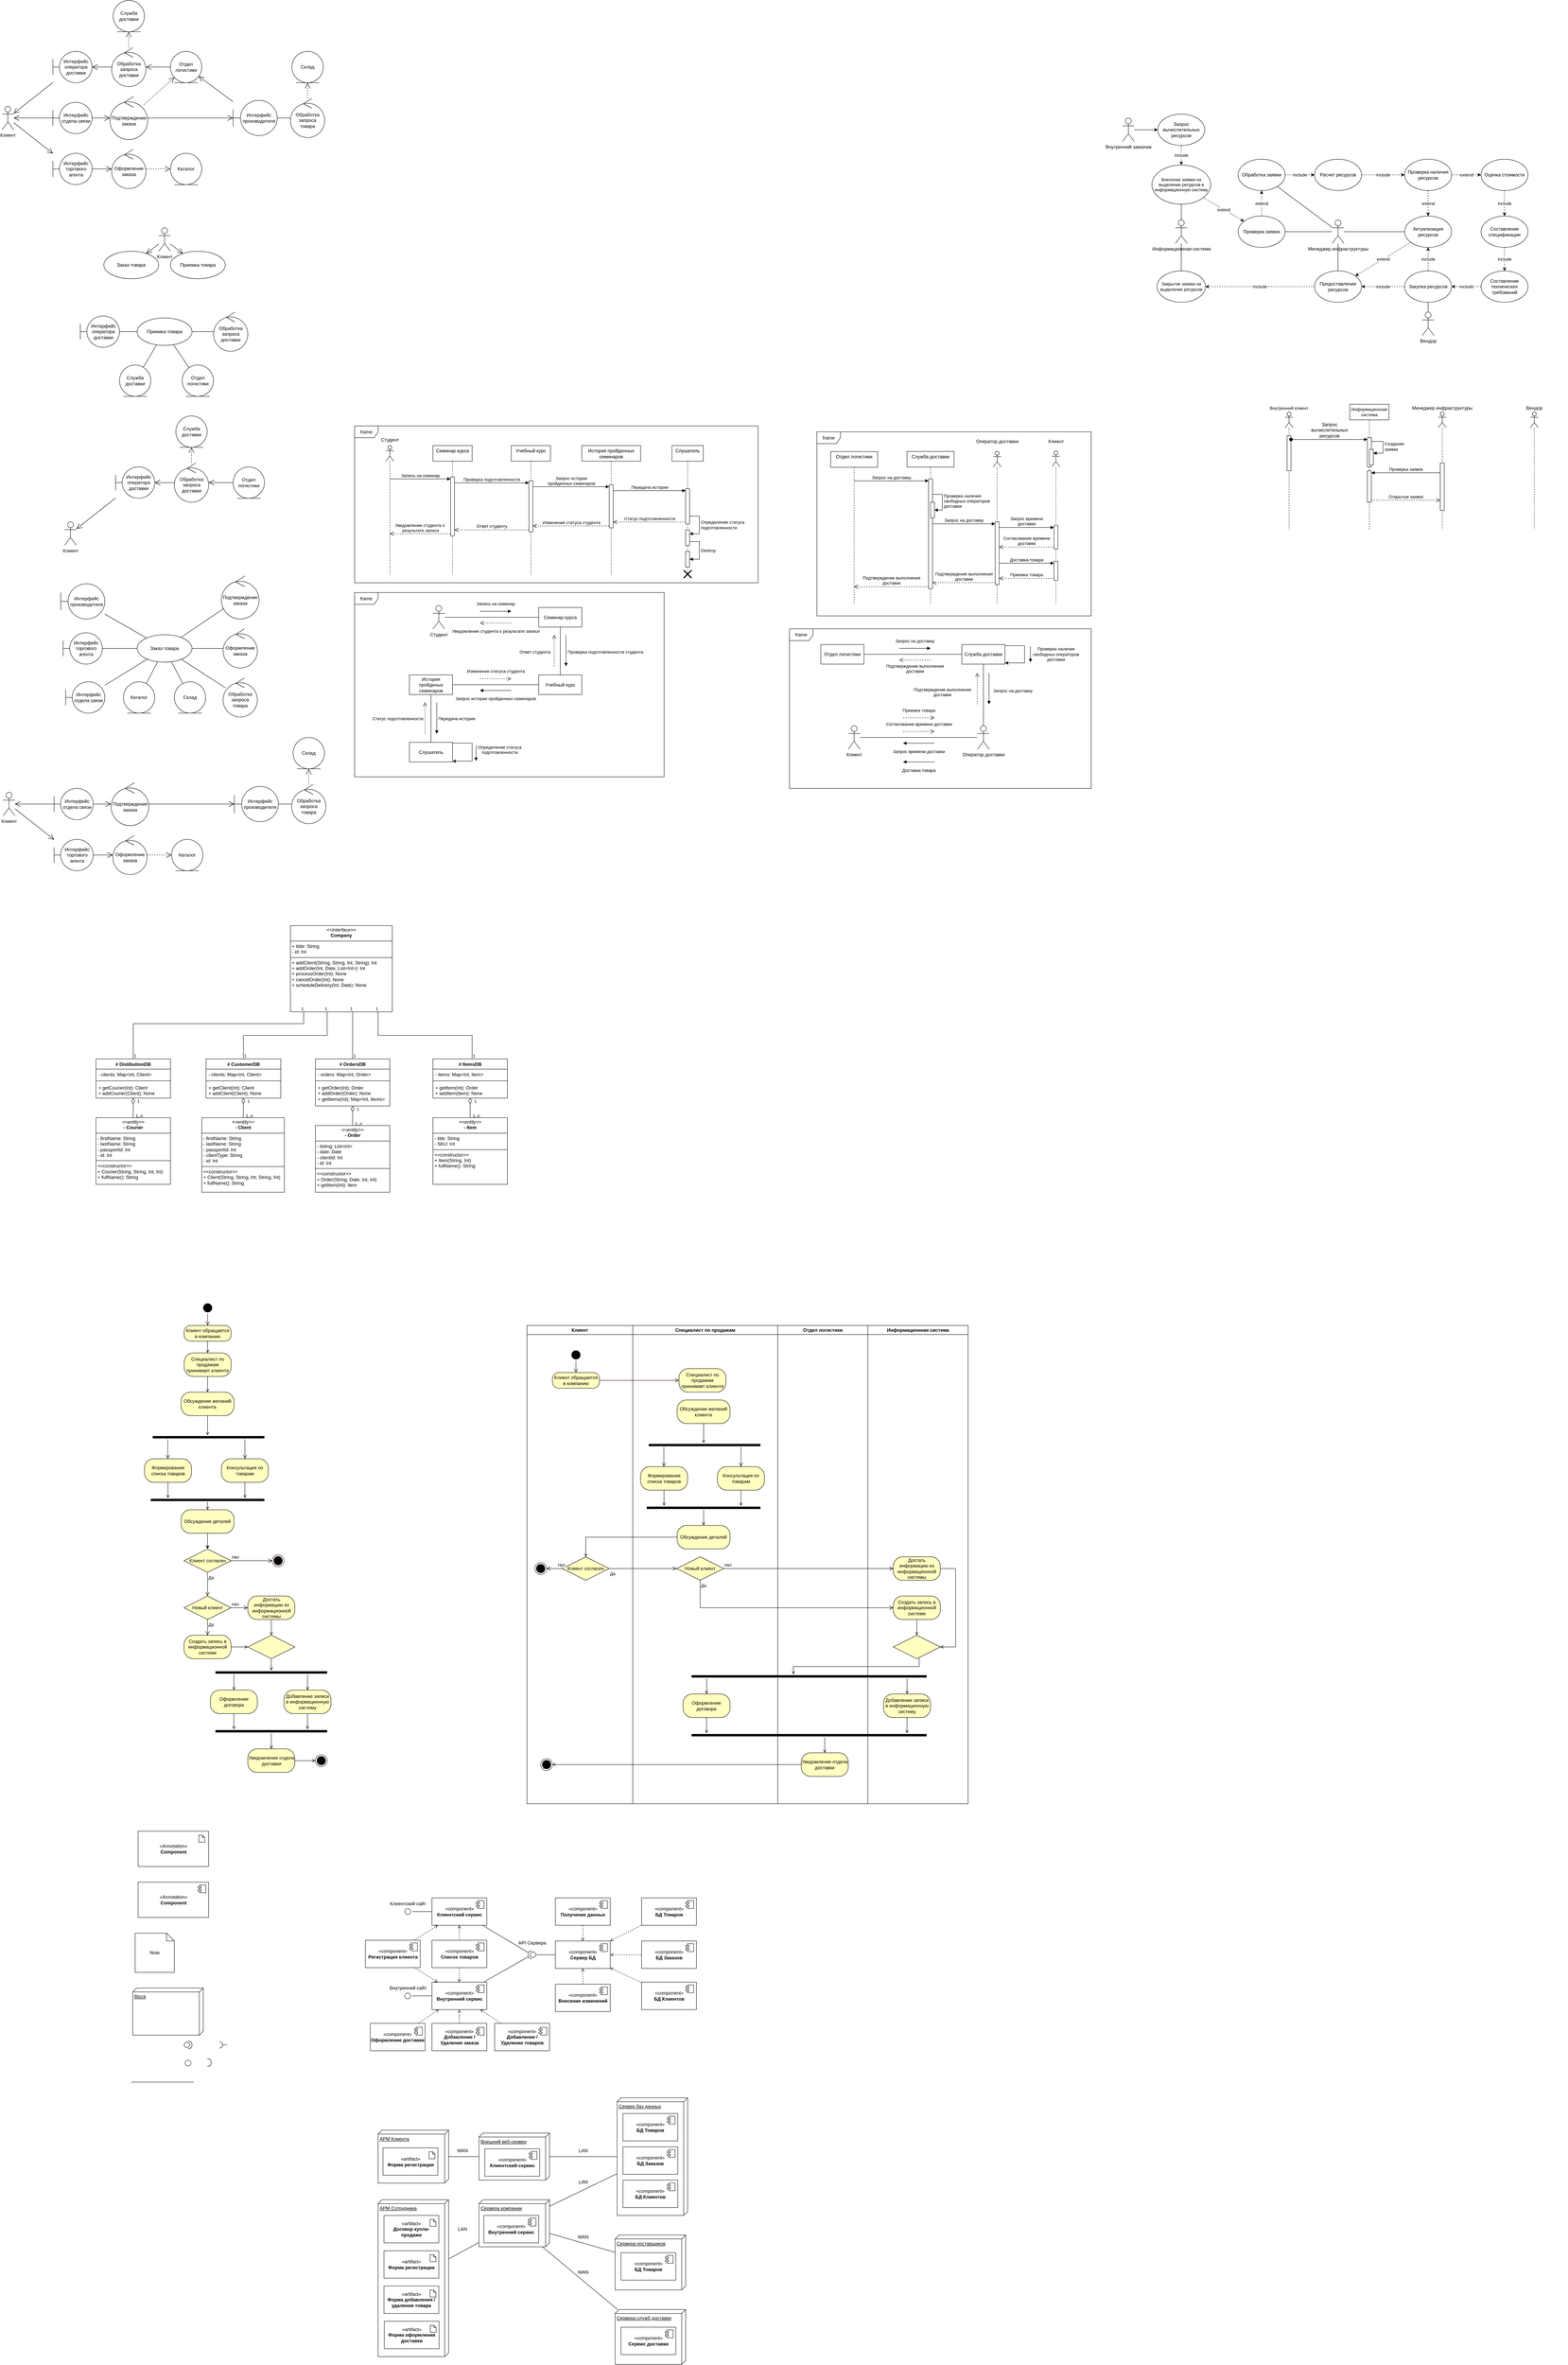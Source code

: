 <mxfile version="24.3.1" type="github">
  <diagram name="Page-1" id="CcjjviD7n0SHSWbUQ4M4">
    <mxGraphModel dx="1024" dy="620" grid="1" gridSize="10" guides="1" tooltips="1" connect="1" arrows="1" fold="1" page="1" pageScale="1" pageWidth="850" pageHeight="1100" math="0" shadow="0">
      <root>
        <mxCell id="0" />
        <mxCell id="1" parent="0" />
        <mxCell id="o7Sh_ZkmPcDzMAhBmwNY-1" value="Клиент" style="shape=umlActor;verticalLabelPosition=bottom;verticalAlign=top;html=1;outlineConnect=0;" parent="1" vertex="1">
          <mxGeometry x="10" y="270" width="30" height="60" as="geometry" />
        </mxCell>
        <mxCell id="o7Sh_ZkmPcDzMAhBmwNY-2" value="Интерфейс производителя" style="shape=umlBoundary;whiteSpace=wrap;html=1;" parent="1" vertex="1">
          <mxGeometry x="600" y="255" width="112.5" height="90" as="geometry" />
        </mxCell>
        <mxCell id="o7Sh_ZkmPcDzMAhBmwNY-3" value="Интерфейс торгового агента" style="shape=umlBoundary;whiteSpace=wrap;html=1;" parent="1" vertex="1">
          <mxGeometry x="140" y="390" width="100" height="80" as="geometry" />
        </mxCell>
        <mxCell id="o7Sh_ZkmPcDzMAhBmwNY-4" value="Интерфейс отдела связи" style="shape=umlBoundary;whiteSpace=wrap;html=1;" parent="1" vertex="1">
          <mxGeometry x="140" y="260" width="100" height="80" as="geometry" />
        </mxCell>
        <mxCell id="o7Sh_ZkmPcDzMAhBmwNY-5" value="Интерфейс оператора доставки" style="shape=umlBoundary;whiteSpace=wrap;html=1;" parent="1" vertex="1">
          <mxGeometry x="140" y="130" width="100" height="80" as="geometry" />
        </mxCell>
        <mxCell id="o7Sh_ZkmPcDzMAhBmwNY-6" value="" style="endArrow=open;endFill=1;endSize=12;html=1;rounded=0;" parent="1" source="o7Sh_ZkmPcDzMAhBmwNY-5" target="o7Sh_ZkmPcDzMAhBmwNY-1" edge="1">
          <mxGeometry width="160" relative="1" as="geometry">
            <mxPoint x="300" y="50" as="sourcePoint" />
            <mxPoint x="460" y="50" as="targetPoint" />
          </mxGeometry>
        </mxCell>
        <mxCell id="o7Sh_ZkmPcDzMAhBmwNY-7" value="" style="endArrow=open;endFill=1;endSize=12;html=1;rounded=0;" parent="1" source="o7Sh_ZkmPcDzMAhBmwNY-1" target="o7Sh_ZkmPcDzMAhBmwNY-3" edge="1">
          <mxGeometry width="160" relative="1" as="geometry">
            <mxPoint x="320" y="103" as="sourcePoint" />
            <mxPoint x="420" y="30" as="targetPoint" />
          </mxGeometry>
        </mxCell>
        <mxCell id="o7Sh_ZkmPcDzMAhBmwNY-8" value="" style="endArrow=open;endFill=1;endSize=12;html=1;rounded=0;" parent="1" source="o7Sh_ZkmPcDzMAhBmwNY-4" target="o7Sh_ZkmPcDzMAhBmwNY-1" edge="1">
          <mxGeometry width="160" relative="1" as="geometry">
            <mxPoint x="160" y="236" as="sourcePoint" />
            <mxPoint x="60" y="309" as="targetPoint" />
          </mxGeometry>
        </mxCell>
        <mxCell id="o7Sh_ZkmPcDzMAhBmwNY-9" value="Обработка запроса товара" style="ellipse;shape=umlControl;whiteSpace=wrap;html=1;" parent="1" vertex="1">
          <mxGeometry x="746.25" y="250" width="87.5" height="100" as="geometry" />
        </mxCell>
        <mxCell id="o7Sh_ZkmPcDzMAhBmwNY-13" value="Каталог" style="ellipse;shape=umlEntity;whiteSpace=wrap;html=1;" parent="1" vertex="1">
          <mxGeometry x="440" y="390" width="80" height="80" as="geometry" />
        </mxCell>
        <mxCell id="o7Sh_ZkmPcDzMAhBmwNY-14" value="Склад" style="ellipse;shape=umlEntity;whiteSpace=wrap;html=1;" parent="1" vertex="1">
          <mxGeometry x="750" y="130" width="80" height="80" as="geometry" />
        </mxCell>
        <mxCell id="o7Sh_ZkmPcDzMAhBmwNY-15" value="Отдел логистики" style="ellipse;shape=umlEntity;whiteSpace=wrap;html=1;" parent="1" vertex="1">
          <mxGeometry x="440" y="130" width="80" height="80" as="geometry" />
        </mxCell>
        <mxCell id="o7Sh_ZkmPcDzMAhBmwNY-16" value="Служба доставки" style="ellipse;shape=umlEntity;whiteSpace=wrap;html=1;" parent="1" vertex="1">
          <mxGeometry x="293.75" width="80" height="80" as="geometry" />
        </mxCell>
        <mxCell id="o7Sh_ZkmPcDzMAhBmwNY-18" value="Обработка запроса доставки" style="ellipse;shape=umlControl;whiteSpace=wrap;html=1;" parent="1" vertex="1">
          <mxGeometry x="290" y="120" width="87.5" height="100" as="geometry" />
        </mxCell>
        <mxCell id="o7Sh_ZkmPcDzMAhBmwNY-19" value="Подтверждение заказа" style="ellipse;shape=umlControl;whiteSpace=wrap;html=1;" parent="1" vertex="1">
          <mxGeometry x="285.63" y="245" width="96.25" height="110" as="geometry" />
        </mxCell>
        <mxCell id="o7Sh_ZkmPcDzMAhBmwNY-20" value="Оформление заказа" style="ellipse;shape=umlControl;whiteSpace=wrap;html=1;" parent="1" vertex="1">
          <mxGeometry x="290" y="380" width="87.5" height="100" as="geometry" />
        </mxCell>
        <mxCell id="o7Sh_ZkmPcDzMAhBmwNY-21" value="" style="endArrow=open;endFill=1;endSize=12;html=1;rounded=0;dashed=1;" parent="1" source="o7Sh_ZkmPcDzMAhBmwNY-9" target="o7Sh_ZkmPcDzMAhBmwNY-14" edge="1">
          <mxGeometry width="160" relative="1" as="geometry">
            <mxPoint x="810" y="355" as="sourcePoint" />
            <mxPoint x="710" y="434" as="targetPoint" />
          </mxGeometry>
        </mxCell>
        <mxCell id="o7Sh_ZkmPcDzMAhBmwNY-22" value="" style="endArrow=open;endFill=1;endSize=12;html=1;rounded=0;dashed=1;" parent="1" source="o7Sh_ZkmPcDzMAhBmwNY-18" target="o7Sh_ZkmPcDzMAhBmwNY-16" edge="1">
          <mxGeometry width="160" relative="1" as="geometry">
            <mxPoint x="560" y="39.5" as="sourcePoint" />
            <mxPoint x="610" y="39.5" as="targetPoint" />
          </mxGeometry>
        </mxCell>
        <mxCell id="o7Sh_ZkmPcDzMAhBmwNY-23" value="" style="endArrow=open;endFill=1;endSize=12;html=1;rounded=0;dashed=1;" parent="1" source="o7Sh_ZkmPcDzMAhBmwNY-20" target="o7Sh_ZkmPcDzMAhBmwNY-13" edge="1">
          <mxGeometry width="160" relative="1" as="geometry">
            <mxPoint x="572.5" y="550" as="sourcePoint" />
            <mxPoint x="672.5" y="380" as="targetPoint" />
          </mxGeometry>
        </mxCell>
        <mxCell id="o7Sh_ZkmPcDzMAhBmwNY-24" value="" style="endArrow=open;endFill=1;endSize=12;html=1;rounded=0;dashed=1;" parent="1" source="o7Sh_ZkmPcDzMAhBmwNY-19" target="o7Sh_ZkmPcDzMAhBmwNY-15" edge="1">
          <mxGeometry width="160" relative="1" as="geometry">
            <mxPoint x="430" y="310" as="sourcePoint" />
            <mxPoint x="492" y="310" as="targetPoint" />
          </mxGeometry>
        </mxCell>
        <mxCell id="o7Sh_ZkmPcDzMAhBmwNY-25" value="" style="endArrow=open;endFill=1;endSize=12;html=1;rounded=0;" parent="1" source="o7Sh_ZkmPcDzMAhBmwNY-3" target="o7Sh_ZkmPcDzMAhBmwNY-20" edge="1">
          <mxGeometry width="160" relative="1" as="geometry">
            <mxPoint x="340" y="530" as="sourcePoint" />
            <mxPoint x="240" y="530" as="targetPoint" />
          </mxGeometry>
        </mxCell>
        <mxCell id="o7Sh_ZkmPcDzMAhBmwNY-26" value="" style="endArrow=open;endFill=1;endSize=12;html=1;rounded=0;" parent="1" source="o7Sh_ZkmPcDzMAhBmwNY-4" target="o7Sh_ZkmPcDzMAhBmwNY-19" edge="1">
          <mxGeometry width="160" relative="1" as="geometry">
            <mxPoint x="240" y="355" as="sourcePoint" />
            <mxPoint x="290" y="355" as="targetPoint" />
          </mxGeometry>
        </mxCell>
        <mxCell id="o7Sh_ZkmPcDzMAhBmwNY-27" value="" style="endArrow=open;endFill=1;endSize=12;html=1;rounded=0;" parent="1" source="o7Sh_ZkmPcDzMAhBmwNY-18" target="o7Sh_ZkmPcDzMAhBmwNY-5" edge="1">
          <mxGeometry width="160" relative="1" as="geometry">
            <mxPoint x="167" y="60" as="sourcePoint" />
            <mxPoint x="213" y="60" as="targetPoint" />
          </mxGeometry>
        </mxCell>
        <mxCell id="o7Sh_ZkmPcDzMAhBmwNY-28" value="" style="endArrow=open;endFill=1;endSize=12;html=1;rounded=0;" parent="1" source="o7Sh_ZkmPcDzMAhBmwNY-19" target="o7Sh_ZkmPcDzMAhBmwNY-2" edge="1">
          <mxGeometry width="160" relative="1" as="geometry">
            <mxPoint x="530" y="299.5" as="sourcePoint" />
            <mxPoint x="560" y="300" as="targetPoint" />
          </mxGeometry>
        </mxCell>
        <mxCell id="o7Sh_ZkmPcDzMAhBmwNY-29" value="" style="endArrow=none;endFill=0;endSize=12;html=1;rounded=0;" parent="1" source="o7Sh_ZkmPcDzMAhBmwNY-2" target="o7Sh_ZkmPcDzMAhBmwNY-9" edge="1">
          <mxGeometry width="160" relative="1" as="geometry">
            <mxPoint x="572" y="360" as="sourcePoint" />
            <mxPoint x="750" y="360" as="targetPoint" />
          </mxGeometry>
        </mxCell>
        <mxCell id="o7Sh_ZkmPcDzMAhBmwNY-30" value="" style="endArrow=open;endFill=1;endSize=12;html=1;rounded=0;" parent="1" source="o7Sh_ZkmPcDzMAhBmwNY-2" target="o7Sh_ZkmPcDzMAhBmwNY-15" edge="1">
          <mxGeometry width="160" relative="1" as="geometry">
            <mxPoint x="572.5" y="170" as="sourcePoint" />
            <mxPoint x="626" y="230" as="targetPoint" />
          </mxGeometry>
        </mxCell>
        <mxCell id="o7Sh_ZkmPcDzMAhBmwNY-31" value="" style="endArrow=open;endFill=1;endSize=12;html=1;rounded=0;" parent="1" source="o7Sh_ZkmPcDzMAhBmwNY-15" target="o7Sh_ZkmPcDzMAhBmwNY-18" edge="1">
          <mxGeometry width="160" relative="1" as="geometry">
            <mxPoint x="583" y="180" as="sourcePoint" />
            <mxPoint x="410" y="180" as="targetPoint" />
          </mxGeometry>
        </mxCell>
        <mxCell id="o7Sh_ZkmPcDzMAhBmwNY-34" value="Клиент" style="shape=umlActor;verticalLabelPosition=bottom;verticalAlign=top;html=1;outlineConnect=0;" parent="1" vertex="1">
          <mxGeometry x="410" y="580" width="30" height="60" as="geometry" />
        </mxCell>
        <mxCell id="o7Sh_ZkmPcDzMAhBmwNY-35" value="Приемка товара" style="ellipse;whiteSpace=wrap;html=1;" parent="1" vertex="1">
          <mxGeometry x="440" y="640" width="140" height="70" as="geometry" />
        </mxCell>
        <mxCell id="o7Sh_ZkmPcDzMAhBmwNY-36" value="Заказ товара" style="ellipse;whiteSpace=wrap;html=1;" parent="1" vertex="1">
          <mxGeometry x="270" y="640" width="140" height="70" as="geometry" />
        </mxCell>
        <mxCell id="o7Sh_ZkmPcDzMAhBmwNY-37" value="" style="endArrow=open;endFill=1;endSize=12;html=1;rounded=0;" parent="1" source="o7Sh_ZkmPcDzMAhBmwNY-34" target="o7Sh_ZkmPcDzMAhBmwNY-35" edge="1">
          <mxGeometry width="160" relative="1" as="geometry">
            <mxPoint x="390" y="650" as="sourcePoint" />
            <mxPoint x="665" y="679" as="targetPoint" />
          </mxGeometry>
        </mxCell>
        <mxCell id="o7Sh_ZkmPcDzMAhBmwNY-38" value="" style="endArrow=open;endFill=1;endSize=12;html=1;rounded=0;" parent="1" source="o7Sh_ZkmPcDzMAhBmwNY-34" target="o7Sh_ZkmPcDzMAhBmwNY-36" edge="1">
          <mxGeometry width="160" relative="1" as="geometry">
            <mxPoint x="390" y="630" as="sourcePoint" />
            <mxPoint x="482" y="584" as="targetPoint" />
          </mxGeometry>
        </mxCell>
        <mxCell id="o7Sh_ZkmPcDzMAhBmwNY-39" value="Заказ товара" style="ellipse;whiteSpace=wrap;html=1;" parent="1" vertex="1">
          <mxGeometry x="355" y="1618" width="140" height="70" as="geometry" />
        </mxCell>
        <mxCell id="o7Sh_ZkmPcDzMAhBmwNY-40" value="Приемка товара" style="ellipse;whiteSpace=wrap;html=1;" parent="1" vertex="1">
          <mxGeometry x="355" y="810" width="140" height="70" as="geometry" />
        </mxCell>
        <mxCell id="o7Sh_ZkmPcDzMAhBmwNY-41" value="Интерфейс оператора доставки" style="shape=umlBoundary;whiteSpace=wrap;html=1;" parent="1" vertex="1">
          <mxGeometry x="210" y="805" width="100" height="80" as="geometry" />
        </mxCell>
        <mxCell id="o7Sh_ZkmPcDzMAhBmwNY-42" value="Отдел логистики" style="ellipse;shape=umlEntity;whiteSpace=wrap;html=1;" parent="1" vertex="1">
          <mxGeometry x="470" y="930" width="80" height="80" as="geometry" />
        </mxCell>
        <mxCell id="o7Sh_ZkmPcDzMAhBmwNY-43" value="Служба доставки" style="ellipse;shape=umlEntity;whiteSpace=wrap;html=1;" parent="1" vertex="1">
          <mxGeometry x="310" y="930" width="80" height="80" as="geometry" />
        </mxCell>
        <mxCell id="o7Sh_ZkmPcDzMAhBmwNY-44" value="Обработка запроса доставки" style="ellipse;shape=umlControl;whiteSpace=wrap;html=1;" parent="1" vertex="1">
          <mxGeometry x="550" y="795" width="87.5" height="100" as="geometry" />
        </mxCell>
        <mxCell id="o7Sh_ZkmPcDzMAhBmwNY-45" value="" style="endArrow=none;endFill=0;endSize=12;html=1;rounded=0;" parent="1" source="o7Sh_ZkmPcDzMAhBmwNY-44" target="o7Sh_ZkmPcDzMAhBmwNY-40" edge="1">
          <mxGeometry width="160" relative="1" as="geometry">
            <mxPoint x="630" y="1060" as="sourcePoint" />
            <mxPoint x="776" y="800" as="targetPoint" />
          </mxGeometry>
        </mxCell>
        <mxCell id="o7Sh_ZkmPcDzMAhBmwNY-46" value="" style="endArrow=none;endFill=0;endSize=12;html=1;rounded=0;" parent="1" source="o7Sh_ZkmPcDzMAhBmwNY-41" target="o7Sh_ZkmPcDzMAhBmwNY-40" edge="1">
          <mxGeometry width="160" relative="1" as="geometry">
            <mxPoint x="560" y="855" as="sourcePoint" />
            <mxPoint x="505" y="855" as="targetPoint" />
            <Array as="points" />
          </mxGeometry>
        </mxCell>
        <mxCell id="o7Sh_ZkmPcDzMAhBmwNY-48" value="" style="endArrow=none;endFill=0;endSize=12;html=1;rounded=0;" parent="1" source="o7Sh_ZkmPcDzMAhBmwNY-40" target="o7Sh_ZkmPcDzMAhBmwNY-42" edge="1">
          <mxGeometry width="160" relative="1" as="geometry">
            <mxPoint x="665" y="969.5" as="sourcePoint" />
            <mxPoint x="610" y="969.5" as="targetPoint" />
          </mxGeometry>
        </mxCell>
        <mxCell id="o7Sh_ZkmPcDzMAhBmwNY-49" value="" style="endArrow=none;endFill=0;endSize=12;html=1;rounded=0;" parent="1" source="o7Sh_ZkmPcDzMAhBmwNY-40" target="o7Sh_ZkmPcDzMAhBmwNY-43" edge="1">
          <mxGeometry width="160" relative="1" as="geometry">
            <mxPoint x="400" y="910" as="sourcePoint" />
            <mxPoint x="440" y="969" as="targetPoint" />
          </mxGeometry>
        </mxCell>
        <mxCell id="o7Sh_ZkmPcDzMAhBmwNY-50" value="Интерфейс производителя" style="shape=umlBoundary;whiteSpace=wrap;html=1;" parent="1" vertex="1">
          <mxGeometry x="160" y="1488" width="112.5" height="90" as="geometry" />
        </mxCell>
        <mxCell id="o7Sh_ZkmPcDzMAhBmwNY-51" value="Интерфейс торгового агента" style="shape=umlBoundary;whiteSpace=wrap;html=1;" parent="1" vertex="1">
          <mxGeometry x="166.25" y="1613" width="100" height="80" as="geometry" />
        </mxCell>
        <mxCell id="o7Sh_ZkmPcDzMAhBmwNY-52" value="Интерфейс отдела связи" style="shape=umlBoundary;whiteSpace=wrap;html=1;" parent="1" vertex="1">
          <mxGeometry x="172.5" y="1738" width="100" height="80" as="geometry" />
        </mxCell>
        <mxCell id="o7Sh_ZkmPcDzMAhBmwNY-53" value="Обработка запроса товара" style="ellipse;shape=umlControl;whiteSpace=wrap;html=1;" parent="1" vertex="1">
          <mxGeometry x="574.38" y="1728" width="87.5" height="100" as="geometry" />
        </mxCell>
        <mxCell id="o7Sh_ZkmPcDzMAhBmwNY-54" value="Каталог" style="ellipse;shape=umlEntity;whiteSpace=wrap;html=1;" parent="1" vertex="1">
          <mxGeometry x="320" y="1738" width="80" height="80" as="geometry" />
        </mxCell>
        <mxCell id="o7Sh_ZkmPcDzMAhBmwNY-55" value="Склад" style="ellipse;shape=umlEntity;whiteSpace=wrap;html=1;" parent="1" vertex="1">
          <mxGeometry x="450" y="1738" width="80" height="80" as="geometry" />
        </mxCell>
        <mxCell id="o7Sh_ZkmPcDzMAhBmwNY-56" value="Подтверждение заказа" style="ellipse;shape=umlControl;whiteSpace=wrap;html=1;" parent="1" vertex="1">
          <mxGeometry x="570.01" y="1468" width="96.25" height="110" as="geometry" />
        </mxCell>
        <mxCell id="o7Sh_ZkmPcDzMAhBmwNY-57" value="Оформление заказа" style="ellipse;shape=umlControl;whiteSpace=wrap;html=1;" parent="1" vertex="1">
          <mxGeometry x="574.38" y="1603" width="87.5" height="100" as="geometry" />
        </mxCell>
        <mxCell id="o7Sh_ZkmPcDzMAhBmwNY-58" value="" style="endArrow=none;endFill=0;endSize=12;html=1;rounded=0;" parent="1" source="o7Sh_ZkmPcDzMAhBmwNY-50" target="o7Sh_ZkmPcDzMAhBmwNY-39" edge="1">
          <mxGeometry width="160" relative="1" as="geometry">
            <mxPoint x="450" y="1448" as="sourcePoint" />
            <mxPoint x="416" y="1505" as="targetPoint" />
          </mxGeometry>
        </mxCell>
        <mxCell id="o7Sh_ZkmPcDzMAhBmwNY-59" value="" style="endArrow=none;endFill=0;endSize=12;html=1;rounded=0;" parent="1" source="o7Sh_ZkmPcDzMAhBmwNY-51" target="o7Sh_ZkmPcDzMAhBmwNY-39" edge="1">
          <mxGeometry width="160" relative="1" as="geometry">
            <mxPoint x="260" y="1648" as="sourcePoint" />
            <mxPoint x="366" y="1710" as="targetPoint" />
          </mxGeometry>
        </mxCell>
        <mxCell id="o7Sh_ZkmPcDzMAhBmwNY-60" value="" style="endArrow=none;endFill=0;endSize=12;html=1;rounded=0;" parent="1" source="o7Sh_ZkmPcDzMAhBmwNY-52" target="o7Sh_ZkmPcDzMAhBmwNY-39" edge="1">
          <mxGeometry width="160" relative="1" as="geometry">
            <mxPoint x="284.75" y="1688" as="sourcePoint" />
            <mxPoint x="373.75" y="1688" as="targetPoint" />
          </mxGeometry>
        </mxCell>
        <mxCell id="o7Sh_ZkmPcDzMAhBmwNY-61" value="" style="endArrow=none;endFill=0;endSize=12;html=1;rounded=0;" parent="1" source="o7Sh_ZkmPcDzMAhBmwNY-54" target="o7Sh_ZkmPcDzMAhBmwNY-39" edge="1">
          <mxGeometry width="160" relative="1" as="geometry">
            <mxPoint x="283" y="1757" as="sourcePoint" />
            <mxPoint x="391" y="1690" as="targetPoint" />
          </mxGeometry>
        </mxCell>
        <mxCell id="o7Sh_ZkmPcDzMAhBmwNY-62" value="" style="endArrow=none;endFill=0;endSize=12;html=1;rounded=0;" parent="1" source="o7Sh_ZkmPcDzMAhBmwNY-55" target="o7Sh_ZkmPcDzMAhBmwNY-39" edge="1">
          <mxGeometry width="160" relative="1" as="geometry">
            <mxPoint x="388" y="1752" as="sourcePoint" />
            <mxPoint x="417" y="1697" as="targetPoint" />
          </mxGeometry>
        </mxCell>
        <mxCell id="o7Sh_ZkmPcDzMAhBmwNY-63" value="" style="endArrow=none;endFill=0;endSize=12;html=1;rounded=0;" parent="1" source="o7Sh_ZkmPcDzMAhBmwNY-53" target="o7Sh_ZkmPcDzMAhBmwNY-39" edge="1">
          <mxGeometry width="160" relative="1" as="geometry">
            <mxPoint x="549" y="1723" as="sourcePoint" />
            <mxPoint x="520" y="1668" as="targetPoint" />
          </mxGeometry>
        </mxCell>
        <mxCell id="o7Sh_ZkmPcDzMAhBmwNY-64" value="" style="endArrow=none;endFill=0;endSize=12;html=1;rounded=0;" parent="1" source="o7Sh_ZkmPcDzMAhBmwNY-57" target="o7Sh_ZkmPcDzMAhBmwNY-39" edge="1">
          <mxGeometry width="160" relative="1" as="geometry">
            <mxPoint x="562" y="1630" as="sourcePoint" />
            <mxPoint x="450" y="1558" as="targetPoint" />
          </mxGeometry>
        </mxCell>
        <mxCell id="o7Sh_ZkmPcDzMAhBmwNY-65" value="" style="endArrow=none;endFill=0;endSize=12;html=1;rounded=0;" parent="1" source="o7Sh_ZkmPcDzMAhBmwNY-56" target="o7Sh_ZkmPcDzMAhBmwNY-39" edge="1">
          <mxGeometry width="160" relative="1" as="geometry">
            <mxPoint x="690" y="1598" as="sourcePoint" />
            <mxPoint x="521" y="1568" as="targetPoint" />
          </mxGeometry>
        </mxCell>
        <mxCell id="o7Sh_ZkmPcDzMAhBmwNY-66" value="Клиент" style="shape=umlActor;verticalLabelPosition=bottom;verticalAlign=top;html=1;outlineConnect=0;" parent="1" vertex="1">
          <mxGeometry x="170" y="1330" width="30" height="60" as="geometry" />
        </mxCell>
        <mxCell id="o7Sh_ZkmPcDzMAhBmwNY-67" value="Интерфейс оператора доставки" style="shape=umlBoundary;whiteSpace=wrap;html=1;" parent="1" vertex="1">
          <mxGeometry x="300" y="1190" width="100" height="80" as="geometry" />
        </mxCell>
        <mxCell id="o7Sh_ZkmPcDzMAhBmwNY-68" value="" style="endArrow=open;endFill=1;endSize=12;html=1;rounded=0;" parent="1" source="o7Sh_ZkmPcDzMAhBmwNY-67" target="o7Sh_ZkmPcDzMAhBmwNY-66" edge="1">
          <mxGeometry width="160" relative="1" as="geometry">
            <mxPoint x="460" y="1110" as="sourcePoint" />
            <mxPoint x="620" y="1110" as="targetPoint" />
          </mxGeometry>
        </mxCell>
        <mxCell id="o7Sh_ZkmPcDzMAhBmwNY-69" value="Отдел логистики" style="ellipse;shape=umlEntity;whiteSpace=wrap;html=1;" parent="1" vertex="1">
          <mxGeometry x="600" y="1190" width="80" height="80" as="geometry" />
        </mxCell>
        <mxCell id="o7Sh_ZkmPcDzMAhBmwNY-70" value="Служба доставки" style="ellipse;shape=umlEntity;whiteSpace=wrap;html=1;" parent="1" vertex="1">
          <mxGeometry x="453.75" y="1060" width="80" height="80" as="geometry" />
        </mxCell>
        <mxCell id="o7Sh_ZkmPcDzMAhBmwNY-71" value="Обработка запроса доставки" style="ellipse;shape=umlControl;whiteSpace=wrap;html=1;" parent="1" vertex="1">
          <mxGeometry x="450" y="1180" width="87.5" height="100" as="geometry" />
        </mxCell>
        <mxCell id="o7Sh_ZkmPcDzMAhBmwNY-72" value="" style="endArrow=open;endFill=1;endSize=12;html=1;rounded=0;dashed=1;" parent="1" source="o7Sh_ZkmPcDzMAhBmwNY-71" target="o7Sh_ZkmPcDzMAhBmwNY-70" edge="1">
          <mxGeometry width="160" relative="1" as="geometry">
            <mxPoint x="720" y="1099.5" as="sourcePoint" />
            <mxPoint x="770" y="1099.5" as="targetPoint" />
          </mxGeometry>
        </mxCell>
        <mxCell id="o7Sh_ZkmPcDzMAhBmwNY-73" value="" style="endArrow=open;endFill=1;endSize=12;html=1;rounded=0;" parent="1" source="o7Sh_ZkmPcDzMAhBmwNY-71" target="o7Sh_ZkmPcDzMAhBmwNY-67" edge="1">
          <mxGeometry width="160" relative="1" as="geometry">
            <mxPoint x="327" y="1120" as="sourcePoint" />
            <mxPoint x="373" y="1120" as="targetPoint" />
          </mxGeometry>
        </mxCell>
        <mxCell id="o7Sh_ZkmPcDzMAhBmwNY-74" value="" style="endArrow=open;endFill=1;endSize=12;html=1;rounded=0;" parent="1" source="o7Sh_ZkmPcDzMAhBmwNY-69" target="o7Sh_ZkmPcDzMAhBmwNY-71" edge="1">
          <mxGeometry width="160" relative="1" as="geometry">
            <mxPoint x="743" y="1240" as="sourcePoint" />
            <mxPoint x="570" y="1240" as="targetPoint" />
          </mxGeometry>
        </mxCell>
        <mxCell id="o7Sh_ZkmPcDzMAhBmwNY-76" value="Клиент" style="shape=umlActor;verticalLabelPosition=bottom;verticalAlign=top;html=1;outlineConnect=0;" parent="1" vertex="1">
          <mxGeometry x="13" y="2020" width="30" height="60" as="geometry" />
        </mxCell>
        <mxCell id="o7Sh_ZkmPcDzMAhBmwNY-77" value="Интерфейс производителя" style="shape=umlBoundary;whiteSpace=wrap;html=1;" parent="1" vertex="1">
          <mxGeometry x="603" y="2005" width="112.5" height="90" as="geometry" />
        </mxCell>
        <mxCell id="o7Sh_ZkmPcDzMAhBmwNY-78" value="Интерфейс торгового агента" style="shape=umlBoundary;whiteSpace=wrap;html=1;" parent="1" vertex="1">
          <mxGeometry x="143" y="2140" width="100" height="80" as="geometry" />
        </mxCell>
        <mxCell id="o7Sh_ZkmPcDzMAhBmwNY-79" value="Интерфейс отдела связи" style="shape=umlBoundary;whiteSpace=wrap;html=1;" parent="1" vertex="1">
          <mxGeometry x="143" y="2010" width="100" height="80" as="geometry" />
        </mxCell>
        <mxCell id="o7Sh_ZkmPcDzMAhBmwNY-80" value="" style="endArrow=open;endFill=1;endSize=12;html=1;rounded=0;" parent="1" source="o7Sh_ZkmPcDzMAhBmwNY-76" target="o7Sh_ZkmPcDzMAhBmwNY-78" edge="1">
          <mxGeometry width="160" relative="1" as="geometry">
            <mxPoint x="323" y="1853" as="sourcePoint" />
            <mxPoint x="423" y="1780" as="targetPoint" />
          </mxGeometry>
        </mxCell>
        <mxCell id="o7Sh_ZkmPcDzMAhBmwNY-81" value="" style="endArrow=open;endFill=1;endSize=12;html=1;rounded=0;" parent="1" source="o7Sh_ZkmPcDzMAhBmwNY-79" target="o7Sh_ZkmPcDzMAhBmwNY-76" edge="1">
          <mxGeometry width="160" relative="1" as="geometry">
            <mxPoint x="163" y="1986" as="sourcePoint" />
            <mxPoint x="63" y="2059" as="targetPoint" />
          </mxGeometry>
        </mxCell>
        <mxCell id="o7Sh_ZkmPcDzMAhBmwNY-82" value="Обработка запроса товара" style="ellipse;shape=umlControl;whiteSpace=wrap;html=1;" parent="1" vertex="1">
          <mxGeometry x="749.25" y="2000" width="87.5" height="100" as="geometry" />
        </mxCell>
        <mxCell id="o7Sh_ZkmPcDzMAhBmwNY-83" value="Каталог" style="ellipse;shape=umlEntity;whiteSpace=wrap;html=1;" parent="1" vertex="1">
          <mxGeometry x="443" y="2140" width="80" height="80" as="geometry" />
        </mxCell>
        <mxCell id="o7Sh_ZkmPcDzMAhBmwNY-84" value="Склад" style="ellipse;shape=umlEntity;whiteSpace=wrap;html=1;" parent="1" vertex="1">
          <mxGeometry x="753" y="1880" width="80" height="80" as="geometry" />
        </mxCell>
        <mxCell id="o7Sh_ZkmPcDzMAhBmwNY-85" value="Подтверждение заказа" style="ellipse;shape=umlControl;whiteSpace=wrap;html=1;" parent="1" vertex="1">
          <mxGeometry x="288.63" y="1995" width="96.25" height="110" as="geometry" />
        </mxCell>
        <mxCell id="o7Sh_ZkmPcDzMAhBmwNY-86" value="Оформление заказа" style="ellipse;shape=umlControl;whiteSpace=wrap;html=1;" parent="1" vertex="1">
          <mxGeometry x="293" y="2130" width="87.5" height="100" as="geometry" />
        </mxCell>
        <mxCell id="o7Sh_ZkmPcDzMAhBmwNY-87" value="" style="endArrow=open;endFill=1;endSize=12;html=1;rounded=0;dashed=1;" parent="1" source="o7Sh_ZkmPcDzMAhBmwNY-82" target="o7Sh_ZkmPcDzMAhBmwNY-84" edge="1">
          <mxGeometry width="160" relative="1" as="geometry">
            <mxPoint x="813" y="2105" as="sourcePoint" />
            <mxPoint x="713" y="2184" as="targetPoint" />
          </mxGeometry>
        </mxCell>
        <mxCell id="o7Sh_ZkmPcDzMAhBmwNY-88" value="" style="endArrow=open;endFill=1;endSize=12;html=1;rounded=0;dashed=1;" parent="1" source="o7Sh_ZkmPcDzMAhBmwNY-86" target="o7Sh_ZkmPcDzMAhBmwNY-83" edge="1">
          <mxGeometry width="160" relative="1" as="geometry">
            <mxPoint x="575.5" y="2300" as="sourcePoint" />
            <mxPoint x="675.5" y="2130" as="targetPoint" />
          </mxGeometry>
        </mxCell>
        <mxCell id="o7Sh_ZkmPcDzMAhBmwNY-89" value="" style="endArrow=open;endFill=1;endSize=12;html=1;rounded=0;" parent="1" source="o7Sh_ZkmPcDzMAhBmwNY-78" target="o7Sh_ZkmPcDzMAhBmwNY-86" edge="1">
          <mxGeometry width="160" relative="1" as="geometry">
            <mxPoint x="343" y="2280" as="sourcePoint" />
            <mxPoint x="243" y="2280" as="targetPoint" />
          </mxGeometry>
        </mxCell>
        <mxCell id="o7Sh_ZkmPcDzMAhBmwNY-90" value="" style="endArrow=open;endFill=1;endSize=12;html=1;rounded=0;" parent="1" source="o7Sh_ZkmPcDzMAhBmwNY-79" target="o7Sh_ZkmPcDzMAhBmwNY-85" edge="1">
          <mxGeometry width="160" relative="1" as="geometry">
            <mxPoint x="243" y="2105" as="sourcePoint" />
            <mxPoint x="293" y="2105" as="targetPoint" />
          </mxGeometry>
        </mxCell>
        <mxCell id="o7Sh_ZkmPcDzMAhBmwNY-91" value="" style="endArrow=open;endFill=1;endSize=12;html=1;rounded=0;" parent="1" source="o7Sh_ZkmPcDzMAhBmwNY-85" target="o7Sh_ZkmPcDzMAhBmwNY-77" edge="1">
          <mxGeometry width="160" relative="1" as="geometry">
            <mxPoint x="533" y="2049.5" as="sourcePoint" />
            <mxPoint x="563" y="2050" as="targetPoint" />
          </mxGeometry>
        </mxCell>
        <mxCell id="o7Sh_ZkmPcDzMAhBmwNY-92" value="" style="endArrow=none;endFill=0;endSize=12;html=1;rounded=0;" parent="1" source="o7Sh_ZkmPcDzMAhBmwNY-77" target="o7Sh_ZkmPcDzMAhBmwNY-82" edge="1">
          <mxGeometry width="160" relative="1" as="geometry">
            <mxPoint x="575" y="2110" as="sourcePoint" />
            <mxPoint x="753" y="2110" as="targetPoint" />
          </mxGeometry>
        </mxCell>
        <mxCell id="dkUESHu5_6093E1BnwJH-1" value="" style="shape=umlLifeline;perimeter=lifelinePerimeter;whiteSpace=wrap;html=1;container=1;dropTarget=0;collapsible=0;recursiveResize=0;outlineConnect=0;portConstraint=eastwest;newEdgeStyle={&quot;curved&quot;:0,&quot;rounded&quot;:0};participant=umlActor;" parent="1" vertex="1">
          <mxGeometry x="990" y="1135.5" width="20" height="330" as="geometry" />
        </mxCell>
        <mxCell id="dkUESHu5_6093E1BnwJH-3" value="&#xa;&lt;span style=&quot;color: rgb(0, 0, 0); font-family: Helvetica; font-size: 12px; font-style: normal; font-variant-ligatures: normal; font-variant-caps: normal; font-weight: 400; letter-spacing: normal; orphans: 2; text-align: center; text-indent: 0px; text-transform: none; widows: 2; word-spacing: 0px; -webkit-text-stroke-width: 0px; white-space: nowrap; background-color: rgb(251, 251, 251); text-decoration-thickness: initial; text-decoration-style: initial; text-decoration-color: initial; display: inline !important; float: none;&quot;&gt;Слушатель&lt;/span&gt;&#xa;&#xa;" style="shape=umlLifeline;perimeter=lifelinePerimeter;whiteSpace=wrap;html=1;container=1;dropTarget=0;collapsible=0;recursiveResize=0;outlineConnect=0;portConstraint=eastwest;newEdgeStyle={&quot;curved&quot;:0,&quot;rounded&quot;:0};" parent="1" vertex="1">
          <mxGeometry x="1720" y="1135.5" width="80" height="330" as="geometry" />
        </mxCell>
        <mxCell id="dkUESHu5_6093E1BnwJH-29" value="" style="html=1;points=[[0,0,0,0,5],[0,1,0,0,-5],[1,0,0,0,5],[1,1,0,0,-5]];perimeter=orthogonalPerimeter;outlineConnect=0;targetShapes=umlLifeline;portConstraint=eastwest;newEdgeStyle={&quot;curved&quot;:0,&quot;rounded&quot;:0};" parent="dkUESHu5_6093E1BnwJH-3" vertex="1">
          <mxGeometry x="35" y="215" width="10" height="40" as="geometry" />
        </mxCell>
        <mxCell id="dkUESHu5_6093E1BnwJH-30" value="Определение статуса&lt;br&gt;подготовленности" style="html=1;align=left;spacingLeft=2;endArrow=block;rounded=0;edgeStyle=orthogonalEdgeStyle;curved=0;rounded=0;" parent="dkUESHu5_6093E1BnwJH-3" source="dkUESHu5_6093E1BnwJH-26" target="dkUESHu5_6093E1BnwJH-29" edge="1">
          <mxGeometry relative="1" as="geometry">
            <mxPoint x="20" y="168.5" as="sourcePoint" />
            <Array as="points">
              <mxPoint x="70" y="180" />
              <mxPoint x="70" y="225" />
            </Array>
          </mxGeometry>
        </mxCell>
        <mxCell id="dkUESHu5_6093E1BnwJH-37" value="" style="html=1;points=[[0,0,0,0,5],[0,1,0,0,-5],[1,0,0,0,5],[1,1,0,0,-5]];perimeter=orthogonalPerimeter;outlineConnect=0;targetShapes=umlLifeline;portConstraint=eastwest;newEdgeStyle={&quot;curved&quot;:0,&quot;rounded&quot;:0};" parent="dkUESHu5_6093E1BnwJH-3" vertex="1">
          <mxGeometry x="35" y="270" width="10" height="40" as="geometry" />
        </mxCell>
        <mxCell id="dkUESHu5_6093E1BnwJH-38" value="Destroy" style="html=1;align=left;spacingLeft=2;endArrow=block;rounded=0;edgeStyle=orthogonalEdgeStyle;curved=0;rounded=0;" parent="dkUESHu5_6093E1BnwJH-3" source="dkUESHu5_6093E1BnwJH-29" target="dkUESHu5_6093E1BnwJH-37" edge="1">
          <mxGeometry relative="1" as="geometry">
            <mxPoint x="25" y="230" as="sourcePoint" />
            <Array as="points">
              <mxPoint x="70" y="245" />
              <mxPoint x="70" y="290" />
            </Array>
          </mxGeometry>
        </mxCell>
        <mxCell id="dkUESHu5_6093E1BnwJH-26" value="" style="html=1;points=[[0,0,0,0,5],[0,1,0,0,-5],[1,0,0,0,5],[1,1,0,0,-5]];perimeter=orthogonalPerimeter;outlineConnect=0;targetShapes=umlLifeline;portConstraint=eastwest;newEdgeStyle={&quot;curved&quot;:0,&quot;rounded&quot;:0};" parent="dkUESHu5_6093E1BnwJH-3" vertex="1">
          <mxGeometry x="35" y="110" width="10" height="90" as="geometry" />
        </mxCell>
        <mxCell id="dkUESHu5_6093E1BnwJH-4" value="&#xa;&lt;span style=&quot;color: rgb(0, 0, 0); font-family: Helvetica; font-size: 12px; font-style: normal; font-variant-ligatures: normal; font-variant-caps: normal; font-weight: 400; letter-spacing: normal; orphans: 2; text-align: center; text-indent: 0px; text-transform: none; widows: 2; word-spacing: 0px; -webkit-text-stroke-width: 0px; white-space: nowrap; background-color: rgb(251, 251, 251); text-decoration-thickness: initial; text-decoration-style: initial; text-decoration-color: initial; display: inline !important; float: none;&quot;&gt;Учебный курс&lt;/span&gt;&#xa;&#xa;" style="shape=umlLifeline;perimeter=lifelinePerimeter;whiteSpace=wrap;html=1;container=1;dropTarget=0;collapsible=0;recursiveResize=0;outlineConnect=0;portConstraint=eastwest;newEdgeStyle={&quot;curved&quot;:0,&quot;rounded&quot;:0};" parent="1" vertex="1">
          <mxGeometry x="1310" y="1135.5" width="100" height="330" as="geometry" />
        </mxCell>
        <mxCell id="dkUESHu5_6093E1BnwJH-20" value="" style="html=1;points=[[0,0,0,0,5],[0,1,0,0,-5],[1,0,0,0,5],[1,1,0,0,-5]];perimeter=orthogonalPerimeter;outlineConnect=0;targetShapes=umlLifeline;portConstraint=eastwest;newEdgeStyle={&quot;curved&quot;:0,&quot;rounded&quot;:0};" parent="dkUESHu5_6093E1BnwJH-4" vertex="1">
          <mxGeometry x="45" y="90" width="10" height="130" as="geometry" />
        </mxCell>
        <mxCell id="dkUESHu5_6093E1BnwJH-7" value="&#xa;&lt;span style=&quot;color: rgb(0, 0, 0); font-family: Helvetica; font-size: 12px; font-style: normal; font-variant-ligatures: normal; font-variant-caps: normal; font-weight: 400; letter-spacing: normal; orphans: 2; text-align: center; text-indent: 0px; text-transform: none; widows: 2; word-spacing: 0px; -webkit-text-stroke-width: 0px; white-space: nowrap; background-color: rgb(251, 251, 251); text-decoration-thickness: initial; text-decoration-style: initial; text-decoration-color: initial; display: inline !important; float: none;&quot;&gt;Семинар курса&lt;/span&gt;&#xa;&#xa;" style="shape=umlLifeline;perimeter=lifelinePerimeter;whiteSpace=wrap;html=1;container=1;dropTarget=0;collapsible=0;recursiveResize=0;outlineConnect=0;portConstraint=eastwest;newEdgeStyle={&quot;curved&quot;:0,&quot;rounded&quot;:0};" parent="1" vertex="1">
          <mxGeometry x="1110" y="1135.5" width="100" height="330" as="geometry" />
        </mxCell>
        <mxCell id="dkUESHu5_6093E1BnwJH-17" value="" style="html=1;points=[[0,0,0,0,5],[0,1,0,0,-5],[1,0,0,0,5],[1,1,0,0,-5]];perimeter=orthogonalPerimeter;outlineConnect=0;targetShapes=umlLifeline;portConstraint=eastwest;newEdgeStyle={&quot;curved&quot;:0,&quot;rounded&quot;:0};" parent="dkUESHu5_6093E1BnwJH-7" vertex="1">
          <mxGeometry x="45" y="80" width="10" height="150" as="geometry" />
        </mxCell>
        <mxCell id="dkUESHu5_6093E1BnwJH-9" value="&lt;br&gt;&lt;span style=&quot;color: rgb(0, 0, 0); font-family: Helvetica; font-size: 12px; font-style: normal; font-variant-ligatures: normal; font-variant-caps: normal; font-weight: 400; letter-spacing: normal; orphans: 2; text-align: center; text-indent: 0px; text-transform: none; widows: 2; word-spacing: 0px; -webkit-text-stroke-width: 0px; white-space: nowrap; background-color: rgb(251, 251, 251); text-decoration-thickness: initial; text-decoration-style: initial; text-decoration-color: initial; display: inline !important; float: none;&quot;&gt;История пройденных&lt;/span&gt;&lt;div&gt;&lt;span style=&quot;color: rgb(0, 0, 0); font-family: Helvetica; font-size: 12px; font-style: normal; font-variant-ligatures: normal; font-variant-caps: normal; font-weight: 400; letter-spacing: normal; orphans: 2; text-align: center; text-indent: 0px; text-transform: none; widows: 2; word-spacing: 0px; -webkit-text-stroke-width: 0px; white-space: nowrap; background-color: rgb(251, 251, 251); text-decoration-thickness: initial; text-decoration-style: initial; text-decoration-color: initial; display: inline !important; float: none;&quot;&gt;семинаров&lt;/span&gt;&lt;br&gt;&lt;br&gt;&lt;/div&gt;" style="shape=umlLifeline;perimeter=lifelinePerimeter;whiteSpace=wrap;html=1;container=1;dropTarget=0;collapsible=0;recursiveResize=0;outlineConnect=0;portConstraint=eastwest;newEdgeStyle={&quot;curved&quot;:0,&quot;rounded&quot;:0};" parent="1" vertex="1">
          <mxGeometry x="1490" y="1135.5" width="150" height="330" as="geometry" />
        </mxCell>
        <mxCell id="dkUESHu5_6093E1BnwJH-23" value="" style="html=1;points=[[0,0,0,0,5],[0,1,0,0,-5],[1,0,0,0,5],[1,1,0,0,-5]];perimeter=orthogonalPerimeter;outlineConnect=0;targetShapes=umlLifeline;portConstraint=eastwest;newEdgeStyle={&quot;curved&quot;:0,&quot;rounded&quot;:0};" parent="dkUESHu5_6093E1BnwJH-9" vertex="1">
          <mxGeometry x="70" y="100" width="10" height="110" as="geometry" />
        </mxCell>
        <mxCell id="dkUESHu5_6093E1BnwJH-13" value="frame" style="shape=umlFrame;whiteSpace=wrap;html=1;pointerEvents=0;" parent="1" vertex="1">
          <mxGeometry x="910" y="1085.5" width="1030" height="400" as="geometry" />
        </mxCell>
        <mxCell id="dkUESHu5_6093E1BnwJH-18" value="Запись на семинар" style="html=1;verticalAlign=bottom;endArrow=block;curved=0;rounded=0;entryX=0;entryY=0;entryDx=0;entryDy=5;" parent="1" source="dkUESHu5_6093E1BnwJH-1" target="dkUESHu5_6093E1BnwJH-17" edge="1">
          <mxGeometry x="-0.002" relative="1" as="geometry">
            <mxPoint x="1040" y="1320.5" as="sourcePoint" />
            <mxPoint as="offset" />
          </mxGeometry>
        </mxCell>
        <mxCell id="dkUESHu5_6093E1BnwJH-19" value="Уведомление студента о&amp;nbsp;&lt;br&gt;результате записи" style="html=1;verticalAlign=bottom;endArrow=open;dashed=1;endSize=8;curved=0;rounded=0;exitX=0;exitY=1;exitDx=0;exitDy=-5;" parent="1" source="dkUESHu5_6093E1BnwJH-17" target="dkUESHu5_6093E1BnwJH-1" edge="1">
          <mxGeometry relative="1" as="geometry">
            <mxPoint x="1040" y="1390.5" as="targetPoint" />
          </mxGeometry>
        </mxCell>
        <mxCell id="dkUESHu5_6093E1BnwJH-21" value="Проверка подготовленности" style="html=1;verticalAlign=bottom;endArrow=block;curved=0;rounded=0;entryX=0;entryY=0;entryDx=0;entryDy=5;" parent="1" source="dkUESHu5_6093E1BnwJH-17" target="dkUESHu5_6093E1BnwJH-20" edge="1">
          <mxGeometry relative="1" as="geometry">
            <mxPoint x="1170" y="1345.5" as="sourcePoint" />
            <mxPoint as="offset" />
          </mxGeometry>
        </mxCell>
        <mxCell id="dkUESHu5_6093E1BnwJH-22" value="Ответ студенту" style="html=1;verticalAlign=bottom;endArrow=open;dashed=1;endSize=8;curved=0;rounded=0;exitX=0;exitY=1;exitDx=0;exitDy=-5;" parent="1" source="dkUESHu5_6093E1BnwJH-20" target="dkUESHu5_6093E1BnwJH-17" edge="1">
          <mxGeometry relative="1" as="geometry">
            <mxPoint x="1235" y="1410.5" as="targetPoint" />
          </mxGeometry>
        </mxCell>
        <mxCell id="dkUESHu5_6093E1BnwJH-24" value="Запрос истории&lt;br&gt;пройденных семинаров" style="html=1;verticalAlign=bottom;endArrow=block;curved=0;rounded=0;entryX=0;entryY=0;entryDx=0;entryDy=5;" parent="1" source="dkUESHu5_6093E1BnwJH-20" target="dkUESHu5_6093E1BnwJH-23" edge="1">
          <mxGeometry relative="1" as="geometry">
            <mxPoint x="1525" y="1365.5" as="sourcePoint" />
          </mxGeometry>
        </mxCell>
        <mxCell id="dkUESHu5_6093E1BnwJH-25" value="Изменение статуса студента" style="html=1;verticalAlign=bottom;endArrow=open;dashed=1;endSize=8;curved=0;rounded=0;exitX=0;exitY=1;exitDx=0;exitDy=-5;" parent="1" source="dkUESHu5_6093E1BnwJH-23" target="dkUESHu5_6093E1BnwJH-20" edge="1">
          <mxGeometry relative="1" as="geometry">
            <mxPoint x="1525" y="1435.5" as="targetPoint" />
          </mxGeometry>
        </mxCell>
        <mxCell id="dkUESHu5_6093E1BnwJH-27" value="Передача истории" style="html=1;verticalAlign=bottom;endArrow=block;curved=0;rounded=0;entryX=0;entryY=0;entryDx=0;entryDy=5;" parent="1" source="dkUESHu5_6093E1BnwJH-23" target="dkUESHu5_6093E1BnwJH-26" edge="1">
          <mxGeometry relative="1" as="geometry">
            <mxPoint x="1670" y="1359.5" as="sourcePoint" />
          </mxGeometry>
        </mxCell>
        <mxCell id="dkUESHu5_6093E1BnwJH-28" value="Статус подготовленности" style="html=1;verticalAlign=bottom;endArrow=open;dashed=1;endSize=8;curved=0;rounded=0;exitX=0;exitY=1;exitDx=0;exitDy=-5;" parent="1" source="dkUESHu5_6093E1BnwJH-26" target="dkUESHu5_6093E1BnwJH-23" edge="1">
          <mxGeometry relative="1" as="geometry">
            <mxPoint x="1670" y="1429.5" as="targetPoint" />
          </mxGeometry>
        </mxCell>
        <mxCell id="dkUESHu5_6093E1BnwJH-36" value="Студент" style="text;html=1;align=center;verticalAlign=middle;resizable=0;points=[];autosize=1;strokeColor=none;fillColor=none;" parent="1" vertex="1">
          <mxGeometry x="965" y="1105.5" width="70" height="30" as="geometry" />
        </mxCell>
        <mxCell id="dkUESHu5_6093E1BnwJH-41" value="frame" style="shape=umlFrame;whiteSpace=wrap;html=1;pointerEvents=0;" parent="1" vertex="1">
          <mxGeometry x="910" y="1510.5" width="790" height="470" as="geometry" />
        </mxCell>
        <mxCell id="dkUESHu5_6093E1BnwJH-40" value="" style="shape=umlDestroy;whiteSpace=wrap;html=1;strokeWidth=3;targetShapes=umlLifeline;" parent="1" vertex="1">
          <mxGeometry x="1750" y="1453.5" width="20" height="20" as="geometry" />
        </mxCell>
        <mxCell id="dkUESHu5_6093E1BnwJH-42" value="Студент" style="shape=umlActor;verticalLabelPosition=bottom;verticalAlign=top;html=1;" parent="1" vertex="1">
          <mxGeometry x="1110" y="1543.5" width="30" height="60" as="geometry" />
        </mxCell>
        <mxCell id="dkUESHu5_6093E1BnwJH-44" value="Семинар курса" style="html=1;whiteSpace=wrap;" parent="1" vertex="1">
          <mxGeometry x="1380" y="1548.5" width="110" height="50" as="geometry" />
        </mxCell>
        <mxCell id="dkUESHu5_6093E1BnwJH-65" value="" style="endArrow=none;endFill=0;endSize=24;html=1;rounded=0;" parent="1" source="dkUESHu5_6093E1BnwJH-42" target="dkUESHu5_6093E1BnwJH-44" edge="1">
          <mxGeometry width="160" relative="1" as="geometry">
            <mxPoint x="1160" y="1580.5" as="sourcePoint" />
            <mxPoint x="1320" y="1610.5" as="targetPoint" />
          </mxGeometry>
        </mxCell>
        <mxCell id="dkUESHu5_6093E1BnwJH-66" value="Запись на семинар" style="html=1;verticalAlign=bottom;endArrow=block;curved=0;rounded=0;" parent="1" edge="1">
          <mxGeometry y="10" width="80" relative="1" as="geometry">
            <mxPoint x="1230" y="1558.2" as="sourcePoint" />
            <mxPoint x="1310" y="1558.2" as="targetPoint" />
            <mxPoint as="offset" />
          </mxGeometry>
        </mxCell>
        <mxCell id="dkUESHu5_6093E1BnwJH-67" value="Уведомление студента о результате записи" style="html=1;verticalAlign=bottom;endArrow=open;dashed=1;endSize=8;curved=0;rounded=0;" parent="1" edge="1">
          <mxGeometry y="30" relative="1" as="geometry">
            <mxPoint x="1310" y="1588.2" as="sourcePoint" />
            <mxPoint x="1230" y="1588.2" as="targetPoint" />
            <mxPoint as="offset" />
          </mxGeometry>
        </mxCell>
        <mxCell id="dkUESHu5_6093E1BnwJH-68" value="Учебный курс" style="html=1;whiteSpace=wrap;" parent="1" vertex="1">
          <mxGeometry x="1380" y="1720.5" width="110" height="50" as="geometry" />
        </mxCell>
        <mxCell id="dkUESHu5_6093E1BnwJH-69" value="" style="endArrow=none;endFill=0;endSize=24;html=1;rounded=0;" parent="1" source="dkUESHu5_6093E1BnwJH-44" target="dkUESHu5_6093E1BnwJH-68" edge="1">
          <mxGeometry width="160" relative="1" as="geometry">
            <mxPoint x="1370" y="1740.16" as="sourcePoint" />
            <mxPoint x="1600" y="1740.16" as="targetPoint" />
          </mxGeometry>
        </mxCell>
        <mxCell id="dkUESHu5_6093E1BnwJH-70" value="Ответ студента" style="html=1;verticalAlign=bottom;endArrow=open;dashed=1;endSize=8;curved=0;rounded=0;" parent="1" edge="1">
          <mxGeometry x="-0.3" y="50" relative="1" as="geometry">
            <mxPoint x="1419.57" y="1698.5" as="sourcePoint" />
            <mxPoint x="1419.57" y="1618.5" as="targetPoint" />
            <mxPoint as="offset" />
          </mxGeometry>
        </mxCell>
        <mxCell id="dkUESHu5_6093E1BnwJH-71" value="Проверка подготовленности студента" style="html=1;verticalAlign=bottom;endArrow=block;curved=0;rounded=0;" parent="1" edge="1">
          <mxGeometry x="0.3" y="100" width="80" relative="1" as="geometry">
            <mxPoint x="1449.57" y="1618.5" as="sourcePoint" />
            <mxPoint x="1449.57" y="1698.5" as="targetPoint" />
            <mxPoint as="offset" />
          </mxGeometry>
        </mxCell>
        <mxCell id="dkUESHu5_6093E1BnwJH-72" value="История пройденых семинаров" style="html=1;whiteSpace=wrap;" parent="1" vertex="1">
          <mxGeometry x="1050" y="1720.5" width="110" height="50" as="geometry" />
        </mxCell>
        <mxCell id="dkUESHu5_6093E1BnwJH-73" value="" style="endArrow=none;endFill=0;endSize=24;html=1;rounded=0;" parent="1" source="dkUESHu5_6093E1BnwJH-72" target="dkUESHu5_6093E1BnwJH-68" edge="1">
          <mxGeometry width="160" relative="1" as="geometry">
            <mxPoint x="1140" y="1745.5" as="sourcePoint" />
            <mxPoint x="1380" y="1745.5" as="targetPoint" />
          </mxGeometry>
        </mxCell>
        <mxCell id="dkUESHu5_6093E1BnwJH-74" value="Изменение статуса студента" style="html=1;verticalAlign=bottom;endArrow=open;curved=0;rounded=0;dashed=1;endFill=0;endSize=8;" parent="1" edge="1">
          <mxGeometry y="10" width="80" relative="1" as="geometry">
            <mxPoint x="1230" y="1730.2" as="sourcePoint" />
            <mxPoint x="1310" y="1730.2" as="targetPoint" />
            <mxPoint as="offset" />
          </mxGeometry>
        </mxCell>
        <mxCell id="dkUESHu5_6093E1BnwJH-75" value="Запрос истории пройденных семинаров" style="html=1;verticalAlign=bottom;endArrow=block;endSize=6;curved=0;rounded=0;endFill=1;" parent="1" edge="1">
          <mxGeometry y="30" relative="1" as="geometry">
            <mxPoint x="1310" y="1760.2" as="sourcePoint" />
            <mxPoint x="1230" y="1760.2" as="targetPoint" />
            <mxPoint as="offset" />
          </mxGeometry>
        </mxCell>
        <mxCell id="dkUESHu5_6093E1BnwJH-76" value="" style="endArrow=none;endFill=0;endSize=24;html=1;rounded=0;" parent="1" source="dkUESHu5_6093E1BnwJH-72" target="dkUESHu5_6093E1BnwJH-79" edge="1">
          <mxGeometry width="160" relative="1" as="geometry">
            <mxPoint x="1105.13" y="1770.5" as="sourcePoint" />
            <mxPoint x="1105.13" y="1892.5" as="targetPoint" />
          </mxGeometry>
        </mxCell>
        <mxCell id="dkUESHu5_6093E1BnwJH-77" value="Статус подготовленности" style="html=1;verticalAlign=bottom;endArrow=open;dashed=1;endSize=8;curved=0;rounded=0;" parent="1" edge="1">
          <mxGeometry x="-0.25" y="70" relative="1" as="geometry">
            <mxPoint x="1089.7" y="1870.5" as="sourcePoint" />
            <mxPoint x="1089.7" y="1790.5" as="targetPoint" />
            <mxPoint as="offset" />
          </mxGeometry>
        </mxCell>
        <mxCell id="dkUESHu5_6093E1BnwJH-78" value="Передача истории" style="html=1;verticalAlign=bottom;endArrow=block;curved=0;rounded=0;" parent="1" edge="1">
          <mxGeometry x="0.25" y="50" width="80" relative="1" as="geometry">
            <mxPoint x="1119.7" y="1790.5" as="sourcePoint" />
            <mxPoint x="1119.7" y="1870.5" as="targetPoint" />
            <mxPoint as="offset" />
          </mxGeometry>
        </mxCell>
        <mxCell id="dkUESHu5_6093E1BnwJH-81" style="edgeStyle=orthogonalEdgeStyle;rounded=0;orthogonalLoop=1;jettySize=auto;html=1;" parent="1" source="dkUESHu5_6093E1BnwJH-79" target="dkUESHu5_6093E1BnwJH-79" edge="1">
          <mxGeometry relative="1" as="geometry">
            <mxPoint x="1210" y="2000.5" as="targetPoint" />
            <Array as="points">
              <mxPoint x="1210" y="1940.5" />
            </Array>
          </mxGeometry>
        </mxCell>
        <mxCell id="dkUESHu5_6093E1BnwJH-79" value="Слушатель" style="html=1;whiteSpace=wrap;" parent="1" vertex="1">
          <mxGeometry x="1050" y="1892.5" width="110" height="50" as="geometry" />
        </mxCell>
        <mxCell id="dkUESHu5_6093E1BnwJH-82" value="Определение статуса&lt;br&gt;подготовленности" style="html=1;verticalAlign=bottom;endArrow=block;curved=0;rounded=0;" parent="1" edge="1">
          <mxGeometry x="0.325" y="60" width="80" relative="1" as="geometry">
            <mxPoint x="1220" y="1900" as="sourcePoint" />
            <mxPoint x="1220" y="1940" as="targetPoint" />
            <mxPoint as="offset" />
          </mxGeometry>
        </mxCell>
        <mxCell id="dkUESHu5_6093E1BnwJH-83" value="frame" style="shape=umlFrame;whiteSpace=wrap;html=1;pointerEvents=0;" parent="1" vertex="1">
          <mxGeometry x="2090" y="1100.5" width="700" height="469.5" as="geometry" />
        </mxCell>
        <mxCell id="dkUESHu5_6093E1BnwJH-102" value="&#xa;&lt;span style=&quot;color: rgb(0, 0, 0); font-family: Helvetica; font-size: 12px; font-style: normal; font-variant-ligatures: normal; font-variant-caps: normal; font-weight: 400; letter-spacing: normal; orphans: 2; text-align: center; text-indent: 0px; text-transform: none; widows: 2; word-spacing: 0px; -webkit-text-stroke-width: 0px; white-space: nowrap; background-color: rgb(251, 251, 251); text-decoration-thickness: initial; text-decoration-style: initial; text-decoration-color: initial; display: inline !important; float: none;&quot;&gt;Отдел логистики&lt;/span&gt;&#xa;&#xa;" style="shape=umlLifeline;perimeter=lifelinePerimeter;whiteSpace=wrap;html=1;container=1;dropTarget=0;collapsible=0;recursiveResize=0;outlineConnect=0;portConstraint=eastwest;newEdgeStyle={&quot;curved&quot;:0,&quot;rounded&quot;:0};" parent="1" vertex="1">
          <mxGeometry x="2125" y="1150.88" width="120" height="389.12" as="geometry" />
        </mxCell>
        <mxCell id="dkUESHu5_6093E1BnwJH-105" value="&#xa;&lt;span style=&quot;color: rgb(0, 0, 0); font-family: Helvetica; font-size: 12px; font-style: normal; font-variant-ligatures: normal; font-variant-caps: normal; font-weight: 400; letter-spacing: normal; orphans: 2; text-align: center; text-indent: 0px; text-transform: none; widows: 2; word-spacing: 0px; -webkit-text-stroke-width: 0px; white-space: nowrap; background-color: rgb(251, 251, 251); text-decoration-thickness: initial; text-decoration-style: initial; text-decoration-color: initial; display: inline !important; float: none;&quot;&gt;Служба доставки&lt;/span&gt;&#xa;&#xa;" style="shape=umlLifeline;perimeter=lifelinePerimeter;whiteSpace=wrap;html=1;container=1;dropTarget=0;collapsible=0;recursiveResize=0;outlineConnect=0;portConstraint=eastwest;newEdgeStyle={&quot;curved&quot;:0,&quot;rounded&quot;:0};" parent="1" vertex="1">
          <mxGeometry x="2320" y="1150.5" width="120" height="389.5" as="geometry" />
        </mxCell>
        <mxCell id="dkUESHu5_6093E1BnwJH-121" value="" style="html=1;points=[[0,0,0,0,5],[0,1,0,0,-5],[1,0,0,0,5],[1,1,0,0,-5]];perimeter=orthogonalPerimeter;outlineConnect=0;targetShapes=umlLifeline;portConstraint=eastwest;newEdgeStyle={&quot;curved&quot;:0,&quot;rounded&quot;:0};" parent="dkUESHu5_6093E1BnwJH-105" vertex="1">
          <mxGeometry x="55" y="70" width="10" height="280" as="geometry" />
        </mxCell>
        <mxCell id="dkUESHu5_6093E1BnwJH-108" value="" style="shape=umlLifeline;perimeter=lifelinePerimeter;whiteSpace=wrap;html=1;container=1;dropTarget=0;collapsible=0;recursiveResize=0;outlineConnect=0;portConstraint=eastwest;newEdgeStyle={&quot;curved&quot;:0,&quot;rounded&quot;:0};participant=umlActor;" parent="1" vertex="1">
          <mxGeometry x="2690" y="1149.38" width="20" height="390.62" as="geometry" />
        </mxCell>
        <mxCell id="dkUESHu5_6093E1BnwJH-129" value="" style="html=1;points=[[0,0,0,0,5],[0,1,0,0,-5],[1,0,0,0,5],[1,1,0,0,-5]];perimeter=orthogonalPerimeter;outlineConnect=0;targetShapes=umlLifeline;portConstraint=eastwest;newEdgeStyle={&quot;curved&quot;:0,&quot;rounded&quot;:0};" parent="dkUESHu5_6093E1BnwJH-108" vertex="1">
          <mxGeometry x="5" y="190" width="10" height="60" as="geometry" />
        </mxCell>
        <mxCell id="dkUESHu5_6093E1BnwJH-132" value="" style="html=1;points=[[0,0,0,0,5],[0,1,0,0,-5],[1,0,0,0,5],[1,1,0,0,-5]];perimeter=orthogonalPerimeter;outlineConnect=0;targetShapes=umlLifeline;portConstraint=eastwest;newEdgeStyle={&quot;curved&quot;:0,&quot;rounded&quot;:0};" parent="dkUESHu5_6093E1BnwJH-108" vertex="1">
          <mxGeometry x="5" y="281.12" width="10" height="48.88" as="geometry" />
        </mxCell>
        <mxCell id="dkUESHu5_6093E1BnwJH-112" value="Оператор доставки" style="text;html=1;align=center;verticalAlign=middle;resizable=0;points=[];autosize=1;strokeColor=none;fillColor=none;" parent="1" vertex="1">
          <mxGeometry x="2485" y="1110" width="130" height="30" as="geometry" />
        </mxCell>
        <mxCell id="dkUESHu5_6093E1BnwJH-113" value="Клиент" style="text;html=1;align=center;verticalAlign=middle;resizable=0;points=[];autosize=1;strokeColor=none;fillColor=none;" parent="1" vertex="1">
          <mxGeometry x="2670" y="1110" width="60" height="30" as="geometry" />
        </mxCell>
        <mxCell id="dkUESHu5_6093E1BnwJH-120" value="" style="shape=umlLifeline;perimeter=lifelinePerimeter;whiteSpace=wrap;html=1;container=1;dropTarget=0;collapsible=0;recursiveResize=0;outlineConnect=0;portConstraint=eastwest;newEdgeStyle={&quot;curved&quot;:0,&quot;rounded&quot;:0};participant=umlActor;" parent="1" vertex="1">
          <mxGeometry x="2540" y="1150.13" width="20" height="389.87" as="geometry" />
        </mxCell>
        <mxCell id="dkUESHu5_6093E1BnwJH-126" value="" style="html=1;points=[[0,0,0,0,5],[0,1,0,0,-5],[1,0,0,0,5],[1,1,0,0,-5]];perimeter=orthogonalPerimeter;outlineConnect=0;targetShapes=umlLifeline;portConstraint=eastwest;newEdgeStyle={&quot;curved&quot;:0,&quot;rounded&quot;:0};" parent="dkUESHu5_6093E1BnwJH-120" vertex="1">
          <mxGeometry x="5" y="180" width="10" height="160" as="geometry" />
        </mxCell>
        <mxCell id="dkUESHu5_6093E1BnwJH-122" value="Запрос на доставку" style="html=1;verticalAlign=bottom;endArrow=block;curved=0;rounded=0;entryX=0;entryY=0;entryDx=0;entryDy=5;" parent="1" source="dkUESHu5_6093E1BnwJH-102" target="dkUESHu5_6093E1BnwJH-121" edge="1">
          <mxGeometry relative="1" as="geometry">
            <mxPoint x="2220" y="1265.5" as="sourcePoint" />
          </mxGeometry>
        </mxCell>
        <mxCell id="dkUESHu5_6093E1BnwJH-123" value="Подтверждение выполнения&lt;br&gt;доставки" style="html=1;verticalAlign=bottom;endArrow=open;dashed=1;endSize=8;curved=0;rounded=0;exitX=0;exitY=1;exitDx=0;exitDy=-5;" parent="1" source="dkUESHu5_6093E1BnwJH-121" target="dkUESHu5_6093E1BnwJH-102" edge="1">
          <mxGeometry relative="1" as="geometry">
            <mxPoint x="2220" y="1335.5" as="targetPoint" />
          </mxGeometry>
        </mxCell>
        <mxCell id="dkUESHu5_6093E1BnwJH-124" value="" style="html=1;points=[[0,0,0,0,5],[0,1,0,0,-5],[1,0,0,0,5],[1,1,0,0,-5]];perimeter=orthogonalPerimeter;outlineConnect=0;targetShapes=umlLifeline;portConstraint=eastwest;newEdgeStyle={&quot;curved&quot;:0,&quot;rounded&quot;:0};" parent="1" vertex="1">
          <mxGeometry x="2380" y="1280" width="10" height="40" as="geometry" />
        </mxCell>
        <mxCell id="dkUESHu5_6093E1BnwJH-125" value="Проверка наличия&lt;br&gt;свободных операторов&lt;br&gt;доставки" style="html=1;align=left;spacingLeft=2;endArrow=block;rounded=0;edgeStyle=orthogonalEdgeStyle;curved=0;rounded=0;" parent="1" source="dkUESHu5_6093E1BnwJH-121" target="dkUESHu5_6093E1BnwJH-124" edge="1">
          <mxGeometry x="-0.006" relative="1" as="geometry">
            <mxPoint x="2450" y="1240" as="sourcePoint" />
            <Array as="points">
              <mxPoint x="2410" y="1260" />
              <mxPoint x="2410" y="1300" />
            </Array>
            <mxPoint as="offset" />
          </mxGeometry>
        </mxCell>
        <mxCell id="dkUESHu5_6093E1BnwJH-127" value="Запрос на доставку" style="html=1;verticalAlign=bottom;endArrow=block;curved=0;rounded=0;entryX=0;entryY=0;entryDx=0;entryDy=5;" parent="1" source="dkUESHu5_6093E1BnwJH-121" target="dkUESHu5_6093E1BnwJH-126" edge="1">
          <mxGeometry relative="1" as="geometry">
            <mxPoint x="2460" y="1380" as="sourcePoint" />
          </mxGeometry>
        </mxCell>
        <mxCell id="dkUESHu5_6093E1BnwJH-128" value="Подтверждение выполнения&lt;br&gt;доставки" style="html=1;verticalAlign=bottom;endArrow=open;dashed=1;endSize=8;curved=0;rounded=0;exitX=0;exitY=1;exitDx=0;exitDy=-5;" parent="1" source="dkUESHu5_6093E1BnwJH-126" target="dkUESHu5_6093E1BnwJH-121" edge="1">
          <mxGeometry relative="1" as="geometry">
            <mxPoint x="2405" y="1435" as="targetPoint" />
            <mxPoint as="offset" />
          </mxGeometry>
        </mxCell>
        <mxCell id="dkUESHu5_6093E1BnwJH-130" value="Запрос времени&lt;br&gt;доставки" style="html=1;verticalAlign=bottom;endArrow=block;curved=0;rounded=0;entryX=0;entryY=0;entryDx=0;entryDy=5;" parent="1" source="dkUESHu5_6093E1BnwJH-126" target="dkUESHu5_6093E1BnwJH-129" edge="1">
          <mxGeometry relative="1" as="geometry">
            <mxPoint x="2555" y="1498" as="sourcePoint" />
            <mxPoint as="offset" />
          </mxGeometry>
        </mxCell>
        <mxCell id="dkUESHu5_6093E1BnwJH-131" value="Согласование времени&lt;br&gt;доставки" style="html=1;verticalAlign=bottom;endArrow=open;dashed=1;endSize=8;curved=0;rounded=0;exitX=0;exitY=1;exitDx=0;exitDy=-5;" parent="1" source="dkUESHu5_6093E1BnwJH-129" target="dkUESHu5_6093E1BnwJH-126" edge="1">
          <mxGeometry relative="1" as="geometry">
            <mxPoint x="2555" y="1568" as="targetPoint" />
            <mxPoint as="offset" />
          </mxGeometry>
        </mxCell>
        <mxCell id="dkUESHu5_6093E1BnwJH-133" value="Доставка товара" style="html=1;verticalAlign=bottom;endArrow=block;curved=0;rounded=0;entryX=0;entryY=0;entryDx=0;entryDy=5;" parent="1" source="dkUESHu5_6093E1BnwJH-126" target="dkUESHu5_6093E1BnwJH-132" edge="1">
          <mxGeometry relative="1" as="geometry">
            <mxPoint x="2560" y="1490.5" as="sourcePoint" />
            <mxPoint as="offset" />
          </mxGeometry>
        </mxCell>
        <mxCell id="dkUESHu5_6093E1BnwJH-134" value="Приемка товара" style="html=1;verticalAlign=bottom;endArrow=open;dashed=1;endSize=8;curved=0;rounded=0;exitX=0;exitY=1;exitDx=0;exitDy=-5;" parent="1" source="dkUESHu5_6093E1BnwJH-132" target="dkUESHu5_6093E1BnwJH-126" edge="1">
          <mxGeometry relative="1" as="geometry">
            <mxPoint x="2560" y="1560.5" as="targetPoint" />
            <mxPoint as="offset" />
          </mxGeometry>
        </mxCell>
        <mxCell id="dkUESHu5_6093E1BnwJH-135" value="&lt;span style=&quot;text-wrap: nowrap;&quot;&gt;Отдел логистики&lt;/span&gt;" style="html=1;whiteSpace=wrap;" parent="1" vertex="1">
          <mxGeometry x="2100" y="1643" width="110" height="50" as="geometry" />
        </mxCell>
        <mxCell id="dkUESHu5_6093E1BnwJH-136" value="&lt;span style=&quot;text-wrap: nowrap;&quot;&gt;Служба доставки&lt;/span&gt;" style="html=1;whiteSpace=wrap;" parent="1" vertex="1">
          <mxGeometry x="2460" y="1643" width="110" height="50" as="geometry" />
        </mxCell>
        <mxCell id="dkUESHu5_6093E1BnwJH-139" value="Оператор доставки" style="shape=umlActor;verticalLabelPosition=bottom;verticalAlign=top;html=1;" parent="1" vertex="1">
          <mxGeometry x="2500" y="1850" width="30" height="60" as="geometry" />
        </mxCell>
        <mxCell id="dkUESHu5_6093E1BnwJH-140" value="Клиент" style="shape=umlActor;verticalLabelPosition=bottom;verticalAlign=top;html=1;" parent="1" vertex="1">
          <mxGeometry x="2170" y="1850" width="30" height="60" as="geometry" />
        </mxCell>
        <mxCell id="dkUESHu5_6093E1BnwJH-141" value="" style="endArrow=none;endFill=0;endSize=24;html=1;rounded=0;" parent="1" source="dkUESHu5_6093E1BnwJH-135" target="dkUESHu5_6093E1BnwJH-136" edge="1">
          <mxGeometry width="160" relative="1" as="geometry">
            <mxPoint x="2220" y="1668.54" as="sourcePoint" />
            <mxPoint x="2460" y="1668.54" as="targetPoint" />
          </mxGeometry>
        </mxCell>
        <mxCell id="dkUESHu5_6093E1BnwJH-142" value="Запрос на доставку" style="html=1;verticalAlign=bottom;endArrow=block;curved=0;rounded=0;" parent="1" edge="1">
          <mxGeometry y="10" width="80" relative="1" as="geometry">
            <mxPoint x="2300" y="1652.74" as="sourcePoint" />
            <mxPoint x="2380" y="1652.74" as="targetPoint" />
            <mxPoint as="offset" />
          </mxGeometry>
        </mxCell>
        <mxCell id="dkUESHu5_6093E1BnwJH-143" value="Подтверждение выполнения&lt;br&gt;доставки" style="html=1;verticalAlign=bottom;endArrow=open;dashed=1;endSize=8;curved=0;rounded=0;" parent="1" edge="1">
          <mxGeometry y="37" relative="1" as="geometry">
            <mxPoint x="2380" y="1682.74" as="sourcePoint" />
            <mxPoint x="2300" y="1682.74" as="targetPoint" />
            <mxPoint as="offset" />
          </mxGeometry>
        </mxCell>
        <mxCell id="dkUESHu5_6093E1BnwJH-144" style="edgeStyle=orthogonalEdgeStyle;rounded=0;orthogonalLoop=1;jettySize=auto;html=1;" parent="1" source="dkUESHu5_6093E1BnwJH-136" target="dkUESHu5_6093E1BnwJH-136" edge="1">
          <mxGeometry relative="1" as="geometry">
            <Array as="points">
              <mxPoint x="2620" y="1690" />
            </Array>
          </mxGeometry>
        </mxCell>
        <mxCell id="dkUESHu5_6093E1BnwJH-145" value="&lt;span style=&quot;text-align: left;&quot;&gt;Проверка наличия&lt;/span&gt;&lt;br style=&quot;text-align: left;&quot;&gt;&lt;span style=&quot;text-align: left;&quot;&gt;свободных операторов&lt;/span&gt;&lt;br style=&quot;text-align: left;&quot;&gt;&lt;span style=&quot;text-align: left;&quot;&gt;доставки&lt;/span&gt;" style="html=1;verticalAlign=bottom;endArrow=block;curved=0;rounded=0;" parent="1" edge="1">
          <mxGeometry x="1" y="65" width="80" relative="1" as="geometry">
            <mxPoint x="2635" y="1648" as="sourcePoint" />
            <mxPoint x="2635" y="1688" as="targetPoint" />
            <mxPoint y="2" as="offset" />
          </mxGeometry>
        </mxCell>
        <mxCell id="dkUESHu5_6093E1BnwJH-146" value="" style="endArrow=none;endFill=0;endSize=24;html=1;rounded=0;" parent="1" source="dkUESHu5_6093E1BnwJH-136" target="dkUESHu5_6093E1BnwJH-139" edge="1">
          <mxGeometry width="160" relative="1" as="geometry">
            <mxPoint x="2514.69" y="1696" as="sourcePoint" />
            <mxPoint x="2514.69" y="1818" as="targetPoint" />
          </mxGeometry>
        </mxCell>
        <mxCell id="dkUESHu5_6093E1BnwJH-147" value="Подтверждение выполнения&lt;br&gt;доставки" style="html=1;verticalAlign=bottom;endArrow=open;dashed=1;endSize=8;curved=0;rounded=0;" parent="1" edge="1">
          <mxGeometry x="-0.613" y="89" relative="1" as="geometry">
            <mxPoint x="2499.26" y="1795.5" as="sourcePoint" />
            <mxPoint x="2499.26" y="1715.5" as="targetPoint" />
            <mxPoint as="offset" />
          </mxGeometry>
        </mxCell>
        <mxCell id="dkUESHu5_6093E1BnwJH-148" value="Запрос на доставку" style="html=1;verticalAlign=bottom;endArrow=block;curved=0;rounded=0;" parent="1" edge="1">
          <mxGeometry x="0.362" y="61" width="80" relative="1" as="geometry">
            <mxPoint x="2529.26" y="1715.5" as="sourcePoint" />
            <mxPoint x="2529.26" y="1795.5" as="targetPoint" />
            <mxPoint as="offset" />
          </mxGeometry>
        </mxCell>
        <mxCell id="dkUESHu5_6093E1BnwJH-151" value="" style="endArrow=none;endFill=0;endSize=24;html=1;rounded=0;" parent="1" source="dkUESHu5_6093E1BnwJH-140" target="dkUESHu5_6093E1BnwJH-139" edge="1">
          <mxGeometry width="160" relative="1" as="geometry">
            <mxPoint x="2240" y="1877.35" as="sourcePoint" />
            <mxPoint x="2460" y="1877.35" as="targetPoint" />
          </mxGeometry>
        </mxCell>
        <mxCell id="dkUESHu5_6093E1BnwJH-152" value="Согласование времени доставки" style="html=1;verticalAlign=bottom;endArrow=open;curved=0;rounded=0;dashed=1;endFill=0;endSize=8;" parent="1" edge="1">
          <mxGeometry y="10" width="80" relative="1" as="geometry">
            <mxPoint x="2310" y="1864.81" as="sourcePoint" />
            <mxPoint x="2390" y="1864.81" as="targetPoint" />
            <mxPoint as="offset" />
          </mxGeometry>
        </mxCell>
        <mxCell id="dkUESHu5_6093E1BnwJH-153" value="Запрос времени доставки" style="html=1;verticalAlign=bottom;endArrow=block;endSize=6;curved=0;rounded=0;endFill=1;" parent="1" edge="1">
          <mxGeometry y="30" relative="1" as="geometry">
            <mxPoint x="2390" y="1894.81" as="sourcePoint" />
            <mxPoint x="2310" y="1894.81" as="targetPoint" />
            <mxPoint as="offset" />
          </mxGeometry>
        </mxCell>
        <mxCell id="dkUESHu5_6093E1BnwJH-154" value="Приемка товара" style="html=1;verticalAlign=bottom;endArrow=open;curved=0;rounded=0;dashed=1;endFill=0;endSize=8;" parent="1" edge="1">
          <mxGeometry y="10" width="80" relative="1" as="geometry">
            <mxPoint x="2310" y="1830" as="sourcePoint" />
            <mxPoint x="2390" y="1830" as="targetPoint" />
            <mxPoint as="offset" />
          </mxGeometry>
        </mxCell>
        <mxCell id="dkUESHu5_6093E1BnwJH-155" value="Доставка товара" style="html=1;verticalAlign=bottom;endArrow=block;endSize=6;curved=0;rounded=0;endFill=1;" parent="1" edge="1">
          <mxGeometry y="30" relative="1" as="geometry">
            <mxPoint x="2390" y="1942.5" as="sourcePoint" />
            <mxPoint x="2310" y="1942.5" as="targetPoint" />
            <mxPoint as="offset" />
          </mxGeometry>
        </mxCell>
        <mxCell id="dkUESHu5_6093E1BnwJH-156" value="frame" style="shape=umlFrame;whiteSpace=wrap;html=1;pointerEvents=0;" parent="1" vertex="1">
          <mxGeometry x="2020" y="1603" width="770" height="407" as="geometry" />
        </mxCell>
        <mxCell id="c9RNW8dAA0ok0kCCJU-M-1" value="# OrdersDB" style="swimlane;fontStyle=1;align=center;verticalAlign=top;childLayout=stackLayout;horizontal=1;startSize=26;horizontalStack=0;resizeParent=1;resizeParentMax=0;resizeLast=0;collapsible=1;marginBottom=0;whiteSpace=wrap;html=1;" parent="1" vertex="1">
          <mxGeometry x="810" y="2700" width="190" height="120" as="geometry" />
        </mxCell>
        <mxCell id="c9RNW8dAA0ok0kCCJU-M-2" value="- orders: Map&amp;lt;int, Order&amp;gt;" style="text;strokeColor=none;fillColor=none;align=left;verticalAlign=top;spacingLeft=4;spacingRight=4;overflow=hidden;rotatable=0;points=[[0,0.5],[1,0.5]];portConstraint=eastwest;whiteSpace=wrap;html=1;" parent="c9RNW8dAA0ok0kCCJU-M-1" vertex="1">
          <mxGeometry y="26" width="190" height="26" as="geometry" />
        </mxCell>
        <mxCell id="c9RNW8dAA0ok0kCCJU-M-3" value="" style="line;strokeWidth=1;fillColor=none;align=left;verticalAlign=middle;spacingTop=-1;spacingLeft=3;spacingRight=3;rotatable=0;labelPosition=right;points=[];portConstraint=eastwest;strokeColor=inherit;" parent="c9RNW8dAA0ok0kCCJU-M-1" vertex="1">
          <mxGeometry y="52" width="190" height="8" as="geometry" />
        </mxCell>
        <mxCell id="c9RNW8dAA0ok0kCCJU-M-4" value="+ getOrder(Int): Order&lt;div&gt;+ addOrder(Order): None&lt;/div&gt;&lt;div&gt;+ getItems(Int): Map&amp;lt;Int, Items&amp;gt;&lt;/div&gt;" style="text;strokeColor=none;fillColor=none;align=left;verticalAlign=top;spacingLeft=4;spacingRight=4;overflow=hidden;rotatable=0;points=[[0,0.5],[1,0.5]];portConstraint=eastwest;whiteSpace=wrap;html=1;" parent="c9RNW8dAA0ok0kCCJU-M-1" vertex="1">
          <mxGeometry y="60" width="190" height="60" as="geometry" />
        </mxCell>
        <mxCell id="c9RNW8dAA0ok0kCCJU-M-5" value="&lt;p style=&quot;margin:0px;margin-top:4px;text-align:center;&quot;&gt;&lt;i&gt;&amp;lt;&amp;lt;entity&amp;gt;&amp;gt;&lt;/i&gt;&lt;br&gt;&lt;b&gt;- Client&lt;/b&gt;&lt;/p&gt;&lt;hr size=&quot;1&quot; style=&quot;border-style:solid;&quot;&gt;&lt;p style=&quot;margin:0px;margin-left:4px;&quot;&gt;- firstName: String&lt;br&gt;- lastName: String&lt;/p&gt;&lt;p style=&quot;margin:0px;margin-left:4px;&quot;&gt;- passportId: Int&lt;br&gt;- clientType: String&lt;/p&gt;&lt;p style=&quot;margin:0px;margin-left:4px;&quot;&gt;- id: Int&lt;/p&gt;&lt;hr size=&quot;1&quot; style=&quot;border-style:solid;&quot;&gt;&lt;p style=&quot;margin:0px;margin-left:4px;&quot;&gt;&amp;lt;&amp;lt;constructor&amp;gt;&amp;gt;&lt;/p&gt;&lt;p style=&quot;margin:0px;margin-left:4px;&quot;&gt;+ Client(String, String, Int, String, Int)&lt;br&gt;+ fullName(): String&lt;/p&gt;" style="verticalAlign=top;align=left;overflow=fill;html=1;whiteSpace=wrap;" parent="1" vertex="1">
          <mxGeometry x="520" y="2850" width="210.75" height="190" as="geometry" />
        </mxCell>
        <mxCell id="c9RNW8dAA0ok0kCCJU-M-6" value="# CustomerDB" style="swimlane;fontStyle=1;align=center;verticalAlign=top;childLayout=stackLayout;horizontal=1;startSize=26;horizontalStack=0;resizeParent=1;resizeParentMax=0;resizeLast=0;collapsible=1;marginBottom=0;whiteSpace=wrap;html=1;" parent="1" vertex="1">
          <mxGeometry x="530.87" y="2700" width="190.75" height="100" as="geometry" />
        </mxCell>
        <mxCell id="c9RNW8dAA0ok0kCCJU-M-7" value="- clients: Map&amp;lt;int, Client&amp;gt;" style="text;strokeColor=none;fillColor=none;align=left;verticalAlign=top;spacingLeft=4;spacingRight=4;overflow=hidden;rotatable=0;points=[[0,0.5],[1,0.5]];portConstraint=eastwest;whiteSpace=wrap;html=1;" parent="c9RNW8dAA0ok0kCCJU-M-6" vertex="1">
          <mxGeometry y="26" width="190.75" height="26" as="geometry" />
        </mxCell>
        <mxCell id="c9RNW8dAA0ok0kCCJU-M-8" value="" style="line;strokeWidth=1;fillColor=none;align=left;verticalAlign=middle;spacingTop=-1;spacingLeft=3;spacingRight=3;rotatable=0;labelPosition=right;points=[];portConstraint=eastwest;strokeColor=inherit;" parent="c9RNW8dAA0ok0kCCJU-M-6" vertex="1">
          <mxGeometry y="52" width="190.75" height="8" as="geometry" />
        </mxCell>
        <mxCell id="c9RNW8dAA0ok0kCCJU-M-9" value="+ getClient(Int): Client&lt;div&gt;+ addClient(Client): None&lt;/div&gt;" style="text;strokeColor=none;fillColor=none;align=left;verticalAlign=top;spacingLeft=4;spacingRight=4;overflow=hidden;rotatable=0;points=[[0,0.5],[1,0.5]];portConstraint=eastwest;whiteSpace=wrap;html=1;" parent="c9RNW8dAA0ok0kCCJU-M-6" vertex="1">
          <mxGeometry y="60" width="190.75" height="40" as="geometry" />
        </mxCell>
        <mxCell id="c9RNW8dAA0ok0kCCJU-M-10" value="&lt;p style=&quot;margin:0px;margin-top:4px;text-align:center;&quot;&gt;&lt;i&gt;&amp;lt;&amp;lt;entity&amp;gt;&amp;gt;&lt;/i&gt;&lt;br&gt;&lt;b&gt;-&amp;nbsp;&lt;/b&gt;&lt;span style=&quot;background-color: initial; text-align: left;&quot;&gt;&lt;b&gt;Order&lt;/b&gt;&lt;/span&gt;&lt;/p&gt;&lt;hr size=&quot;1&quot; style=&quot;border-style:solid;&quot;&gt;&lt;p style=&quot;margin:0px;margin-left:4px;&quot;&gt;- listing: List&amp;lt;int&amp;gt;&lt;/p&gt;&lt;p style=&quot;margin:0px;margin-left:4px;&quot;&gt;- date: Date&lt;/p&gt;&lt;p style=&quot;margin:0px;margin-left:4px;&quot;&gt;- clientId: Int&lt;/p&gt;&lt;p style=&quot;margin:0px;margin-left:4px;&quot;&gt;- id: Int&lt;/p&gt;&lt;hr size=&quot;1&quot; style=&quot;border-style:solid;&quot;&gt;&lt;p style=&quot;margin:0px;margin-left:4px;&quot;&gt;&amp;lt;&amp;lt;constructor&amp;gt;&amp;gt;&lt;/p&gt;&lt;p style=&quot;margin:0px;margin-left:4px;&quot;&gt;+ Order(String, Date, Int, Int)&lt;br&gt;+ getItem(Int): Item&lt;/p&gt;" style="verticalAlign=top;align=left;overflow=fill;html=1;whiteSpace=wrap;" parent="1" vertex="1">
          <mxGeometry x="810" y="2870" width="190" height="170" as="geometry" />
        </mxCell>
        <mxCell id="c9RNW8dAA0ok0kCCJU-M-11" value="# ItemsDB" style="swimlane;fontStyle=1;align=center;verticalAlign=top;childLayout=stackLayout;horizontal=1;startSize=26;horizontalStack=0;resizeParent=1;resizeParentMax=0;resizeLast=0;collapsible=1;marginBottom=0;whiteSpace=wrap;html=1;" parent="1" vertex="1">
          <mxGeometry x="1110" y="2700" width="190" height="100" as="geometry" />
        </mxCell>
        <mxCell id="c9RNW8dAA0ok0kCCJU-M-12" value="- items: Map&amp;lt;int, Item&amp;gt;" style="text;strokeColor=none;fillColor=none;align=left;verticalAlign=top;spacingLeft=4;spacingRight=4;overflow=hidden;rotatable=0;points=[[0,0.5],[1,0.5]];portConstraint=eastwest;whiteSpace=wrap;html=1;" parent="c9RNW8dAA0ok0kCCJU-M-11" vertex="1">
          <mxGeometry y="26" width="190" height="26" as="geometry" />
        </mxCell>
        <mxCell id="c9RNW8dAA0ok0kCCJU-M-13" value="" style="line;strokeWidth=1;fillColor=none;align=left;verticalAlign=middle;spacingTop=-1;spacingLeft=3;spacingRight=3;rotatable=0;labelPosition=right;points=[];portConstraint=eastwest;strokeColor=inherit;" parent="c9RNW8dAA0ok0kCCJU-M-11" vertex="1">
          <mxGeometry y="52" width="190" height="8" as="geometry" />
        </mxCell>
        <mxCell id="c9RNW8dAA0ok0kCCJU-M-14" value="+ getItem(Int): Order&lt;div&gt;+ addItem(Item): None&lt;/div&gt;" style="text;strokeColor=none;fillColor=none;align=left;verticalAlign=top;spacingLeft=4;spacingRight=4;overflow=hidden;rotatable=0;points=[[0,0.5],[1,0.5]];portConstraint=eastwest;whiteSpace=wrap;html=1;" parent="c9RNW8dAA0ok0kCCJU-M-11" vertex="1">
          <mxGeometry y="60" width="190" height="40" as="geometry" />
        </mxCell>
        <mxCell id="c9RNW8dAA0ok0kCCJU-M-15" value="&lt;p style=&quot;margin:0px;margin-top:4px;text-align:center;&quot;&gt;&lt;i&gt;&amp;lt;&amp;lt;entity&amp;gt;&amp;gt;&lt;/i&gt;&lt;br&gt;&lt;b&gt;-&amp;nbsp;&lt;/b&gt;&lt;span style=&quot;background-color: initial; text-align: left;&quot;&gt;&lt;b&gt;Item&lt;/b&gt;&lt;/span&gt;&lt;/p&gt;&lt;hr size=&quot;1&quot; style=&quot;border-style:solid;&quot;&gt;&lt;p style=&quot;margin:0px;margin-left:4px;&quot;&gt;- title: String&lt;/p&gt;&lt;p style=&quot;margin:0px;margin-left:4px;&quot;&gt;- SKU: Int&lt;/p&gt;&lt;hr size=&quot;1&quot; style=&quot;border-style:solid;&quot;&gt;&lt;p style=&quot;margin:0px;margin-left:4px;&quot;&gt;&amp;lt;&amp;lt;constructor&amp;gt;&amp;gt;&lt;/p&gt;&lt;p style=&quot;margin:0px;margin-left:4px;&quot;&gt;+ Item(String, Int)&lt;br&gt;+ fullName(): String&lt;/p&gt;" style="verticalAlign=top;align=left;overflow=fill;html=1;whiteSpace=wrap;" parent="1" vertex="1">
          <mxGeometry x="1110" y="2850" width="190" height="170" as="geometry" />
        </mxCell>
        <mxCell id="uCQfVPzWsACYAsvMAkx4-10" value="" style="rounded=0;orthogonalLoop=1;jettySize=auto;html=1;endArrow=diamondThin;endFill=0;startArrow=none;startFill=0;startSize=10;endSize=12;" parent="1" source="uCQfVPzWsACYAsvMAkx4-1" target="uCQfVPzWsACYAsvMAkx4-2" edge="1">
          <mxGeometry relative="1" as="geometry" />
        </mxCell>
        <mxCell id="uCQfVPzWsACYAsvMAkx4-12" value="1" style="edgeLabel;html=1;align=center;verticalAlign=middle;resizable=0;points=[];labelBackgroundColor=none;" parent="uCQfVPzWsACYAsvMAkx4-10" vertex="1" connectable="0">
          <mxGeometry x="0.849" y="1" relative="1" as="geometry">
            <mxPoint x="14" y="4" as="offset" />
          </mxGeometry>
        </mxCell>
        <mxCell id="uCQfVPzWsACYAsvMAkx4-16" value="1..n" style="edgeLabel;html=1;align=center;verticalAlign=middle;resizable=0;points=[];labelBackgroundColor=none;" parent="uCQfVPzWsACYAsvMAkx4-10" vertex="1" connectable="0">
          <mxGeometry x="-0.785" relative="1" as="geometry">
            <mxPoint x="15" as="offset" />
          </mxGeometry>
        </mxCell>
        <mxCell id="uCQfVPzWsACYAsvMAkx4-1" value="&lt;p style=&quot;margin:0px;margin-top:4px;text-align:center;&quot;&gt;&lt;i&gt;&amp;lt;&amp;lt;entity&amp;gt;&amp;gt;&lt;/i&gt;&lt;br&gt;&lt;b&gt;- Courier&lt;/b&gt;&lt;/p&gt;&lt;hr size=&quot;1&quot; style=&quot;border-style:solid;&quot;&gt;&lt;p style=&quot;margin:0px;margin-left:4px;&quot;&gt;- firstName: String&lt;br&gt;- lastName: String&lt;/p&gt;&lt;p style=&quot;margin:0px;margin-left:4px;&quot;&gt;- passportId: Int&lt;br&gt;&lt;/p&gt;&lt;p style=&quot;margin:0px;margin-left:4px;&quot;&gt;- id: Int&lt;/p&gt;&lt;hr size=&quot;1&quot; style=&quot;border-style:solid;&quot;&gt;&lt;p style=&quot;margin:0px;margin-left:4px;&quot;&gt;&amp;lt;&amp;lt;constructor&amp;gt;&amp;gt;&lt;/p&gt;&lt;p style=&quot;margin:0px;margin-left:4px;&quot;&gt;+ Courier(String, String, Int, Int)&lt;br&gt;+ fullName(): String&lt;/p&gt;" style="verticalAlign=top;align=left;overflow=fill;html=1;whiteSpace=wrap;" parent="1" vertex="1">
          <mxGeometry x="250" y="2850" width="190" height="170" as="geometry" />
        </mxCell>
        <mxCell id="uCQfVPzWsACYAsvMAkx4-2" value="# DistibutionDB" style="swimlane;fontStyle=1;align=center;verticalAlign=top;childLayout=stackLayout;horizontal=1;startSize=26;horizontalStack=0;resizeParent=1;resizeParentMax=0;resizeLast=0;collapsible=1;marginBottom=0;whiteSpace=wrap;html=1;" parent="1" vertex="1">
          <mxGeometry x="250" y="2700" width="190" height="100" as="geometry" />
        </mxCell>
        <mxCell id="uCQfVPzWsACYAsvMAkx4-3" value="- clients: Map&amp;lt;int, Client&amp;gt;" style="text;strokeColor=none;fillColor=none;align=left;verticalAlign=top;spacingLeft=4;spacingRight=4;overflow=hidden;rotatable=0;points=[[0,0.5],[1,0.5]];portConstraint=eastwest;whiteSpace=wrap;html=1;" parent="uCQfVPzWsACYAsvMAkx4-2" vertex="1">
          <mxGeometry y="26" width="190" height="26" as="geometry" />
        </mxCell>
        <mxCell id="uCQfVPzWsACYAsvMAkx4-4" value="" style="line;strokeWidth=1;fillColor=none;align=left;verticalAlign=middle;spacingTop=-1;spacingLeft=3;spacingRight=3;rotatable=0;labelPosition=right;points=[];portConstraint=eastwest;strokeColor=inherit;" parent="uCQfVPzWsACYAsvMAkx4-2" vertex="1">
          <mxGeometry y="52" width="190" height="8" as="geometry" />
        </mxCell>
        <mxCell id="uCQfVPzWsACYAsvMAkx4-5" value="+ getCourier(Int): Client&lt;div&gt;+ addCourier(Client): None&lt;/div&gt;" style="text;strokeColor=none;fillColor=none;align=left;verticalAlign=top;spacingLeft=4;spacingRight=4;overflow=hidden;rotatable=0;points=[[0,0.5],[1,0.5]];portConstraint=eastwest;whiteSpace=wrap;html=1;" parent="uCQfVPzWsACYAsvMAkx4-2" vertex="1">
          <mxGeometry y="60" width="190" height="40" as="geometry" />
        </mxCell>
        <mxCell id="uCQfVPzWsACYAsvMAkx4-17" value="" style="rounded=0;orthogonalLoop=1;jettySize=auto;html=1;endArrow=diamondThin;endFill=0;endSize=12;" parent="1" source="c9RNW8dAA0ok0kCCJU-M-5" target="c9RNW8dAA0ok0kCCJU-M-9" edge="1">
          <mxGeometry relative="1" as="geometry">
            <mxPoint x="541.48" y="2840" as="sourcePoint" />
            <mxPoint x="541.48" y="2760" as="targetPoint" />
          </mxGeometry>
        </mxCell>
        <mxCell id="uCQfVPzWsACYAsvMAkx4-18" value="1" style="edgeLabel;html=1;align=center;verticalAlign=middle;resizable=0;points=[];labelBackgroundColor=none;" parent="uCQfVPzWsACYAsvMAkx4-17" vertex="1" connectable="0">
          <mxGeometry x="0.849" y="1" relative="1" as="geometry">
            <mxPoint x="14" y="4" as="offset" />
          </mxGeometry>
        </mxCell>
        <mxCell id="uCQfVPzWsACYAsvMAkx4-19" value="1..n" style="edgeLabel;html=1;align=center;verticalAlign=middle;resizable=0;points=[];labelBackgroundColor=none;" parent="uCQfVPzWsACYAsvMAkx4-17" vertex="1" connectable="0">
          <mxGeometry x="-0.785" relative="1" as="geometry">
            <mxPoint x="15" as="offset" />
          </mxGeometry>
        </mxCell>
        <mxCell id="uCQfVPzWsACYAsvMAkx4-20" value="" style="rounded=0;orthogonalLoop=1;jettySize=auto;html=1;endArrow=diamondThin;endFill=0;endSize=12;" parent="1" source="c9RNW8dAA0ok0kCCJU-M-10" target="c9RNW8dAA0ok0kCCJU-M-1" edge="1">
          <mxGeometry relative="1" as="geometry">
            <mxPoint x="790" y="2860" as="sourcePoint" />
            <mxPoint x="790" y="2780" as="targetPoint" />
          </mxGeometry>
        </mxCell>
        <mxCell id="uCQfVPzWsACYAsvMAkx4-21" value="1" style="edgeLabel;html=1;align=center;verticalAlign=middle;resizable=0;points=[];labelBackgroundColor=none;" parent="uCQfVPzWsACYAsvMAkx4-20" vertex="1" connectable="0">
          <mxGeometry x="0.849" y="1" relative="1" as="geometry">
            <mxPoint x="14" y="4" as="offset" />
          </mxGeometry>
        </mxCell>
        <mxCell id="uCQfVPzWsACYAsvMAkx4-22" value="1..n" style="edgeLabel;html=1;align=center;verticalAlign=middle;resizable=0;points=[];labelBackgroundColor=none;" parent="uCQfVPzWsACYAsvMAkx4-20" vertex="1" connectable="0">
          <mxGeometry x="-0.785" relative="1" as="geometry">
            <mxPoint x="15" as="offset" />
          </mxGeometry>
        </mxCell>
        <mxCell id="uCQfVPzWsACYAsvMAkx4-23" value="" style="rounded=0;orthogonalLoop=1;jettySize=auto;html=1;endArrow=diamondThin;endFill=0;endSize=12;" parent="1" source="c9RNW8dAA0ok0kCCJU-M-15" target="c9RNW8dAA0ok0kCCJU-M-11" edge="1">
          <mxGeometry relative="1" as="geometry">
            <mxPoint x="1160" y="2860" as="sourcePoint" />
            <mxPoint x="1160" y="2800" as="targetPoint" />
          </mxGeometry>
        </mxCell>
        <mxCell id="uCQfVPzWsACYAsvMAkx4-24" value="1" style="edgeLabel;html=1;align=center;verticalAlign=middle;resizable=0;points=[];labelBackgroundColor=none;" parent="uCQfVPzWsACYAsvMAkx4-23" vertex="1" connectable="0">
          <mxGeometry x="0.849" y="1" relative="1" as="geometry">
            <mxPoint x="14" y="4" as="offset" />
          </mxGeometry>
        </mxCell>
        <mxCell id="uCQfVPzWsACYAsvMAkx4-25" value="1..n" style="edgeLabel;html=1;align=center;verticalAlign=middle;resizable=0;points=[];labelBackgroundColor=none;" parent="uCQfVPzWsACYAsvMAkx4-23" vertex="1" connectable="0">
          <mxGeometry x="-0.785" relative="1" as="geometry">
            <mxPoint x="15" as="offset" />
          </mxGeometry>
        </mxCell>
        <mxCell id="uCQfVPzWsACYAsvMAkx4-30" value="&lt;p style=&quot;margin:0px;margin-top:4px;text-align:center;&quot;&gt;&lt;i&gt;&amp;lt;&amp;lt;Interface&amp;gt;&amp;gt;&lt;/i&gt;&lt;br&gt;&lt;b&gt;Company&lt;/b&gt;&lt;/p&gt;&lt;hr size=&quot;1&quot; style=&quot;border-style:solid;&quot;&gt;&lt;p style=&quot;margin:0px;margin-left:4px;&quot;&gt;+ titile: String&lt;br&gt;- id: Int&lt;/p&gt;&lt;hr size=&quot;1&quot; style=&quot;border-style:solid;&quot;&gt;&lt;p style=&quot;margin:0px;margin-left:4px;&quot;&gt;+ addClient(String, String, Int, String): Int&lt;br&gt;+ addOrder(Int, Date, List&amp;lt;Int&amp;gt;): Int&lt;/p&gt;&lt;p style=&quot;margin:0px;margin-left:4px;&quot;&gt;+ processOrder(Int): None&lt;/p&gt;&lt;p style=&quot;margin:0px;margin-left:4px;&quot;&gt;+ cancelOrder(Int): None&lt;/p&gt;&lt;p style=&quot;margin:0px;margin-left:4px;&quot;&gt;+ scheduleDelivery(Int, Date): None&lt;/p&gt;" style="verticalAlign=top;align=left;overflow=fill;html=1;whiteSpace=wrap;" parent="1" vertex="1">
          <mxGeometry x="746.25" y="2360" width="260" height="220" as="geometry" />
        </mxCell>
        <mxCell id="gMi8WTT2I_EBt0GFJMpp-2" value="" style="endArrow=none;html=1;edgeStyle=orthogonalEdgeStyle;rounded=0;" parent="1" source="uCQfVPzWsACYAsvMAkx4-2" target="uCQfVPzWsACYAsvMAkx4-30" edge="1">
          <mxGeometry relative="1" as="geometry">
            <mxPoint x="550" y="2640" as="sourcePoint" />
            <mxPoint x="710" y="2640" as="targetPoint" />
            <Array as="points">
              <mxPoint x="345" y="2610" />
              <mxPoint x="780" y="2610" />
            </Array>
          </mxGeometry>
        </mxCell>
        <mxCell id="gMi8WTT2I_EBt0GFJMpp-3" value="1" style="edgeLabel;resizable=0;html=1;align=left;verticalAlign=bottom;" parent="gMi8WTT2I_EBt0GFJMpp-2" connectable="0" vertex="1">
          <mxGeometry x="-1" relative="1" as="geometry" />
        </mxCell>
        <mxCell id="gMi8WTT2I_EBt0GFJMpp-4" value="1" style="edgeLabel;resizable=0;html=1;align=right;verticalAlign=bottom;" parent="gMi8WTT2I_EBt0GFJMpp-2" connectable="0" vertex="1">
          <mxGeometry x="1" relative="1" as="geometry" />
        </mxCell>
        <mxCell id="gMi8WTT2I_EBt0GFJMpp-5" value="" style="endArrow=none;html=1;edgeStyle=orthogonalEdgeStyle;rounded=0;" parent="1" source="c9RNW8dAA0ok0kCCJU-M-6" target="uCQfVPzWsACYAsvMAkx4-30" edge="1">
          <mxGeometry relative="1" as="geometry">
            <mxPoint x="408.73" y="2710" as="sourcePoint" />
            <mxPoint x="843.73" y="2590" as="targetPoint" />
            <Array as="points">
              <mxPoint x="626" y="2640" />
              <mxPoint x="840" y="2640" />
            </Array>
          </mxGeometry>
        </mxCell>
        <mxCell id="gMi8WTT2I_EBt0GFJMpp-6" value="1" style="edgeLabel;resizable=0;html=1;align=left;verticalAlign=bottom;" parent="gMi8WTT2I_EBt0GFJMpp-5" connectable="0" vertex="1">
          <mxGeometry x="-1" relative="1" as="geometry" />
        </mxCell>
        <mxCell id="gMi8WTT2I_EBt0GFJMpp-7" value="1" style="edgeLabel;resizable=0;html=1;align=right;verticalAlign=bottom;" parent="gMi8WTT2I_EBt0GFJMpp-5" connectable="0" vertex="1">
          <mxGeometry x="1" relative="1" as="geometry" />
        </mxCell>
        <mxCell id="gMi8WTT2I_EBt0GFJMpp-8" value="" style="endArrow=none;html=1;edgeStyle=orthogonalEdgeStyle;rounded=0;" parent="1" source="c9RNW8dAA0ok0kCCJU-M-1" target="uCQfVPzWsACYAsvMAkx4-30" edge="1">
          <mxGeometry relative="1" as="geometry">
            <mxPoint x="636" y="2710" as="sourcePoint" />
            <mxPoint x="854" y="2590" as="targetPoint" />
            <Array as="points">
              <mxPoint x="905" y="2640" />
              <mxPoint x="905" y="2640" />
            </Array>
          </mxGeometry>
        </mxCell>
        <mxCell id="gMi8WTT2I_EBt0GFJMpp-9" value="1" style="edgeLabel;resizable=0;html=1;align=left;verticalAlign=bottom;" parent="gMi8WTT2I_EBt0GFJMpp-8" connectable="0" vertex="1">
          <mxGeometry x="-1" relative="1" as="geometry" />
        </mxCell>
        <mxCell id="gMi8WTT2I_EBt0GFJMpp-10" value="1" style="edgeLabel;resizable=0;html=1;align=right;verticalAlign=bottom;" parent="gMi8WTT2I_EBt0GFJMpp-8" connectable="0" vertex="1">
          <mxGeometry x="1" relative="1" as="geometry" />
        </mxCell>
        <mxCell id="gMi8WTT2I_EBt0GFJMpp-11" value="" style="endArrow=none;html=1;edgeStyle=orthogonalEdgeStyle;rounded=0;" parent="1" source="c9RNW8dAA0ok0kCCJU-M-11" target="uCQfVPzWsACYAsvMAkx4-30" edge="1">
          <mxGeometry relative="1" as="geometry">
            <mxPoint x="970" y="2710" as="sourcePoint" />
            <mxPoint x="920" y="2590" as="targetPoint" />
            <Array as="points">
              <mxPoint x="1210" y="2640" />
              <mxPoint x="970" y="2640" />
            </Array>
          </mxGeometry>
        </mxCell>
        <mxCell id="gMi8WTT2I_EBt0GFJMpp-12" value="1" style="edgeLabel;resizable=0;html=1;align=left;verticalAlign=bottom;" parent="gMi8WTT2I_EBt0GFJMpp-11" connectable="0" vertex="1">
          <mxGeometry x="-1" relative="1" as="geometry" />
        </mxCell>
        <mxCell id="gMi8WTT2I_EBt0GFJMpp-13" value="1" style="edgeLabel;resizable=0;html=1;align=right;verticalAlign=bottom;" parent="gMi8WTT2I_EBt0GFJMpp-11" connectable="0" vertex="1">
          <mxGeometry x="1" relative="1" as="geometry" />
        </mxCell>
        <mxCell id="gMi8WTT2I_EBt0GFJMpp-14" value="" style="ellipse;html=1;shape=startState;fillColor=#000000;strokeColor=#0F0000;" parent="1" vertex="1">
          <mxGeometry x="520" y="3320" width="30" height="30" as="geometry" />
        </mxCell>
        <mxCell id="gMi8WTT2I_EBt0GFJMpp-15" value="" style="edgeStyle=orthogonalEdgeStyle;html=1;verticalAlign=bottom;endArrow=open;endSize=8;strokeColor=#360000;rounded=0;entryX=0.5;entryY=0;entryDx=0;entryDy=0;" parent="1" source="gMi8WTT2I_EBt0GFJMpp-14" target="gMi8WTT2I_EBt0GFJMpp-16" edge="1">
          <mxGeometry relative="1" as="geometry">
            <mxPoint x="538" y="3400" as="targetPoint" />
          </mxGeometry>
        </mxCell>
        <mxCell id="gMi8WTT2I_EBt0GFJMpp-21" value="" style="edgeStyle=orthogonalEdgeStyle;rounded=0;orthogonalLoop=1;jettySize=auto;html=1;endArrow=open;endFill=0;" parent="1" source="gMi8WTT2I_EBt0GFJMpp-16" target="gMi8WTT2I_EBt0GFJMpp-20" edge="1">
          <mxGeometry relative="1" as="geometry" />
        </mxCell>
        <mxCell id="gMi8WTT2I_EBt0GFJMpp-16" value="Клиент обращается в компанию" style="rounded=1;whiteSpace=wrap;html=1;arcSize=40;fontColor=#000000;fillColor=#ffffc0;strokeColor=#000000;" parent="1" vertex="1">
          <mxGeometry x="475" y="3380" width="120" height="40" as="geometry" />
        </mxCell>
        <mxCell id="gMi8WTT2I_EBt0GFJMpp-23" value="" style="edgeStyle=orthogonalEdgeStyle;rounded=0;orthogonalLoop=1;jettySize=auto;html=1;endArrow=open;endFill=0;" parent="1" source="gMi8WTT2I_EBt0GFJMpp-20" target="gMi8WTT2I_EBt0GFJMpp-22" edge="1">
          <mxGeometry relative="1" as="geometry" />
        </mxCell>
        <mxCell id="gMi8WTT2I_EBt0GFJMpp-20" value="Специалист по продажам принимает клиента" style="rounded=1;whiteSpace=wrap;html=1;arcSize=40;fontColor=#000000;fillColor=#ffffc0;strokeColor=#000000;" parent="1" vertex="1">
          <mxGeometry x="475" y="3450" width="120" height="60" as="geometry" />
        </mxCell>
        <mxCell id="gMi8WTT2I_EBt0GFJMpp-29" value="" style="edgeStyle=orthogonalEdgeStyle;rounded=0;orthogonalLoop=1;jettySize=auto;html=1;endArrow=open;endFill=0;" parent="1" source="gMi8WTT2I_EBt0GFJMpp-22" target="gMi8WTT2I_EBt0GFJMpp-24" edge="1">
          <mxGeometry relative="1" as="geometry">
            <Array as="points">
              <mxPoint x="535" y="3650" />
              <mxPoint x="535" y="3650" />
            </Array>
          </mxGeometry>
        </mxCell>
        <mxCell id="gMi8WTT2I_EBt0GFJMpp-22" value="Обсуждение желаний клиента" style="rounded=1;whiteSpace=wrap;html=1;arcSize=40;fontColor=#000000;fillColor=#ffffc0;strokeColor=#000000;" parent="1" vertex="1">
          <mxGeometry x="467.25" y="3550" width="135" height="60" as="geometry" />
        </mxCell>
        <mxCell id="gMi8WTT2I_EBt0GFJMpp-24" value="" style="shape=line;html=1;strokeWidth=6;strokeColor=#000000;" parent="1" vertex="1">
          <mxGeometry x="394.75" y="3660" width="285" height="10" as="geometry" />
        </mxCell>
        <mxCell id="gMi8WTT2I_EBt0GFJMpp-25" value="" style="edgeStyle=orthogonalEdgeStyle;html=1;verticalAlign=bottom;endArrow=open;endSize=8;strokeColor=#000000;rounded=0;" parent="1" target="gMi8WTT2I_EBt0GFJMpp-26" edge="1">
          <mxGeometry relative="1" as="geometry">
            <mxPoint x="528.25" y="3730" as="targetPoint" />
            <mxPoint x="433.3" y="3670" as="sourcePoint" />
            <Array as="points">
              <mxPoint x="433.25" y="3690" />
              <mxPoint x="433.25" y="3690" />
            </Array>
          </mxGeometry>
        </mxCell>
        <mxCell id="gMi8WTT2I_EBt0GFJMpp-26" value="Формирование списка товаров" style="rounded=1;whiteSpace=wrap;html=1;arcSize=40;fontColor=#000000;fillColor=#ffffc0;strokeColor=#000000;" parent="1" vertex="1">
          <mxGeometry x="373.75" y="3720" width="120" height="60" as="geometry" />
        </mxCell>
        <mxCell id="gMi8WTT2I_EBt0GFJMpp-46" value="" style="edgeStyle=orthogonalEdgeStyle;rounded=0;orthogonalLoop=1;jettySize=auto;html=1;endArrow=open;endFill=0;" parent="1" source="gMi8WTT2I_EBt0GFJMpp-38" target="gMi8WTT2I_EBt0GFJMpp-45" edge="1">
          <mxGeometry relative="1" as="geometry" />
        </mxCell>
        <mxCell id="gMi8WTT2I_EBt0GFJMpp-38" value="" style="shape=line;html=1;strokeWidth=6;strokeColor=#000000;" parent="1" vertex="1">
          <mxGeometry x="389.75" y="3820" width="290" height="10" as="geometry" />
        </mxCell>
        <mxCell id="gMi8WTT2I_EBt0GFJMpp-42" value="Консультация по товарам" style="rounded=1;whiteSpace=wrap;html=1;arcSize=40;fontColor=#000000;fillColor=#ffffc0;strokeColor=#000000;" parent="1" vertex="1">
          <mxGeometry x="570.01" y="3720" width="120" height="60" as="geometry" />
        </mxCell>
        <mxCell id="gMi8WTT2I_EBt0GFJMpp-43" value="" style="edgeStyle=orthogonalEdgeStyle;html=1;verticalAlign=bottom;endArrow=open;endSize=8;strokeColor=#000000;rounded=0;" parent="1" target="gMi8WTT2I_EBt0GFJMpp-42" edge="1">
          <mxGeometry relative="1" as="geometry">
            <mxPoint x="769.51" y="3740" as="targetPoint" />
            <mxPoint x="630.06" y="3670" as="sourcePoint" />
            <Array as="points">
              <mxPoint x="630.01" y="3710" />
              <mxPoint x="630.01" y="3710" />
            </Array>
          </mxGeometry>
        </mxCell>
        <mxCell id="gMi8WTT2I_EBt0GFJMpp-53" value="" style="edgeStyle=orthogonalEdgeStyle;rounded=0;orthogonalLoop=1;jettySize=auto;html=1;" parent="1" source="gMi8WTT2I_EBt0GFJMpp-45" target="gMi8WTT2I_EBt0GFJMpp-50" edge="1">
          <mxGeometry relative="1" as="geometry" />
        </mxCell>
        <mxCell id="gMi8WTT2I_EBt0GFJMpp-45" value="Обсуждение деталей" style="rounded=1;whiteSpace=wrap;html=1;arcSize=40;fontColor=#000000;fillColor=#ffffc0;strokeColor=#000000;" parent="1" vertex="1">
          <mxGeometry x="467.25" y="3850" width="135" height="60" as="geometry" />
        </mxCell>
        <mxCell id="gMi8WTT2I_EBt0GFJMpp-50" value="Клиент согласен" style="rhombus;whiteSpace=wrap;html=1;fontColor=#000000;fillColor=#ffffc0;strokeColor=#050000;" parent="1" vertex="1">
          <mxGeometry x="474.75" y="3950" width="120" height="60" as="geometry" />
        </mxCell>
        <mxCell id="gMi8WTT2I_EBt0GFJMpp-51" value="Нет" style="edgeStyle=orthogonalEdgeStyle;html=1;align=left;verticalAlign=bottom;endArrow=open;endSize=8;strokeColor=#050000;rounded=0;" parent="1" source="gMi8WTT2I_EBt0GFJMpp-50" target="gMi8WTT2I_EBt0GFJMpp-55" edge="1">
          <mxGeometry x="-1" relative="1" as="geometry">
            <mxPoint x="684" y="3980" as="targetPoint" />
          </mxGeometry>
        </mxCell>
        <mxCell id="gMi8WTT2I_EBt0GFJMpp-52" value="Да" style="edgeStyle=orthogonalEdgeStyle;html=1;align=left;verticalAlign=top;endArrow=open;endSize=8;strokeColor=#050000;rounded=0;" parent="1" source="gMi8WTT2I_EBt0GFJMpp-50" target="gMi8WTT2I_EBt0GFJMpp-64" edge="1">
          <mxGeometry x="-1" relative="1" as="geometry">
            <mxPoint x="535" y="4100" as="targetPoint" />
            <Array as="points" />
          </mxGeometry>
        </mxCell>
        <mxCell id="gMi8WTT2I_EBt0GFJMpp-55" value="" style="ellipse;html=1;shape=endState;fillColor=#000000;strokeColor=#1C0000;" parent="1" vertex="1">
          <mxGeometry x="699.75" y="3965" width="30" height="30" as="geometry" />
        </mxCell>
        <mxCell id="gMi8WTT2I_EBt0GFJMpp-71" value="" style="edgeStyle=orthogonalEdgeStyle;rounded=0;orthogonalLoop=1;jettySize=auto;html=1;endArrow=open;endFill=0;" parent="1" source="gMi8WTT2I_EBt0GFJMpp-56" target="gMi8WTT2I_EBt0GFJMpp-69" edge="1">
          <mxGeometry relative="1" as="geometry" />
        </mxCell>
        <mxCell id="gMi8WTT2I_EBt0GFJMpp-56" value="Создать запись в информационной системе" style="rounded=1;whiteSpace=wrap;html=1;arcSize=40;fontColor=#000000;fillColor=#ffffc0;strokeColor=#000000;" parent="1" vertex="1">
          <mxGeometry x="474.75" y="4170" width="120" height="60" as="geometry" />
        </mxCell>
        <mxCell id="gMi8WTT2I_EBt0GFJMpp-84" value="" style="edgeStyle=orthogonalEdgeStyle;rounded=0;orthogonalLoop=1;jettySize=auto;html=1;endArrow=open;endFill=0;" parent="1" source="gMi8WTT2I_EBt0GFJMpp-57" target="gMi8WTT2I_EBt0GFJMpp-83" edge="1">
          <mxGeometry relative="1" as="geometry" />
        </mxCell>
        <mxCell id="gMi8WTT2I_EBt0GFJMpp-57" value="Уведомление отдела доставки" style="rounded=1;whiteSpace=wrap;html=1;arcSize=40;fontColor=#000000;fillColor=#ffffc0;strokeColor=#000000;" parent="1" vertex="1">
          <mxGeometry x="637.5" y="4460" width="120" height="60" as="geometry" />
        </mxCell>
        <mxCell id="gMi8WTT2I_EBt0GFJMpp-58" value="" style="edgeStyle=orthogonalEdgeStyle;rounded=0;orthogonalLoop=1;jettySize=auto;html=1;endArrow=open;endFill=0;" parent="1" source="gMi8WTT2I_EBt0GFJMpp-26" edge="1">
          <mxGeometry relative="1" as="geometry">
            <mxPoint x="578.5" y="3820" as="sourcePoint" />
            <mxPoint x="433.8" y="3820" as="targetPoint" />
            <Array as="points">
              <mxPoint x="433.5" y="3810" />
              <mxPoint x="433.5" y="3810" />
            </Array>
          </mxGeometry>
        </mxCell>
        <mxCell id="gMi8WTT2I_EBt0GFJMpp-59" value="" style="edgeStyle=orthogonalEdgeStyle;rounded=0;orthogonalLoop=1;jettySize=auto;html=1;endArrow=open;endFill=0;" parent="1" source="gMi8WTT2I_EBt0GFJMpp-42" edge="1">
          <mxGeometry relative="1" as="geometry">
            <mxPoint x="370.26" y="3790" as="sourcePoint" />
            <mxPoint x="630.01" y="3820" as="targetPoint" />
            <Array as="points">
              <mxPoint x="630.26" y="3820" />
              <mxPoint x="630.26" y="3820" />
            </Array>
          </mxGeometry>
        </mxCell>
        <mxCell id="gMi8WTT2I_EBt0GFJMpp-64" value="Новый клиент" style="rhombus;whiteSpace=wrap;html=1;fontColor=#000000;fillColor=#ffffc0;strokeColor=#050000;" parent="1" vertex="1">
          <mxGeometry x="474.75" y="4070" width="120" height="60" as="geometry" />
        </mxCell>
        <mxCell id="gMi8WTT2I_EBt0GFJMpp-65" value="Нет" style="edgeStyle=orthogonalEdgeStyle;html=1;align=left;verticalAlign=bottom;endArrow=open;endSize=8;strokeColor=#050000;rounded=0;" parent="1" source="gMi8WTT2I_EBt0GFJMpp-64" target="gMi8WTT2I_EBt0GFJMpp-68" edge="1">
          <mxGeometry x="-1" relative="1" as="geometry">
            <mxPoint x="699.75" y="4100" as="targetPoint" />
          </mxGeometry>
        </mxCell>
        <mxCell id="gMi8WTT2I_EBt0GFJMpp-66" value="Да" style="edgeStyle=orthogonalEdgeStyle;html=1;align=left;verticalAlign=top;endArrow=open;endSize=8;strokeColor=#050000;rounded=0;" parent="1" source="gMi8WTT2I_EBt0GFJMpp-64" target="gMi8WTT2I_EBt0GFJMpp-56" edge="1">
          <mxGeometry x="-1" relative="1" as="geometry">
            <mxPoint x="535" y="4220" as="targetPoint" />
            <Array as="points" />
          </mxGeometry>
        </mxCell>
        <mxCell id="gMi8WTT2I_EBt0GFJMpp-70" value="" style="edgeStyle=orthogonalEdgeStyle;rounded=0;orthogonalLoop=1;jettySize=auto;html=1;endArrow=open;endFill=0;" parent="1" source="gMi8WTT2I_EBt0GFJMpp-68" target="gMi8WTT2I_EBt0GFJMpp-69" edge="1">
          <mxGeometry relative="1" as="geometry" />
        </mxCell>
        <mxCell id="gMi8WTT2I_EBt0GFJMpp-68" value="Достать информацию из информационной системы" style="rounded=1;whiteSpace=wrap;html=1;arcSize=40;fontColor=#000000;fillColor=#ffffc0;strokeColor=#000000;" parent="1" vertex="1">
          <mxGeometry x="637.5" y="4070" width="120" height="60" as="geometry" />
        </mxCell>
        <mxCell id="gMi8WTT2I_EBt0GFJMpp-76" value="" style="edgeStyle=orthogonalEdgeStyle;rounded=0;orthogonalLoop=1;jettySize=auto;html=1;endArrow=open;endFill=0;" parent="1" source="gMi8WTT2I_EBt0GFJMpp-69" target="gMi8WTT2I_EBt0GFJMpp-73" edge="1">
          <mxGeometry relative="1" as="geometry" />
        </mxCell>
        <mxCell id="gMi8WTT2I_EBt0GFJMpp-69" value="" style="rhombus;whiteSpace=wrap;html=1;fontColor=#000000;fillColor=#ffffc0;strokeColor=#050000;" parent="1" vertex="1">
          <mxGeometry x="637.5" y="4170" width="120" height="60" as="geometry" />
        </mxCell>
        <mxCell id="gMi8WTT2I_EBt0GFJMpp-72" value="Оформление договора" style="rounded=1;whiteSpace=wrap;html=1;arcSize=40;fontColor=#000000;fillColor=#ffffc0;strokeColor=#000000;" parent="1" vertex="1">
          <mxGeometry x="541.88" y="4310" width="120" height="60" as="geometry" />
        </mxCell>
        <mxCell id="gMi8WTT2I_EBt0GFJMpp-73" value="" style="shape=line;html=1;strokeWidth=6;strokeColor=#000000;" parent="1" vertex="1">
          <mxGeometry x="555" y="4260" width="285" height="10" as="geometry" />
        </mxCell>
        <mxCell id="gMi8WTT2I_EBt0GFJMpp-74" value="Добавление записи в информационную систему" style="rounded=1;whiteSpace=wrap;html=1;arcSize=40;fontColor=#000000;fillColor=#ffffc0;strokeColor=#000000;" parent="1" vertex="1">
          <mxGeometry x="729.75" y="4310" width="120" height="60" as="geometry" />
        </mxCell>
        <mxCell id="gMi8WTT2I_EBt0GFJMpp-82" value="" style="edgeStyle=orthogonalEdgeStyle;rounded=0;orthogonalLoop=1;jettySize=auto;html=1;endArrow=open;endFill=0;" parent="1" source="gMi8WTT2I_EBt0GFJMpp-75" target="gMi8WTT2I_EBt0GFJMpp-57" edge="1">
          <mxGeometry relative="1" as="geometry" />
        </mxCell>
        <mxCell id="gMi8WTT2I_EBt0GFJMpp-75" value="" style="shape=line;html=1;strokeWidth=6;strokeColor=#000000;" parent="1" vertex="1">
          <mxGeometry x="555" y="4410" width="285" height="10" as="geometry" />
        </mxCell>
        <mxCell id="gMi8WTT2I_EBt0GFJMpp-78" value="" style="edgeStyle=orthogonalEdgeStyle;rounded=0;orthogonalLoop=1;jettySize=auto;html=1;endArrow=open;endFill=0;" parent="1" source="gMi8WTT2I_EBt0GFJMpp-73" target="gMi8WTT2I_EBt0GFJMpp-74" edge="1">
          <mxGeometry relative="1" as="geometry">
            <mxPoint x="708" y="4240" as="sourcePoint" />
            <mxPoint x="708" y="4270" as="targetPoint" />
            <Array as="points">
              <mxPoint x="790" y="4280" />
              <mxPoint x="790" y="4280" />
            </Array>
          </mxGeometry>
        </mxCell>
        <mxCell id="gMi8WTT2I_EBt0GFJMpp-79" value="" style="edgeStyle=orthogonalEdgeStyle;rounded=0;orthogonalLoop=1;jettySize=auto;html=1;endArrow=open;endFill=0;" parent="1" source="gMi8WTT2I_EBt0GFJMpp-73" target="gMi8WTT2I_EBt0GFJMpp-72" edge="1">
          <mxGeometry relative="1" as="geometry">
            <mxPoint x="800" y="4280" as="sourcePoint" />
            <mxPoint x="800" y="4310" as="targetPoint" />
            <Array as="points">
              <mxPoint x="602" y="4290" />
              <mxPoint x="602" y="4290" />
            </Array>
          </mxGeometry>
        </mxCell>
        <mxCell id="gMi8WTT2I_EBt0GFJMpp-80" value="" style="edgeStyle=orthogonalEdgeStyle;rounded=0;orthogonalLoop=1;jettySize=auto;html=1;endArrow=open;endFill=0;" parent="1" source="gMi8WTT2I_EBt0GFJMpp-72" target="gMi8WTT2I_EBt0GFJMpp-75" edge="1">
          <mxGeometry relative="1" as="geometry">
            <mxPoint x="612" y="4290" as="sourcePoint" />
            <mxPoint x="612" y="4320" as="targetPoint" />
            <Array as="points">
              <mxPoint x="602" y="4390" />
              <mxPoint x="602" y="4390" />
            </Array>
          </mxGeometry>
        </mxCell>
        <mxCell id="gMi8WTT2I_EBt0GFJMpp-81" value="" style="edgeStyle=orthogonalEdgeStyle;rounded=0;orthogonalLoop=1;jettySize=auto;html=1;endArrow=open;endFill=0;" parent="1" source="gMi8WTT2I_EBt0GFJMpp-74" target="gMi8WTT2I_EBt0GFJMpp-75" edge="1">
          <mxGeometry relative="1" as="geometry">
            <mxPoint x="612" y="4380" as="sourcePoint" />
            <mxPoint x="612" y="4420" as="targetPoint" />
            <Array as="points">
              <mxPoint x="790" y="4390" />
              <mxPoint x="790" y="4390" />
            </Array>
          </mxGeometry>
        </mxCell>
        <mxCell id="gMi8WTT2I_EBt0GFJMpp-83" value="" style="ellipse;html=1;shape=endState;fillColor=#000000;strokeColor=#1C0000;" parent="1" vertex="1">
          <mxGeometry x="810" y="4475" width="30" height="30" as="geometry" />
        </mxCell>
        <mxCell id="gMi8WTT2I_EBt0GFJMpp-85" value="Клиент" style="swimlane;whiteSpace=wrap;html=1;" parent="1" vertex="1">
          <mxGeometry x="1350" y="3380" width="270" height="1220" as="geometry" />
        </mxCell>
        <mxCell id="gMi8WTT2I_EBt0GFJMpp-86" value="" style="ellipse;html=1;shape=startState;fillColor=#000000;strokeColor=#0F0000;" parent="gMi8WTT2I_EBt0GFJMpp-85" vertex="1">
          <mxGeometry x="110" y="60" width="30" height="30" as="geometry" />
        </mxCell>
        <mxCell id="gMi8WTT2I_EBt0GFJMpp-87" value="" style="edgeStyle=orthogonalEdgeStyle;html=1;verticalAlign=bottom;endArrow=open;endSize=8;strokeColor=#360000;rounded=0;entryX=0.5;entryY=0;entryDx=0;entryDy=0;" parent="gMi8WTT2I_EBt0GFJMpp-85" source="gMi8WTT2I_EBt0GFJMpp-86" target="gMi8WTT2I_EBt0GFJMpp-88" edge="1">
          <mxGeometry relative="1" as="geometry">
            <mxPoint x="128" y="140" as="targetPoint" />
          </mxGeometry>
        </mxCell>
        <mxCell id="gMi8WTT2I_EBt0GFJMpp-88" value="Клиент обращается в компанию" style="rounded=1;whiteSpace=wrap;html=1;arcSize=40;fontColor=#000000;fillColor=#ffffc0;strokeColor=#000000;" parent="gMi8WTT2I_EBt0GFJMpp-85" vertex="1">
          <mxGeometry x="65" y="120" width="120" height="40" as="geometry" />
        </mxCell>
        <mxCell id="mdfXoETSV6Zrn-h9uQ9L-1" value="Клиент согласен" style="rhombus;whiteSpace=wrap;html=1;fontColor=#000000;fillColor=#ffffc0;strokeColor=#050000;" parent="gMi8WTT2I_EBt0GFJMpp-85" vertex="1">
          <mxGeometry x="90.0" y="590" width="120" height="60" as="geometry" />
        </mxCell>
        <mxCell id="mdfXoETSV6Zrn-h9uQ9L-4" value="" style="ellipse;html=1;shape=endState;fillColor=#000000;strokeColor=#1C0000;" parent="gMi8WTT2I_EBt0GFJMpp-85" vertex="1">
          <mxGeometry x="20.0" y="605" width="30" height="30" as="geometry" />
        </mxCell>
        <mxCell id="mdfXoETSV6Zrn-h9uQ9L-2" value="Нет" style="edgeStyle=orthogonalEdgeStyle;html=1;align=left;verticalAlign=bottom;endArrow=open;endSize=8;strokeColor=#050000;rounded=0;" parent="gMi8WTT2I_EBt0GFJMpp-85" source="mdfXoETSV6Zrn-h9uQ9L-1" target="mdfXoETSV6Zrn-h9uQ9L-4" edge="1">
          <mxGeometry x="-0.333" relative="1" as="geometry">
            <mxPoint x="449.69" y="600" as="targetPoint" />
            <mxPoint as="offset" />
          </mxGeometry>
        </mxCell>
        <mxCell id="mdfXoETSV6Zrn-h9uQ9L-25" value="" style="ellipse;html=1;shape=endState;fillColor=#000000;strokeColor=#1C0000;" parent="gMi8WTT2I_EBt0GFJMpp-85" vertex="1">
          <mxGeometry x="35" y="1105.01" width="30" height="30" as="geometry" />
        </mxCell>
        <mxCell id="gMi8WTT2I_EBt0GFJMpp-89" value="Специалист по продажам" style="swimlane;whiteSpace=wrap;html=1;startSize=23;" parent="1" vertex="1">
          <mxGeometry x="1620" y="3380" width="370" height="1220" as="geometry" />
        </mxCell>
        <mxCell id="gMi8WTT2I_EBt0GFJMpp-91" value="" style="edgeStyle=orthogonalEdgeStyle;html=1;verticalAlign=bottom;endArrow=open;endSize=8;strokeColor=#360000;rounded=0;entryX=0.5;entryY=0;entryDx=0;entryDy=0;" parent="gMi8WTT2I_EBt0GFJMpp-89" edge="1">
          <mxGeometry relative="1" as="geometry">
            <mxPoint x="125" y="120" as="targetPoint" />
          </mxGeometry>
        </mxCell>
        <mxCell id="gMi8WTT2I_EBt0GFJMpp-100" value="Специалист по продажам принимает клиента" style="rounded=1;whiteSpace=wrap;html=1;arcSize=40;fontColor=#000000;fillColor=#ffffc0;strokeColor=#000000;" parent="gMi8WTT2I_EBt0GFJMpp-89" vertex="1">
          <mxGeometry x="117.94" y="110" width="120" height="60" as="geometry" />
        </mxCell>
        <mxCell id="gMi8WTT2I_EBt0GFJMpp-103" value="" style="edgeStyle=orthogonalEdgeStyle;rounded=0;orthogonalLoop=1;jettySize=auto;html=1;endArrow=open;endFill=0;" parent="gMi8WTT2I_EBt0GFJMpp-89" source="gMi8WTT2I_EBt0GFJMpp-104" target="gMi8WTT2I_EBt0GFJMpp-105" edge="1">
          <mxGeometry relative="1" as="geometry">
            <Array as="points">
              <mxPoint x="181.06" y="290" />
              <mxPoint x="181.06" y="290" />
            </Array>
          </mxGeometry>
        </mxCell>
        <mxCell id="gMi8WTT2I_EBt0GFJMpp-104" value="Обсуждение желаний клиента" style="rounded=1;whiteSpace=wrap;html=1;arcSize=40;fontColor=#000000;fillColor=#ffffc0;strokeColor=#000000;" parent="gMi8WTT2I_EBt0GFJMpp-89" vertex="1">
          <mxGeometry x="113.31" y="190" width="135" height="60" as="geometry" />
        </mxCell>
        <mxCell id="gMi8WTT2I_EBt0GFJMpp-105" value="" style="shape=line;html=1;strokeWidth=6;strokeColor=#000000;" parent="gMi8WTT2I_EBt0GFJMpp-89" vertex="1">
          <mxGeometry x="40.81" y="300" width="285" height="10" as="geometry" />
        </mxCell>
        <mxCell id="gMi8WTT2I_EBt0GFJMpp-106" value="" style="edgeStyle=orthogonalEdgeStyle;html=1;verticalAlign=bottom;endArrow=open;endSize=8;strokeColor=#000000;rounded=0;" parent="gMi8WTT2I_EBt0GFJMpp-89" target="gMi8WTT2I_EBt0GFJMpp-107" edge="1">
          <mxGeometry relative="1" as="geometry">
            <mxPoint x="174.31" y="370" as="targetPoint" />
            <mxPoint x="79.36" y="310" as="sourcePoint" />
            <Array as="points">
              <mxPoint x="79.31" y="330" />
              <mxPoint x="79.31" y="330" />
            </Array>
          </mxGeometry>
        </mxCell>
        <mxCell id="gMi8WTT2I_EBt0GFJMpp-107" value="Формирование списка товаров" style="rounded=1;whiteSpace=wrap;html=1;arcSize=40;fontColor=#000000;fillColor=#ffffc0;strokeColor=#000000;" parent="gMi8WTT2I_EBt0GFJMpp-89" vertex="1">
          <mxGeometry x="19.81" y="360" width="120" height="60" as="geometry" />
        </mxCell>
        <mxCell id="gMi8WTT2I_EBt0GFJMpp-108" value="" style="edgeStyle=orthogonalEdgeStyle;rounded=0;orthogonalLoop=1;jettySize=auto;html=1;endArrow=open;endFill=0;" parent="gMi8WTT2I_EBt0GFJMpp-89" source="gMi8WTT2I_EBt0GFJMpp-109" target="gMi8WTT2I_EBt0GFJMpp-112" edge="1">
          <mxGeometry relative="1" as="geometry" />
        </mxCell>
        <mxCell id="gMi8WTT2I_EBt0GFJMpp-109" value="" style="shape=line;html=1;strokeWidth=6;strokeColor=#000000;" parent="gMi8WTT2I_EBt0GFJMpp-89" vertex="1">
          <mxGeometry x="35.81" y="460" width="290" height="10" as="geometry" />
        </mxCell>
        <mxCell id="gMi8WTT2I_EBt0GFJMpp-110" value="Консультация по товарам" style="rounded=1;whiteSpace=wrap;html=1;arcSize=40;fontColor=#000000;fillColor=#ffffc0;strokeColor=#000000;" parent="gMi8WTT2I_EBt0GFJMpp-89" vertex="1">
          <mxGeometry x="216.07" y="360" width="120" height="60" as="geometry" />
        </mxCell>
        <mxCell id="gMi8WTT2I_EBt0GFJMpp-111" value="" style="edgeStyle=orthogonalEdgeStyle;html=1;verticalAlign=bottom;endArrow=open;endSize=8;strokeColor=#000000;rounded=0;" parent="gMi8WTT2I_EBt0GFJMpp-89" target="gMi8WTT2I_EBt0GFJMpp-110" edge="1">
          <mxGeometry relative="1" as="geometry">
            <mxPoint x="415.57" y="380" as="targetPoint" />
            <mxPoint x="276.12" y="310" as="sourcePoint" />
            <Array as="points">
              <mxPoint x="276.07" y="350" />
              <mxPoint x="276.07" y="350" />
            </Array>
          </mxGeometry>
        </mxCell>
        <mxCell id="gMi8WTT2I_EBt0GFJMpp-112" value="Обсуждение деталей" style="rounded=1;whiteSpace=wrap;html=1;arcSize=40;fontColor=#000000;fillColor=#ffffc0;strokeColor=#000000;" parent="gMi8WTT2I_EBt0GFJMpp-89" vertex="1">
          <mxGeometry x="113.31" y="510" width="135" height="60" as="geometry" />
        </mxCell>
        <mxCell id="gMi8WTT2I_EBt0GFJMpp-113" value="" style="edgeStyle=orthogonalEdgeStyle;rounded=0;orthogonalLoop=1;jettySize=auto;html=1;endArrow=open;endFill=0;" parent="gMi8WTT2I_EBt0GFJMpp-89" source="gMi8WTT2I_EBt0GFJMpp-107" edge="1">
          <mxGeometry relative="1" as="geometry">
            <mxPoint x="224.56" y="460" as="sourcePoint" />
            <mxPoint x="79.86" y="460" as="targetPoint" />
            <Array as="points">
              <mxPoint x="79.56" y="450" />
              <mxPoint x="79.56" y="450" />
            </Array>
          </mxGeometry>
        </mxCell>
        <mxCell id="gMi8WTT2I_EBt0GFJMpp-114" value="" style="edgeStyle=orthogonalEdgeStyle;rounded=0;orthogonalLoop=1;jettySize=auto;html=1;endArrow=open;endFill=0;" parent="gMi8WTT2I_EBt0GFJMpp-89" source="gMi8WTT2I_EBt0GFJMpp-110" edge="1">
          <mxGeometry relative="1" as="geometry">
            <mxPoint x="16.32" y="430" as="sourcePoint" />
            <mxPoint x="276.07" y="460" as="targetPoint" />
            <Array as="points">
              <mxPoint x="276.32" y="460" />
              <mxPoint x="276.32" y="460" />
            </Array>
          </mxGeometry>
        </mxCell>
        <mxCell id="mdfXoETSV6Zrn-h9uQ9L-16" value="Оформление договора" style="rounded=1;whiteSpace=wrap;html=1;arcSize=40;fontColor=#000000;fillColor=#ffffc0;strokeColor=#000000;" parent="gMi8WTT2I_EBt0GFJMpp-89" vertex="1">
          <mxGeometry x="128.31" y="940.01" width="120" height="60" as="geometry" />
        </mxCell>
        <mxCell id="mdfXoETSV6Zrn-h9uQ9L-22" value="" style="edgeStyle=orthogonalEdgeStyle;rounded=0;orthogonalLoop=1;jettySize=auto;html=1;endArrow=open;endFill=0;" parent="gMi8WTT2I_EBt0GFJMpp-89" target="mdfXoETSV6Zrn-h9uQ9L-16" edge="1">
          <mxGeometry relative="1" as="geometry">
            <mxPoint x="188.467" y="900.01" as="sourcePoint" />
            <mxPoint x="386.43" y="940.01" as="targetPoint" />
            <Array as="points">
              <mxPoint x="188.43" y="920.01" />
              <mxPoint x="188.43" y="920.01" />
            </Array>
          </mxGeometry>
        </mxCell>
        <mxCell id="mdfXoETSV6Zrn-h9uQ9L-23" value="" style="edgeStyle=orthogonalEdgeStyle;rounded=0;orthogonalLoop=1;jettySize=auto;html=1;endArrow=open;endFill=0;" parent="gMi8WTT2I_EBt0GFJMpp-89" source="mdfXoETSV6Zrn-h9uQ9L-16" edge="1">
          <mxGeometry relative="1" as="geometry">
            <mxPoint x="198.43" y="920.01" as="sourcePoint" />
            <mxPoint x="188.285" y="1040.01" as="targetPoint" />
            <Array as="points">
              <mxPoint x="188.43" y="1020.01" />
              <mxPoint x="188.43" y="1020.01" />
            </Array>
          </mxGeometry>
        </mxCell>
        <mxCell id="gMi8WTT2I_EBt0GFJMpp-93" value="Информационная система" style="swimlane;whiteSpace=wrap;html=1;startSize=23;" parent="1" vertex="1">
          <mxGeometry x="2220" y="3380" width="255.88" height="1220" as="geometry" />
        </mxCell>
        <mxCell id="gMi8WTT2I_EBt0GFJMpp-94" value="" style="edgeStyle=orthogonalEdgeStyle;html=1;verticalAlign=bottom;endArrow=open;endSize=8;strokeColor=#360000;rounded=0;entryX=0.5;entryY=0;entryDx=0;entryDy=0;" parent="gMi8WTT2I_EBt0GFJMpp-93" edge="1">
          <mxGeometry relative="1" as="geometry">
            <mxPoint x="125" y="120" as="targetPoint" />
          </mxGeometry>
        </mxCell>
        <mxCell id="mdfXoETSV6Zrn-h9uQ9L-15" value="" style="rhombus;whiteSpace=wrap;html=1;fontColor=#000000;fillColor=#ffffc0;strokeColor=#050000;" parent="gMi8WTT2I_EBt0GFJMpp-93" vertex="1">
          <mxGeometry x="65.0" y="790" width="120" height="60" as="geometry" />
        </mxCell>
        <mxCell id="mdfXoETSV6Zrn-h9uQ9L-12" value="" style="edgeStyle=orthogonalEdgeStyle;rounded=0;orthogonalLoop=1;jettySize=auto;html=1;endArrow=open;endFill=0;" parent="gMi8WTT2I_EBt0GFJMpp-93" source="mdfXoETSV6Zrn-h9uQ9L-13" target="mdfXoETSV6Zrn-h9uQ9L-15" edge="1">
          <mxGeometry relative="1" as="geometry">
            <Array as="points">
              <mxPoint x="224" y="620" />
              <mxPoint x="224" y="820" />
            </Array>
          </mxGeometry>
        </mxCell>
        <mxCell id="mdfXoETSV6Zrn-h9uQ9L-5" value="" style="edgeStyle=orthogonalEdgeStyle;rounded=0;orthogonalLoop=1;jettySize=auto;html=1;endArrow=open;endFill=0;" parent="gMi8WTT2I_EBt0GFJMpp-93" source="mdfXoETSV6Zrn-h9uQ9L-6" target="mdfXoETSV6Zrn-h9uQ9L-15" edge="1">
          <mxGeometry relative="1" as="geometry" />
        </mxCell>
        <mxCell id="mdfXoETSV6Zrn-h9uQ9L-9" value="Новый клиент" style="rhombus;whiteSpace=wrap;html=1;fontColor=#000000;fillColor=#ffffc0;strokeColor=#050000;" parent="gMi8WTT2I_EBt0GFJMpp-93" vertex="1">
          <mxGeometry x="-487.94" y="590" width="120" height="60" as="geometry" />
        </mxCell>
        <mxCell id="mdfXoETSV6Zrn-h9uQ9L-10" value="Нет" style="edgeStyle=orthogonalEdgeStyle;html=1;align=left;verticalAlign=bottom;endArrow=open;endSize=8;strokeColor=#050000;rounded=0;" parent="gMi8WTT2I_EBt0GFJMpp-93" source="mdfXoETSV6Zrn-h9uQ9L-9" target="mdfXoETSV6Zrn-h9uQ9L-13" edge="1">
          <mxGeometry x="-1" relative="1" as="geometry">
            <mxPoint x="-390.44" y="720" as="targetPoint" />
          </mxGeometry>
        </mxCell>
        <mxCell id="mdfXoETSV6Zrn-h9uQ9L-6" value="Создать запись в информационной системе" style="rounded=1;whiteSpace=wrap;html=1;arcSize=40;fontColor=#000000;fillColor=#ffffc0;strokeColor=#000000;" parent="gMi8WTT2I_EBt0GFJMpp-93" vertex="1">
          <mxGeometry x="65.0" y="690" width="120" height="60" as="geometry" />
        </mxCell>
        <mxCell id="mdfXoETSV6Zrn-h9uQ9L-11" value="Да" style="edgeStyle=orthogonalEdgeStyle;html=1;align=left;verticalAlign=top;endArrow=open;endSize=8;strokeColor=#050000;rounded=0;" parent="gMi8WTT2I_EBt0GFJMpp-93" source="mdfXoETSV6Zrn-h9uQ9L-9" target="mdfXoETSV6Zrn-h9uQ9L-6" edge="1">
          <mxGeometry x="-1" relative="1" as="geometry">
            <mxPoint x="-555.19" y="840" as="targetPoint" />
            <Array as="points">
              <mxPoint x="-428" y="720" />
            </Array>
          </mxGeometry>
        </mxCell>
        <mxCell id="mdfXoETSV6Zrn-h9uQ9L-13" value="Достать информацию из информационной системы" style="rounded=1;whiteSpace=wrap;html=1;arcSize=40;fontColor=#000000;fillColor=#ffffc0;strokeColor=#000000;" parent="gMi8WTT2I_EBt0GFJMpp-93" vertex="1">
          <mxGeometry x="65.0" y="590" width="120" height="60" as="geometry" />
        </mxCell>
        <mxCell id="gMi8WTT2I_EBt0GFJMpp-95" value="Отдел логистики" style="swimlane;whiteSpace=wrap;html=1;startSize=23;" parent="1" vertex="1">
          <mxGeometry x="1990" y="3380" width="230" height="1220" as="geometry" />
        </mxCell>
        <mxCell id="gMi8WTT2I_EBt0GFJMpp-96" value="" style="edgeStyle=orthogonalEdgeStyle;html=1;verticalAlign=bottom;endArrow=open;endSize=8;strokeColor=#360000;rounded=0;entryX=0.5;entryY=0;entryDx=0;entryDy=0;" parent="gMi8WTT2I_EBt0GFJMpp-95" edge="1">
          <mxGeometry relative="1" as="geometry">
            <mxPoint x="125" y="120" as="targetPoint" />
          </mxGeometry>
        </mxCell>
        <mxCell id="mdfXoETSV6Zrn-h9uQ9L-8" value="Уведомление отдела доставки" style="rounded=1;whiteSpace=wrap;html=1;arcSize=40;fontColor=#000000;fillColor=#ffffc0;strokeColor=#000000;" parent="gMi8WTT2I_EBt0GFJMpp-95" vertex="1">
          <mxGeometry x="60.0" y="1090.01" width="120" height="60" as="geometry" />
        </mxCell>
        <mxCell id="mdfXoETSV6Zrn-h9uQ9L-17" value="" style="shape=line;html=1;strokeWidth=6;strokeColor=#000000;" parent="gMi8WTT2I_EBt0GFJMpp-95" vertex="1">
          <mxGeometry x="-220" y="890.01" width="600" height="10" as="geometry" />
        </mxCell>
        <mxCell id="mdfXoETSV6Zrn-h9uQ9L-19" value="" style="edgeStyle=orthogonalEdgeStyle;rounded=0;orthogonalLoop=1;jettySize=auto;html=1;endArrow=open;endFill=0;" parent="gMi8WTT2I_EBt0GFJMpp-95" source="mdfXoETSV6Zrn-h9uQ9L-20" target="mdfXoETSV6Zrn-h9uQ9L-8" edge="1">
          <mxGeometry relative="1" as="geometry">
            <Array as="points">
              <mxPoint x="120" y="1060" />
              <mxPoint x="120" y="1060" />
            </Array>
          </mxGeometry>
        </mxCell>
        <mxCell id="mdfXoETSV6Zrn-h9uQ9L-20" value="" style="shape=line;html=1;strokeWidth=6;strokeColor=#000000;" parent="gMi8WTT2I_EBt0GFJMpp-95" vertex="1">
          <mxGeometry x="-220" y="1040.01" width="600" height="10" as="geometry" />
        </mxCell>
        <mxCell id="mdfXoETSV6Zrn-h9uQ9L-18" value="Добавление записи в информационную систему" style="rounded=1;whiteSpace=wrap;html=1;arcSize=40;fontColor=#000000;fillColor=#ffffc0;strokeColor=#000000;" parent="gMi8WTT2I_EBt0GFJMpp-95" vertex="1">
          <mxGeometry x="270" y="940.01" width="120" height="60" as="geometry" />
        </mxCell>
        <mxCell id="mdfXoETSV6Zrn-h9uQ9L-21" value="" style="edgeStyle=orthogonalEdgeStyle;rounded=0;orthogonalLoop=1;jettySize=auto;html=1;endArrow=open;endFill=0;" parent="gMi8WTT2I_EBt0GFJMpp-95" target="mdfXoETSV6Zrn-h9uQ9L-18" edge="1">
          <mxGeometry relative="1" as="geometry">
            <mxPoint x="330.227" y="900.01" as="sourcePoint" />
            <mxPoint x="248.25" y="900.01" as="targetPoint" />
            <Array as="points">
              <mxPoint x="330.25" y="910.01" />
              <mxPoint x="330.25" y="910.01" />
            </Array>
          </mxGeometry>
        </mxCell>
        <mxCell id="mdfXoETSV6Zrn-h9uQ9L-24" value="" style="edgeStyle=orthogonalEdgeStyle;rounded=0;orthogonalLoop=1;jettySize=auto;html=1;endArrow=open;endFill=0;" parent="gMi8WTT2I_EBt0GFJMpp-95" source="mdfXoETSV6Zrn-h9uQ9L-18" edge="1">
          <mxGeometry relative="1" as="geometry">
            <mxPoint x="152.25" y="1010.01" as="sourcePoint" />
            <mxPoint x="329.96" y="1040.01" as="targetPoint" />
            <Array as="points">
              <mxPoint x="330.25" y="1020.01" />
              <mxPoint x="330.25" y="1020.01" />
            </Array>
          </mxGeometry>
        </mxCell>
        <mxCell id="gMi8WTT2I_EBt0GFJMpp-102" value="" style="edgeStyle=orthogonalEdgeStyle;html=1;verticalAlign=bottom;endArrow=open;endSize=8;strokeColor=#360000;rounded=0;" parent="1" source="gMi8WTT2I_EBt0GFJMpp-88" target="gMi8WTT2I_EBt0GFJMpp-100" edge="1">
          <mxGeometry relative="1" as="geometry">
            <mxPoint x="1585" y="3510" as="targetPoint" />
            <mxPoint x="1585" y="3480" as="sourcePoint" />
            <Array as="points" />
          </mxGeometry>
        </mxCell>
        <mxCell id="mdfXoETSV6Zrn-h9uQ9L-3" value="Да" style="edgeStyle=orthogonalEdgeStyle;html=1;align=left;verticalAlign=top;endArrow=open;endSize=8;strokeColor=#050000;rounded=0;" parent="1" source="mdfXoETSV6Zrn-h9uQ9L-1" target="mdfXoETSV6Zrn-h9uQ9L-9" edge="1">
          <mxGeometry x="-1" relative="1" as="geometry">
            <mxPoint x="1670.69" y="4100" as="targetPoint" />
            <Array as="points" />
          </mxGeometry>
        </mxCell>
        <mxCell id="mdfXoETSV6Zrn-h9uQ9L-26" style="edgeStyle=orthogonalEdgeStyle;rounded=0;orthogonalLoop=1;jettySize=auto;html=1;endArrow=open;endFill=0;" parent="1" source="gMi8WTT2I_EBt0GFJMpp-112" target="mdfXoETSV6Zrn-h9uQ9L-1" edge="1">
          <mxGeometry relative="1" as="geometry">
            <Array as="points">
              <mxPoint x="1500" y="3920" />
            </Array>
          </mxGeometry>
        </mxCell>
        <mxCell id="mdfXoETSV6Zrn-h9uQ9L-14" value="" style="edgeStyle=orthogonalEdgeStyle;rounded=0;orthogonalLoop=1;jettySize=auto;html=1;endArrow=open;endFill=0;" parent="1" source="mdfXoETSV6Zrn-h9uQ9L-15" target="mdfXoETSV6Zrn-h9uQ9L-17" edge="1">
          <mxGeometry relative="1" as="geometry">
            <mxPoint x="2350.867" y="4240.003" as="sourcePoint" />
            <Array as="points">
              <mxPoint x="2351" y="4250" />
              <mxPoint x="2030" y="4250" />
            </Array>
          </mxGeometry>
        </mxCell>
        <mxCell id="mdfXoETSV6Zrn-h9uQ9L-7" value="" style="edgeStyle=orthogonalEdgeStyle;rounded=0;orthogonalLoop=1;jettySize=auto;html=1;endArrow=open;endFill=0;" parent="1" source="mdfXoETSV6Zrn-h9uQ9L-8" target="mdfXoETSV6Zrn-h9uQ9L-25" edge="1">
          <mxGeometry relative="1" as="geometry" />
        </mxCell>
        <mxCell id="lWuwHe0bIKy-7VRuBZkb-3" value="&amp;laquo;Annotation&amp;raquo;&lt;br/&gt;&lt;b&gt;Component&lt;/b&gt;" style="html=1;dropTarget=0;whiteSpace=wrap;" parent="1" vertex="1">
          <mxGeometry x="357.5" y="4800" width="180" height="90" as="geometry" />
        </mxCell>
        <mxCell id="lWuwHe0bIKy-7VRuBZkb-4" value="" style="shape=module;jettyWidth=8;jettyHeight=4;" parent="lWuwHe0bIKy-7VRuBZkb-3" vertex="1">
          <mxGeometry x="1" width="20" height="20" relative="1" as="geometry">
            <mxPoint x="-27" y="7" as="offset" />
          </mxGeometry>
        </mxCell>
        <mxCell id="lWuwHe0bIKy-7VRuBZkb-5" value="Note" style="shape=note;size=20;whiteSpace=wrap;html=1;" parent="1" vertex="1">
          <mxGeometry x="350" y="4930" width="100" height="100" as="geometry" />
        </mxCell>
        <mxCell id="lWuwHe0bIKy-7VRuBZkb-6" value="" style="shape=providedRequiredInterface;html=1;verticalLabelPosition=bottom;sketch=0;direction=west;" parent="1" vertex="1">
          <mxGeometry x="1352.5" y="4975" width="20" height="20" as="geometry" />
        </mxCell>
        <mxCell id="lWuwHe0bIKy-7VRuBZkb-7" value="" style="ellipse;html=1;shape=startState;fillColor=none;strokeColor=#1C0000;" parent="1" vertex="1">
          <mxGeometry x="1034.25" y="5078.5" width="23" height="23" as="geometry" />
        </mxCell>
        <mxCell id="lWuwHe0bIKy-7VRuBZkb-9" value="Block" style="verticalAlign=top;align=left;spacingTop=8;spacingLeft=2;spacingRight=12;shape=cube;size=10;direction=south;fontStyle=4;html=1;whiteSpace=wrap;" parent="1" vertex="1">
          <mxGeometry x="343.75" y="5070" width="180" height="120" as="geometry" />
        </mxCell>
        <mxCell id="lWuwHe0bIKy-7VRuBZkb-10" value="&amp;laquo;Annotation&amp;raquo;&lt;br/&gt;&lt;b&gt;Component&lt;/b&gt;" style="html=1;dropTarget=0;whiteSpace=wrap;movable=1;resizable=1;rotatable=1;deletable=1;editable=1;locked=0;connectable=1;" parent="1" vertex="1">
          <mxGeometry x="357.5" y="4670" width="180" height="90" as="geometry" />
        </mxCell>
        <mxCell id="lWuwHe0bIKy-7VRuBZkb-15" value="" style="shape=note;size=6;whiteSpace=wrap;html=1;movable=1;resizable=1;rotatable=1;deletable=1;editable=1;locked=0;connectable=1;" parent="1" vertex="1">
          <mxGeometry x="512.5" y="4680" width="15" height="18" as="geometry" />
        </mxCell>
        <mxCell id="lWuwHe0bIKy-7VRuBZkb-16" value="" style="endArrow=none;html=1;rounded=0;" parent="1" edge="1">
          <mxGeometry relative="1" as="geometry">
            <mxPoint x="340" y="5310" as="sourcePoint" />
            <mxPoint x="500" y="5310" as="targetPoint" />
          </mxGeometry>
        </mxCell>
        <mxCell id="lWuwHe0bIKy-7VRuBZkb-19" value="" style="shape=requiredInterface;html=1;verticalLabelPosition=bottom;sketch=0;" parent="1" vertex="1">
          <mxGeometry x="534" y="5250" width="10" height="20" as="geometry" />
        </mxCell>
        <mxCell id="lWuwHe0bIKy-7VRuBZkb-20" value="" style="rounded=0;orthogonalLoop=1;jettySize=auto;html=1;endArrow=halfCircle;endFill=0;endSize=6;strokeWidth=1;sketch=0;fontSize=12;curved=1;" parent="1" target="lWuwHe0bIKy-7VRuBZkb-21" edge="1">
          <mxGeometry relative="1" as="geometry">
            <mxPoint x="585" y="5215" as="sourcePoint" />
          </mxGeometry>
        </mxCell>
        <mxCell id="lWuwHe0bIKy-7VRuBZkb-21" value="" style="ellipse;whiteSpace=wrap;html=1;align=center;aspect=fixed;fillColor=none;strokeColor=none;resizable=0;perimeter=centerPerimeter;rotatable=0;allowArrows=0;points=[];outlineConnect=1;" parent="1" vertex="1">
          <mxGeometry x="560" y="5210" width="10" height="10" as="geometry" />
        </mxCell>
        <mxCell id="lWuwHe0bIKy-7VRuBZkb-22" value="" style="shape=providedRequiredInterface;html=1;verticalLabelPosition=bottom;sketch=0;" parent="1" vertex="1">
          <mxGeometry x="475" y="5205" width="20" height="20" as="geometry" />
        </mxCell>
        <mxCell id="lWuwHe0bIKy-7VRuBZkb-23" value="«component»&lt;br&gt;&lt;b&gt;Сервер БД&lt;/b&gt;" style="html=1;dropTarget=0;whiteSpace=wrap;" parent="1" vertex="1">
          <mxGeometry x="1422.5" y="4950" width="140" height="70" as="geometry" />
        </mxCell>
        <mxCell id="lWuwHe0bIKy-7VRuBZkb-24" value="" style="shape=module;jettyWidth=8;jettyHeight=4;" parent="lWuwHe0bIKy-7VRuBZkb-23" vertex="1">
          <mxGeometry x="1" width="20" height="20" relative="1" as="geometry">
            <mxPoint x="-27" y="7" as="offset" />
          </mxGeometry>
        </mxCell>
        <mxCell id="lWuwHe0bIKy-7VRuBZkb-33" style="rounded=0;orthogonalLoop=1;jettySize=auto;html=1;endArrow=open;endFill=0;dashed=1;" parent="1" source="lWuwHe0bIKy-7VRuBZkb-25" target="lWuwHe0bIKy-7VRuBZkb-23" edge="1">
          <mxGeometry relative="1" as="geometry" />
        </mxCell>
        <mxCell id="lWuwHe0bIKy-7VRuBZkb-25" value="«component»&lt;br&gt;&lt;b&gt;БД Клиентов&lt;/b&gt;" style="html=1;dropTarget=0;whiteSpace=wrap;" parent="1" vertex="1">
          <mxGeometry x="1642.5" y="5055" width="140" height="70" as="geometry" />
        </mxCell>
        <mxCell id="lWuwHe0bIKy-7VRuBZkb-26" value="" style="shape=module;jettyWidth=8;jettyHeight=4;" parent="lWuwHe0bIKy-7VRuBZkb-25" vertex="1">
          <mxGeometry x="1" width="20" height="20" relative="1" as="geometry">
            <mxPoint x="-27" y="7" as="offset" />
          </mxGeometry>
        </mxCell>
        <mxCell id="lWuwHe0bIKy-7VRuBZkb-31" value="" style="edgeStyle=orthogonalEdgeStyle;rounded=0;orthogonalLoop=1;jettySize=auto;html=1;endArrow=open;endFill=0;dashed=1;" parent="1" source="lWuwHe0bIKy-7VRuBZkb-27" target="lWuwHe0bIKy-7VRuBZkb-23" edge="1">
          <mxGeometry relative="1" as="geometry" />
        </mxCell>
        <mxCell id="lWuwHe0bIKy-7VRuBZkb-27" value="«component»&lt;br&gt;&lt;b&gt;БД Заказов&lt;/b&gt;" style="html=1;dropTarget=0;whiteSpace=wrap;" parent="1" vertex="1">
          <mxGeometry x="1642.5" y="4950" width="140" height="70" as="geometry" />
        </mxCell>
        <mxCell id="lWuwHe0bIKy-7VRuBZkb-28" value="" style="shape=module;jettyWidth=8;jettyHeight=4;" parent="lWuwHe0bIKy-7VRuBZkb-27" vertex="1">
          <mxGeometry x="1" width="20" height="20" relative="1" as="geometry">
            <mxPoint x="-27" y="7" as="offset" />
          </mxGeometry>
        </mxCell>
        <mxCell id="lWuwHe0bIKy-7VRuBZkb-32" style="rounded=0;orthogonalLoop=1;jettySize=auto;html=1;endArrow=open;endFill=0;dashed=1;" parent="1" source="lWuwHe0bIKy-7VRuBZkb-29" target="lWuwHe0bIKy-7VRuBZkb-23" edge="1">
          <mxGeometry relative="1" as="geometry" />
        </mxCell>
        <mxCell id="lWuwHe0bIKy-7VRuBZkb-29" value="«component»&lt;br&gt;&lt;b&gt;БД Товаров&lt;/b&gt;" style="html=1;dropTarget=0;whiteSpace=wrap;" parent="1" vertex="1">
          <mxGeometry x="1642.5" y="4840" width="140" height="70" as="geometry" />
        </mxCell>
        <mxCell id="lWuwHe0bIKy-7VRuBZkb-30" value="" style="shape=module;jettyWidth=8;jettyHeight=4;" parent="lWuwHe0bIKy-7VRuBZkb-29" vertex="1">
          <mxGeometry x="1" width="20" height="20" relative="1" as="geometry">
            <mxPoint x="-27" y="7" as="offset" />
          </mxGeometry>
        </mxCell>
        <mxCell id="lWuwHe0bIKy-7VRuBZkb-38" style="edgeStyle=orthogonalEdgeStyle;rounded=0;orthogonalLoop=1;jettySize=auto;html=1;endArrow=none;endFill=0;" parent="1" source="lWuwHe0bIKy-7VRuBZkb-23" target="lWuwHe0bIKy-7VRuBZkb-6" edge="1">
          <mxGeometry relative="1" as="geometry" />
        </mxCell>
        <mxCell id="lWuwHe0bIKy-7VRuBZkb-39" value="API Сервера" style="text;html=1;align=center;verticalAlign=middle;resizable=0;points=[];autosize=1;strokeColor=none;fillColor=none;" parent="1" vertex="1">
          <mxGeometry x="1317.5" y="4940" width="90" height="30" as="geometry" />
        </mxCell>
        <mxCell id="lWuwHe0bIKy-7VRuBZkb-61" style="edgeStyle=orthogonalEdgeStyle;rounded=0;orthogonalLoop=1;jettySize=auto;html=1;endArrow=none;endFill=0;" parent="1" source="lWuwHe0bIKy-7VRuBZkb-40" target="lWuwHe0bIKy-7VRuBZkb-60" edge="1">
          <mxGeometry relative="1" as="geometry" />
        </mxCell>
        <mxCell id="lWuwHe0bIKy-7VRuBZkb-40" value="«component»&lt;br&gt;&lt;b&gt;Клиентский сервис&lt;/b&gt;" style="html=1;dropTarget=0;whiteSpace=wrap;" parent="1" vertex="1">
          <mxGeometry x="1107.5" y="4840" width="140" height="70" as="geometry" />
        </mxCell>
        <mxCell id="lWuwHe0bIKy-7VRuBZkb-41" value="" style="shape=module;jettyWidth=8;jettyHeight=4;" parent="lWuwHe0bIKy-7VRuBZkb-40" vertex="1">
          <mxGeometry x="1" width="20" height="20" relative="1" as="geometry">
            <mxPoint x="-27" y="7" as="offset" />
          </mxGeometry>
        </mxCell>
        <mxCell id="lWuwHe0bIKy-7VRuBZkb-45" style="rounded=0;orthogonalLoop=1;jettySize=auto;html=1;endArrow=none;endFill=0;" parent="1" source="lWuwHe0bIKy-7VRuBZkb-42" target="lWuwHe0bIKy-7VRuBZkb-6" edge="1">
          <mxGeometry relative="1" as="geometry" />
        </mxCell>
        <mxCell id="lWuwHe0bIKy-7VRuBZkb-56" style="rounded=0;orthogonalLoop=1;jettySize=auto;html=1;endArrow=none;endFill=0;" parent="1" source="lWuwHe0bIKy-7VRuBZkb-42" target="lWuwHe0bIKy-7VRuBZkb-7" edge="1">
          <mxGeometry relative="1" as="geometry" />
        </mxCell>
        <mxCell id="lWuwHe0bIKy-7VRuBZkb-42" value="«component»&lt;br&gt;&lt;b&gt;Внутренний сервис&lt;/b&gt;" style="html=1;dropTarget=0;whiteSpace=wrap;" parent="1" vertex="1">
          <mxGeometry x="1107.5" y="5055" width="140" height="70" as="geometry" />
        </mxCell>
        <mxCell id="lWuwHe0bIKy-7VRuBZkb-43" value="" style="shape=module;jettyWidth=8;jettyHeight=4;" parent="lWuwHe0bIKy-7VRuBZkb-42" vertex="1">
          <mxGeometry x="1" width="20" height="20" relative="1" as="geometry">
            <mxPoint x="-27" y="7" as="offset" />
          </mxGeometry>
        </mxCell>
        <mxCell id="lWuwHe0bIKy-7VRuBZkb-44" style="rounded=0;orthogonalLoop=1;jettySize=auto;html=1;endArrow=none;endFill=0;" parent="1" source="lWuwHe0bIKy-7VRuBZkb-40" target="lWuwHe0bIKy-7VRuBZkb-6" edge="1">
          <mxGeometry relative="1" as="geometry">
            <mxPoint x="1317.5" y="4990" as="targetPoint" />
          </mxGeometry>
        </mxCell>
        <mxCell id="lWuwHe0bIKy-7VRuBZkb-54" style="edgeStyle=orthogonalEdgeStyle;rounded=0;orthogonalLoop=1;jettySize=auto;html=1;endArrow=open;endFill=0;dashed=1;" parent="1" source="lWuwHe0bIKy-7VRuBZkb-46" target="lWuwHe0bIKy-7VRuBZkb-42" edge="1">
          <mxGeometry relative="1" as="geometry" />
        </mxCell>
        <mxCell id="lWuwHe0bIKy-7VRuBZkb-46" value="«component»&lt;br&gt;&lt;b&gt;Добавление / Удаление заказа&lt;/b&gt;" style="html=1;dropTarget=0;whiteSpace=wrap;" parent="1" vertex="1">
          <mxGeometry x="1107.5" y="5160" width="140" height="70" as="geometry" />
        </mxCell>
        <mxCell id="lWuwHe0bIKy-7VRuBZkb-47" value="" style="shape=module;jettyWidth=8;jettyHeight=4;" parent="lWuwHe0bIKy-7VRuBZkb-46" vertex="1">
          <mxGeometry x="1" width="20" height="20" relative="1" as="geometry">
            <mxPoint x="-27" y="10" as="offset" />
          </mxGeometry>
        </mxCell>
        <mxCell id="lWuwHe0bIKy-7VRuBZkb-51" style="edgeStyle=orthogonalEdgeStyle;rounded=0;orthogonalLoop=1;jettySize=auto;html=1;dashed=1;endArrow=open;endFill=0;" parent="1" source="lWuwHe0bIKy-7VRuBZkb-48" target="lWuwHe0bIKy-7VRuBZkb-40" edge="1">
          <mxGeometry relative="1" as="geometry" />
        </mxCell>
        <mxCell id="lWuwHe0bIKy-7VRuBZkb-53" style="edgeStyle=orthogonalEdgeStyle;rounded=0;orthogonalLoop=1;jettySize=auto;html=1;endArrow=open;endFill=0;dashed=1;" parent="1" source="lWuwHe0bIKy-7VRuBZkb-48" target="lWuwHe0bIKy-7VRuBZkb-42" edge="1">
          <mxGeometry relative="1" as="geometry" />
        </mxCell>
        <mxCell id="lWuwHe0bIKy-7VRuBZkb-48" value="«component»&lt;br&gt;&lt;b&gt;Список товаров&lt;/b&gt;" style="html=1;dropTarget=0;whiteSpace=wrap;" parent="1" vertex="1">
          <mxGeometry x="1107.5" y="4948" width="140" height="70" as="geometry" />
        </mxCell>
        <mxCell id="lWuwHe0bIKy-7VRuBZkb-49" value="" style="shape=module;jettyWidth=8;jettyHeight=4;" parent="lWuwHe0bIKy-7VRuBZkb-48" vertex="1">
          <mxGeometry x="1" width="20" height="20" relative="1" as="geometry">
            <mxPoint x="-27" y="7" as="offset" />
          </mxGeometry>
        </mxCell>
        <mxCell id="lWuwHe0bIKy-7VRuBZkb-55" value="" style="ellipse;html=1;shape=startState;fillColor=none;strokeColor=#1C0000;" parent="1" vertex="1">
          <mxGeometry x="473.5" y="5250" width="23" height="23" as="geometry" />
        </mxCell>
        <mxCell id="lWuwHe0bIKy-7VRuBZkb-58" value="Внутренний сайт" style="text;html=1;align=center;verticalAlign=middle;resizable=0;points=[];autosize=1;strokeColor=none;fillColor=none;" parent="1" vertex="1">
          <mxGeometry x="985.75" y="5055" width="120" height="30" as="geometry" />
        </mxCell>
        <mxCell id="lWuwHe0bIKy-7VRuBZkb-59" value="Клиентский сайт" style="text;html=1;align=center;verticalAlign=middle;resizable=0;points=[];autosize=1;strokeColor=none;fillColor=none;" parent="1" vertex="1">
          <mxGeometry x="985.75" y="4840" width="120" height="30" as="geometry" />
        </mxCell>
        <mxCell id="lWuwHe0bIKy-7VRuBZkb-60" value="" style="ellipse;html=1;shape=startState;fillColor=none;strokeColor=#1C0000;" parent="1" vertex="1">
          <mxGeometry x="1034.25" y="4863.5" width="23" height="23" as="geometry" />
        </mxCell>
        <mxCell id="lWuwHe0bIKy-7VRuBZkb-67" style="rounded=0;orthogonalLoop=1;jettySize=auto;html=1;endArrow=open;endFill=0;dashed=1;" parent="1" source="lWuwHe0bIKy-7VRuBZkb-62" target="lWuwHe0bIKy-7VRuBZkb-23" edge="1">
          <mxGeometry relative="1" as="geometry" />
        </mxCell>
        <mxCell id="lWuwHe0bIKy-7VRuBZkb-62" value="«component»&lt;br&gt;&lt;b&gt;Внесение изменений&lt;/b&gt;" style="html=1;dropTarget=0;whiteSpace=wrap;" parent="1" vertex="1">
          <mxGeometry x="1422.5" y="5060" width="140" height="70" as="geometry" />
        </mxCell>
        <mxCell id="lWuwHe0bIKy-7VRuBZkb-63" value="" style="shape=module;jettyWidth=8;jettyHeight=4;" parent="lWuwHe0bIKy-7VRuBZkb-62" vertex="1">
          <mxGeometry x="1" width="20" height="20" relative="1" as="geometry">
            <mxPoint x="-27" y="7" as="offset" />
          </mxGeometry>
        </mxCell>
        <mxCell id="lWuwHe0bIKy-7VRuBZkb-66" style="rounded=0;orthogonalLoop=1;jettySize=auto;html=1;endArrow=open;endFill=0;dashed=1;" parent="1" source="lWuwHe0bIKy-7VRuBZkb-64" target="lWuwHe0bIKy-7VRuBZkb-23" edge="1">
          <mxGeometry relative="1" as="geometry" />
        </mxCell>
        <mxCell id="lWuwHe0bIKy-7VRuBZkb-64" value="«component»&lt;br&gt;&lt;b&gt;Получение данных&lt;/b&gt;" style="html=1;dropTarget=0;whiteSpace=wrap;" parent="1" vertex="1">
          <mxGeometry x="1422.5" y="4840" width="140" height="70" as="geometry" />
        </mxCell>
        <mxCell id="lWuwHe0bIKy-7VRuBZkb-65" value="" style="shape=module;jettyWidth=8;jettyHeight=4;" parent="lWuwHe0bIKy-7VRuBZkb-64" vertex="1">
          <mxGeometry x="1" width="20" height="20" relative="1" as="geometry">
            <mxPoint x="-27" y="7" as="offset" />
          </mxGeometry>
        </mxCell>
        <mxCell id="lWuwHe0bIKy-7VRuBZkb-70" style="rounded=0;orthogonalLoop=1;jettySize=auto;html=1;endArrow=open;endFill=0;dashed=1;" parent="1" source="lWuwHe0bIKy-7VRuBZkb-68" target="lWuwHe0bIKy-7VRuBZkb-40" edge="1">
          <mxGeometry relative="1" as="geometry" />
        </mxCell>
        <mxCell id="lWuwHe0bIKy-7VRuBZkb-71" style="rounded=0;orthogonalLoop=1;jettySize=auto;html=1;endArrow=open;endFill=0;dashed=1;" parent="1" source="lWuwHe0bIKy-7VRuBZkb-68" target="lWuwHe0bIKy-7VRuBZkb-42" edge="1">
          <mxGeometry relative="1" as="geometry" />
        </mxCell>
        <mxCell id="lWuwHe0bIKy-7VRuBZkb-68" value="«component»&lt;br&gt;&lt;b&gt;Регистрация клиента&lt;/b&gt;" style="html=1;dropTarget=0;whiteSpace=wrap;" parent="1" vertex="1">
          <mxGeometry x="937.5" y="4948" width="140" height="70" as="geometry" />
        </mxCell>
        <mxCell id="lWuwHe0bIKy-7VRuBZkb-69" value="" style="shape=module;jettyWidth=8;jettyHeight=4;" parent="lWuwHe0bIKy-7VRuBZkb-68" vertex="1">
          <mxGeometry x="1" width="20" height="20" relative="1" as="geometry">
            <mxPoint x="-27" y="7" as="offset" />
          </mxGeometry>
        </mxCell>
        <mxCell id="lWuwHe0bIKy-7VRuBZkb-77" style="rounded=0;orthogonalLoop=1;jettySize=auto;html=1;dashed=1;endArrow=open;endFill=0;" parent="1" source="lWuwHe0bIKy-7VRuBZkb-73" target="lWuwHe0bIKy-7VRuBZkb-42" edge="1">
          <mxGeometry relative="1" as="geometry" />
        </mxCell>
        <mxCell id="lWuwHe0bIKy-7VRuBZkb-73" value="«component»&lt;br&gt;&lt;b&gt;Добавление / Удаление товаров&lt;/b&gt;" style="html=1;dropTarget=0;whiteSpace=wrap;" parent="1" vertex="1">
          <mxGeometry x="1267.5" y="5160" width="140" height="70" as="geometry" />
        </mxCell>
        <mxCell id="lWuwHe0bIKy-7VRuBZkb-74" value="" style="shape=module;jettyWidth=8;jettyHeight=4;" parent="lWuwHe0bIKy-7VRuBZkb-73" vertex="1">
          <mxGeometry x="1" width="20" height="20" relative="1" as="geometry">
            <mxPoint x="-27" y="10" as="offset" />
          </mxGeometry>
        </mxCell>
        <mxCell id="lWuwHe0bIKy-7VRuBZkb-78" value="Сервер баз данных" style="verticalAlign=top;align=left;spacingTop=8;spacingLeft=2;spacingRight=12;shape=cube;size=10;direction=south;fontStyle=4;html=1;whiteSpace=wrap;" parent="1" vertex="1">
          <mxGeometry x="1580" y="5350" width="180" height="300" as="geometry" />
        </mxCell>
        <mxCell id="lWuwHe0bIKy-7VRuBZkb-99" style="rounded=0;orthogonalLoop=1;jettySize=auto;html=1;endArrow=none;endFill=0;" parent="1" source="lWuwHe0bIKy-7VRuBZkb-79" target="lWuwHe0bIKy-7VRuBZkb-78" edge="1">
          <mxGeometry relative="1" as="geometry" />
        </mxCell>
        <mxCell id="lWuwHe0bIKy-7VRuBZkb-79" value="Внешний веб-сервер" style="verticalAlign=top;align=left;spacingTop=8;spacingLeft=2;spacingRight=12;shape=cube;size=10;direction=south;fontStyle=4;html=1;whiteSpace=wrap;" parent="1" vertex="1">
          <mxGeometry x="1227.5" y="5440" width="180" height="120" as="geometry" />
        </mxCell>
        <mxCell id="lWuwHe0bIKy-7VRuBZkb-80" value="Сервера поставщиков" style="verticalAlign=top;align=left;spacingTop=8;spacingLeft=2;spacingRight=12;shape=cube;size=10;direction=south;fontStyle=4;html=1;whiteSpace=wrap;" parent="1" vertex="1">
          <mxGeometry x="1575" y="5700" width="180" height="140" as="geometry" />
        </mxCell>
        <mxCell id="lWuwHe0bIKy-7VRuBZkb-100" style="rounded=0;orthogonalLoop=1;jettySize=auto;html=1;endArrow=none;endFill=0;" parent="1" source="lWuwHe0bIKy-7VRuBZkb-81" target="lWuwHe0bIKy-7VRuBZkb-80" edge="1">
          <mxGeometry relative="1" as="geometry" />
        </mxCell>
        <mxCell id="lWuwHe0bIKy-7VRuBZkb-101" style="rounded=0;orthogonalLoop=1;jettySize=auto;html=1;endArrow=none;endFill=0;" parent="1" source="lWuwHe0bIKy-7VRuBZkb-81" target="lWuwHe0bIKy-7VRuBZkb-78" edge="1">
          <mxGeometry relative="1" as="geometry" />
        </mxCell>
        <mxCell id="lWuwHe0bIKy-7VRuBZkb-109" style="rounded=0;orthogonalLoop=1;jettySize=auto;html=1;endArrow=none;endFill=0;" parent="1" source="lWuwHe0bIKy-7VRuBZkb-81" target="lWuwHe0bIKy-7VRuBZkb-104" edge="1">
          <mxGeometry relative="1" as="geometry" />
        </mxCell>
        <mxCell id="lWuwHe0bIKy-7VRuBZkb-81" value="Сервера компании" style="verticalAlign=top;align=left;spacingTop=8;spacingLeft=2;spacingRight=12;shape=cube;size=10;direction=south;fontStyle=4;html=1;whiteSpace=wrap;" parent="1" vertex="1">
          <mxGeometry x="1227.5" y="5610" width="180" height="120" as="geometry" />
        </mxCell>
        <mxCell id="lWuwHe0bIKy-7VRuBZkb-82" value="«component»&lt;br&gt;&lt;b&gt;БД Клиентов&lt;/b&gt;" style="html=1;dropTarget=0;whiteSpace=wrap;" parent="1" vertex="1">
          <mxGeometry x="1595" y="5560" width="140" height="70" as="geometry" />
        </mxCell>
        <mxCell id="lWuwHe0bIKy-7VRuBZkb-83" value="" style="shape=module;jettyWidth=8;jettyHeight=4;" parent="lWuwHe0bIKy-7VRuBZkb-82" vertex="1">
          <mxGeometry x="1" width="20" height="20" relative="1" as="geometry">
            <mxPoint x="-27" y="7" as="offset" />
          </mxGeometry>
        </mxCell>
        <mxCell id="lWuwHe0bIKy-7VRuBZkb-84" value="«component»&lt;br&gt;&lt;b&gt;БД Заказов&lt;/b&gt;" style="html=1;dropTarget=0;whiteSpace=wrap;" parent="1" vertex="1">
          <mxGeometry x="1595" y="5475" width="140" height="70" as="geometry" />
        </mxCell>
        <mxCell id="lWuwHe0bIKy-7VRuBZkb-85" value="" style="shape=module;jettyWidth=8;jettyHeight=4;" parent="lWuwHe0bIKy-7VRuBZkb-84" vertex="1">
          <mxGeometry x="1" width="20" height="20" relative="1" as="geometry">
            <mxPoint x="-27" y="7" as="offset" />
          </mxGeometry>
        </mxCell>
        <mxCell id="lWuwHe0bIKy-7VRuBZkb-86" value="«component»&lt;br&gt;&lt;b&gt;БД Товаров&lt;/b&gt;" style="html=1;dropTarget=0;whiteSpace=wrap;" parent="1" vertex="1">
          <mxGeometry x="1595" y="5390" width="140" height="70" as="geometry" />
        </mxCell>
        <mxCell id="lWuwHe0bIKy-7VRuBZkb-87" value="" style="shape=module;jettyWidth=8;jettyHeight=4;" parent="lWuwHe0bIKy-7VRuBZkb-86" vertex="1">
          <mxGeometry x="1" width="20" height="20" relative="1" as="geometry">
            <mxPoint x="-27" y="7" as="offset" />
          </mxGeometry>
        </mxCell>
        <mxCell id="lWuwHe0bIKy-7VRuBZkb-110" style="rounded=0;orthogonalLoop=1;jettySize=auto;html=1;endArrow=none;endFill=0;" parent="1" source="lWuwHe0bIKy-7VRuBZkb-88" target="lWuwHe0bIKy-7VRuBZkb-81" edge="1">
          <mxGeometry relative="1" as="geometry" />
        </mxCell>
        <mxCell id="lWuwHe0bIKy-7VRuBZkb-88" value="АРМ Сотрудника" style="verticalAlign=top;align=left;spacingTop=8;spacingLeft=2;spacingRight=12;shape=cube;size=10;direction=south;fontStyle=4;html=1;whiteSpace=wrap;" parent="1" vertex="1">
          <mxGeometry x="970" y="5610" width="180" height="400" as="geometry" />
        </mxCell>
        <mxCell id="lWuwHe0bIKy-7VRuBZkb-89" value="«component»&lt;br&gt;&lt;b&gt;Клиентский сервис&lt;/b&gt;" style="html=1;dropTarget=0;whiteSpace=wrap;" parent="1" vertex="1">
          <mxGeometry x="1242.5" y="5480" width="140" height="70" as="geometry" />
        </mxCell>
        <mxCell id="lWuwHe0bIKy-7VRuBZkb-90" value="" style="shape=module;jettyWidth=8;jettyHeight=4;" parent="lWuwHe0bIKy-7VRuBZkb-89" vertex="1">
          <mxGeometry x="1" width="20" height="20" relative="1" as="geometry">
            <mxPoint x="-27" y="7" as="offset" />
          </mxGeometry>
        </mxCell>
        <mxCell id="lWuwHe0bIKy-7VRuBZkb-91" value="«component»&lt;br&gt;&lt;b&gt;Внутренний сервис&lt;/b&gt;" style="html=1;dropTarget=0;whiteSpace=wrap;" parent="1" vertex="1">
          <mxGeometry x="1240" y="5650" width="140" height="70" as="geometry" />
        </mxCell>
        <mxCell id="lWuwHe0bIKy-7VRuBZkb-92" value="" style="shape=module;jettyWidth=8;jettyHeight=4;" parent="lWuwHe0bIKy-7VRuBZkb-91" vertex="1">
          <mxGeometry x="1" width="20" height="20" relative="1" as="geometry">
            <mxPoint x="-27" y="7" as="offset" />
          </mxGeometry>
        </mxCell>
        <mxCell id="lWuwHe0bIKy-7VRuBZkb-95" value="«artifact»&lt;br&gt;&lt;b&gt;Договор купли-продажи&lt;/b&gt;" style="html=1;dropTarget=0;whiteSpace=wrap;movable=1;resizable=1;rotatable=1;deletable=1;editable=1;locked=0;connectable=1;" parent="1" vertex="1">
          <mxGeometry x="985" y="5650" width="140" height="70" as="geometry" />
        </mxCell>
        <mxCell id="lWuwHe0bIKy-7VRuBZkb-96" value="" style="shape=note;size=6;whiteSpace=wrap;html=1;movable=1;resizable=1;rotatable=1;deletable=1;editable=1;locked=0;connectable=1;" parent="1" vertex="1">
          <mxGeometry x="1102.5" y="5660" width="15" height="18" as="geometry" />
        </mxCell>
        <mxCell id="lWuwHe0bIKy-7VRuBZkb-97" value="«artifact»&lt;br&gt;&lt;b&gt;Форма регистрации&lt;/b&gt;" style="html=1;dropTarget=0;whiteSpace=wrap;movable=1;resizable=1;rotatable=1;deletable=1;editable=1;locked=0;connectable=1;" parent="1" vertex="1">
          <mxGeometry x="985" y="5740" width="140" height="70" as="geometry" />
        </mxCell>
        <mxCell id="lWuwHe0bIKy-7VRuBZkb-98" value="" style="shape=note;size=6;whiteSpace=wrap;html=1;movable=1;resizable=1;rotatable=1;deletable=1;editable=1;locked=0;connectable=1;" parent="1" vertex="1">
          <mxGeometry x="1102.5" y="5750" width="15" height="18" as="geometry" />
        </mxCell>
        <mxCell id="lWuwHe0bIKy-7VRuBZkb-102" value="«component»&lt;br&gt;&lt;b&gt;БД Товаров&lt;/b&gt;" style="html=1;dropTarget=0;whiteSpace=wrap;" parent="1" vertex="1">
          <mxGeometry x="1590" y="5745" width="140" height="70" as="geometry" />
        </mxCell>
        <mxCell id="lWuwHe0bIKy-7VRuBZkb-103" value="" style="shape=module;jettyWidth=8;jettyHeight=4;" parent="lWuwHe0bIKy-7VRuBZkb-102" vertex="1">
          <mxGeometry x="1" width="20" height="20" relative="1" as="geometry">
            <mxPoint x="-27" y="7" as="offset" />
          </mxGeometry>
        </mxCell>
        <mxCell id="lWuwHe0bIKy-7VRuBZkb-104" value="Сервера служб доставки" style="verticalAlign=top;align=left;spacingTop=8;spacingLeft=2;spacingRight=12;shape=cube;size=10;direction=south;fontStyle=4;html=1;whiteSpace=wrap;" parent="1" vertex="1">
          <mxGeometry x="1575" y="5890" width="180" height="140" as="geometry" />
        </mxCell>
        <mxCell id="lWuwHe0bIKy-7VRuBZkb-105" value="«component»&lt;br&gt;&lt;b&gt;Сервис доставки&lt;/b&gt;" style="html=1;dropTarget=0;whiteSpace=wrap;" parent="1" vertex="1">
          <mxGeometry x="1590" y="5935" width="140" height="70" as="geometry" />
        </mxCell>
        <mxCell id="lWuwHe0bIKy-7VRuBZkb-106" value="" style="shape=module;jettyWidth=8;jettyHeight=4;" parent="lWuwHe0bIKy-7VRuBZkb-105" vertex="1">
          <mxGeometry x="1" width="20" height="20" relative="1" as="geometry">
            <mxPoint x="-27" y="7" as="offset" />
          </mxGeometry>
        </mxCell>
        <mxCell id="lWuwHe0bIKy-7VRuBZkb-111" value="LAN" style="text;html=1;align=center;verticalAlign=middle;resizable=0;points=[];autosize=1;strokeColor=none;fillColor=none;" parent="1" vertex="1">
          <mxGeometry x="1160" y="5670" width="50" height="30" as="geometry" />
        </mxCell>
        <mxCell id="lWuwHe0bIKy-7VRuBZkb-113" value="LAN" style="text;html=1;align=center;verticalAlign=middle;resizable=0;points=[];autosize=1;strokeColor=none;fillColor=none;" parent="1" vertex="1">
          <mxGeometry x="1467.5" y="5470" width="50" height="30" as="geometry" />
        </mxCell>
        <mxCell id="lWuwHe0bIKy-7VRuBZkb-114" value="LAN" style="text;html=1;align=center;verticalAlign=middle;resizable=0;points=[];autosize=1;strokeColor=none;fillColor=none;" parent="1" vertex="1">
          <mxGeometry x="1467.5" y="5550" width="50" height="30" as="geometry" />
        </mxCell>
        <mxCell id="lWuwHe0bIKy-7VRuBZkb-115" value="WAN" style="text;html=1;align=center;verticalAlign=middle;resizable=0;points=[];autosize=1;strokeColor=none;fillColor=none;" parent="1" vertex="1">
          <mxGeometry x="1467.5" y="5690" width="50" height="30" as="geometry" />
        </mxCell>
        <mxCell id="lWuwHe0bIKy-7VRuBZkb-116" value="WAN" style="text;html=1;align=center;verticalAlign=middle;resizable=0;points=[];autosize=1;strokeColor=none;fillColor=none;" parent="1" vertex="1">
          <mxGeometry x="1467.5" y="5780" width="50" height="30" as="geometry" />
        </mxCell>
        <mxCell id="lWuwHe0bIKy-7VRuBZkb-122" style="rounded=0;orthogonalLoop=1;jettySize=auto;html=1;endArrow=none;endFill=0;" parent="1" source="lWuwHe0bIKy-7VRuBZkb-117" target="lWuwHe0bIKy-7VRuBZkb-79" edge="1">
          <mxGeometry relative="1" as="geometry" />
        </mxCell>
        <mxCell id="lWuwHe0bIKy-7VRuBZkb-117" value="АРМ Клиента" style="verticalAlign=top;align=left;spacingTop=8;spacingLeft=2;spacingRight=12;shape=cube;size=10;direction=south;fontStyle=4;html=1;whiteSpace=wrap;" parent="1" vertex="1">
          <mxGeometry x="970" y="5432.5" width="180" height="135" as="geometry" />
        </mxCell>
        <mxCell id="lWuwHe0bIKy-7VRuBZkb-120" value="«artifact»&lt;br&gt;&lt;b&gt;Форма регистрации&lt;/b&gt;" style="html=1;dropTarget=0;whiteSpace=wrap;movable=1;resizable=1;rotatable=1;deletable=1;editable=1;locked=0;connectable=1;" parent="1" vertex="1">
          <mxGeometry x="982.5" y="5477.5" width="140" height="70" as="geometry" />
        </mxCell>
        <mxCell id="lWuwHe0bIKy-7VRuBZkb-121" value="" style="shape=note;size=6;whiteSpace=wrap;html=1;movable=1;resizable=1;rotatable=1;deletable=1;editable=1;locked=0;connectable=1;" parent="1" vertex="1">
          <mxGeometry x="1100" y="5487.5" width="15" height="18" as="geometry" />
        </mxCell>
        <mxCell id="lWuwHe0bIKy-7VRuBZkb-123" value="WAN" style="text;html=1;align=center;verticalAlign=middle;resizable=0;points=[];autosize=1;strokeColor=none;fillColor=none;" parent="1" vertex="1">
          <mxGeometry x="1160" y="5470" width="50" height="30" as="geometry" />
        </mxCell>
        <mxCell id="lWuwHe0bIKy-7VRuBZkb-125" value="«artifact»&lt;br&gt;&lt;b&gt;Форма добавления / удаления товара&lt;/b&gt;" style="html=1;dropTarget=0;whiteSpace=wrap;movable=1;resizable=1;rotatable=1;deletable=1;editable=1;locked=0;connectable=1;" parent="1" vertex="1">
          <mxGeometry x="985" y="5830" width="140" height="70" as="geometry" />
        </mxCell>
        <mxCell id="lWuwHe0bIKy-7VRuBZkb-126" value="" style="shape=note;size=6;whiteSpace=wrap;html=1;movable=1;resizable=1;rotatable=1;deletable=1;editable=1;locked=0;connectable=1;" parent="1" vertex="1">
          <mxGeometry x="1102.5" y="5840" width="15" height="18" as="geometry" />
        </mxCell>
        <mxCell id="lWuwHe0bIKy-7VRuBZkb-127" value="«artifact»&lt;br&gt;&lt;b&gt;Форма оформления доставки&lt;/b&gt;" style="html=1;dropTarget=0;whiteSpace=wrap;movable=1;resizable=1;rotatable=1;deletable=1;editable=1;locked=0;connectable=1;" parent="1" vertex="1">
          <mxGeometry x="985.75" y="5920" width="140" height="70" as="geometry" />
        </mxCell>
        <mxCell id="lWuwHe0bIKy-7VRuBZkb-128" value="" style="shape=note;size=6;whiteSpace=wrap;html=1;movable=1;resizable=1;rotatable=1;deletable=1;editable=1;locked=0;connectable=1;" parent="1" vertex="1">
          <mxGeometry x="1103.25" y="5930" width="15" height="18" as="geometry" />
        </mxCell>
        <mxCell id="lWuwHe0bIKy-7VRuBZkb-131" style="rounded=0;orthogonalLoop=1;jettySize=auto;html=1;dashed=1;endArrow=open;endFill=0;" parent="1" source="lWuwHe0bIKy-7VRuBZkb-129" target="lWuwHe0bIKy-7VRuBZkb-42" edge="1">
          <mxGeometry relative="1" as="geometry" />
        </mxCell>
        <mxCell id="lWuwHe0bIKy-7VRuBZkb-129" value="«component»&lt;br&gt;&lt;b&gt;Оформление доставки&lt;/b&gt;" style="html=1;dropTarget=0;whiteSpace=wrap;" parent="1" vertex="1">
          <mxGeometry x="950" y="5160" width="140" height="70" as="geometry" />
        </mxCell>
        <mxCell id="lWuwHe0bIKy-7VRuBZkb-130" value="" style="shape=module;jettyWidth=8;jettyHeight=4;" parent="lWuwHe0bIKy-7VRuBZkb-129" vertex="1">
          <mxGeometry x="1" width="20" height="20" relative="1" as="geometry">
            <mxPoint x="-27" y="10" as="offset" />
          </mxGeometry>
        </mxCell>
        <mxCell id="SolspKhvzFaGAcxTTi5h-25" style="edgeStyle=none;rounded=0;orthogonalLoop=1;jettySize=auto;html=1;strokeColor=default;align=center;verticalAlign=middle;fontFamily=Helvetica;fontSize=11;fontColor=default;labelBackgroundColor=default;endArrow=classic;" edge="1" parent="1" source="SolspKhvzFaGAcxTTi5h-1" target="SolspKhvzFaGAcxTTi5h-2">
          <mxGeometry relative="1" as="geometry" />
        </mxCell>
        <mxCell id="SolspKhvzFaGAcxTTi5h-1" value="Внутренний заказчик" style="shape=umlActor;verticalLabelPosition=bottom;verticalAlign=top;html=1;outlineConnect=0;" vertex="1" parent="1">
          <mxGeometry x="2870" y="300" width="30" height="60" as="geometry" />
        </mxCell>
        <mxCell id="SolspKhvzFaGAcxTTi5h-2" value="Запрос вычислительных ресурсов" style="ellipse;whiteSpace=wrap;html=1;" vertex="1" parent="1">
          <mxGeometry x="2960" y="290" width="120" height="80" as="geometry" />
        </mxCell>
        <mxCell id="SolspKhvzFaGAcxTTi5h-31" style="edgeStyle=none;rounded=0;orthogonalLoop=1;jettySize=auto;html=1;strokeColor=default;align=center;verticalAlign=middle;fontFamily=Helvetica;fontSize=11;fontColor=default;labelBackgroundColor=default;endArrow=none;endFill=0;" edge="1" parent="1" source="SolspKhvzFaGAcxTTi5h-3" target="SolspKhvzFaGAcxTTi5h-30">
          <mxGeometry relative="1" as="geometry" />
        </mxCell>
        <mxCell id="SolspKhvzFaGAcxTTi5h-46" style="edgeStyle=none;rounded=0;orthogonalLoop=1;jettySize=auto;html=1;strokeColor=default;align=center;verticalAlign=middle;fontFamily=Helvetica;fontSize=11;fontColor=default;labelBackgroundColor=default;endArrow=none;endFill=0;" edge="1" parent="1" source="SolspKhvzFaGAcxTTi5h-3" target="SolspKhvzFaGAcxTTi5h-38">
          <mxGeometry relative="1" as="geometry" />
        </mxCell>
        <mxCell id="SolspKhvzFaGAcxTTi5h-70" style="edgeStyle=none;rounded=0;orthogonalLoop=1;jettySize=auto;html=1;strokeColor=default;align=center;verticalAlign=middle;fontFamily=Helvetica;fontSize=11;fontColor=default;labelBackgroundColor=default;endArrow=none;endFill=0;" edge="1" parent="1" source="SolspKhvzFaGAcxTTi5h-3" target="SolspKhvzFaGAcxTTi5h-63">
          <mxGeometry relative="1" as="geometry" />
        </mxCell>
        <mxCell id="SolspKhvzFaGAcxTTi5h-3" value="Менеджер инфраструктуры" style="shape=umlActor;verticalLabelPosition=bottom;verticalAlign=top;html=1;outlineConnect=0;" vertex="1" parent="1">
          <mxGeometry x="3405" y="560" width="30" height="60" as="geometry" />
        </mxCell>
        <mxCell id="SolspKhvzFaGAcxTTi5h-41" style="edgeStyle=none;rounded=0;orthogonalLoop=1;jettySize=auto;html=1;strokeColor=default;align=center;verticalAlign=middle;fontFamily=Helvetica;fontSize=11;fontColor=default;labelBackgroundColor=default;endArrow=none;endFill=0;" edge="1" parent="1" source="SolspKhvzFaGAcxTTi5h-4" target="SolspKhvzFaGAcxTTi5h-39">
          <mxGeometry relative="1" as="geometry" />
        </mxCell>
        <mxCell id="SolspKhvzFaGAcxTTi5h-4" value="Информационная система" style="shape=umlActor;verticalLabelPosition=bottom;verticalAlign=top;html=1;outlineConnect=0;" vertex="1" parent="1">
          <mxGeometry x="3005" y="560" width="30" height="60" as="geometry" />
        </mxCell>
        <mxCell id="SolspKhvzFaGAcxTTi5h-5" value="" style="endArrow=classic;html=1;rounded=0;dashed=1;" edge="1" parent="1" source="SolspKhvzFaGAcxTTi5h-26" target="SolspKhvzFaGAcxTTi5h-30">
          <mxGeometry relative="1" as="geometry">
            <mxPoint x="2717.5" y="460" as="sourcePoint" />
            <mxPoint x="2817.5" y="460" as="targetPoint" />
          </mxGeometry>
        </mxCell>
        <mxCell id="SolspKhvzFaGAcxTTi5h-6" value="extend" style="edgeLabel;resizable=0;html=1;;align=center;verticalAlign=middle;" connectable="0" vertex="1" parent="SolspKhvzFaGAcxTTi5h-5">
          <mxGeometry relative="1" as="geometry" />
        </mxCell>
        <mxCell id="SolspKhvzFaGAcxTTi5h-10" value="Расчет ресурсов" style="ellipse;whiteSpace=wrap;html=1;" vertex="1" parent="1">
          <mxGeometry x="3360" y="405" width="120" height="80" as="geometry" />
        </mxCell>
        <mxCell id="SolspKhvzFaGAcxTTi5h-11" value="Проверка наличия ресурсов" style="ellipse;whiteSpace=wrap;html=1;" vertex="1" parent="1">
          <mxGeometry x="3590" y="405" width="120" height="80" as="geometry" />
        </mxCell>
        <mxCell id="SolspKhvzFaGAcxTTi5h-37" style="edgeStyle=none;rounded=0;orthogonalLoop=1;jettySize=auto;html=1;strokeColor=default;align=center;verticalAlign=middle;fontFamily=Helvetica;fontSize=11;fontColor=default;labelBackgroundColor=default;endArrow=none;endFill=0;" edge="1" parent="1" source="SolspKhvzFaGAcxTTi5h-12" target="SolspKhvzFaGAcxTTi5h-3">
          <mxGeometry relative="1" as="geometry" />
        </mxCell>
        <mxCell id="SolspKhvzFaGAcxTTi5h-12" value="Актуализация ресурсов" style="ellipse;whiteSpace=wrap;html=1;" vertex="1" parent="1">
          <mxGeometry x="3590" y="550" width="120" height="80" as="geometry" />
        </mxCell>
        <mxCell id="SolspKhvzFaGAcxTTi5h-13" value="Составление технических требований" style="ellipse;whiteSpace=wrap;html=1;" vertex="1" parent="1">
          <mxGeometry x="3785" y="690" width="120" height="80" as="geometry" />
        </mxCell>
        <mxCell id="SolspKhvzFaGAcxTTi5h-14" value="Составление спецификации" style="ellipse;whiteSpace=wrap;html=1;" vertex="1" parent="1">
          <mxGeometry x="3785" y="550" width="120" height="80" as="geometry" />
        </mxCell>
        <mxCell id="SolspKhvzFaGAcxTTi5h-51" style="edgeStyle=none;rounded=0;orthogonalLoop=1;jettySize=auto;html=1;strokeColor=default;align=center;verticalAlign=middle;fontFamily=Helvetica;fontSize=11;fontColor=default;labelBackgroundColor=default;endArrow=none;endFill=0;" edge="1" parent="1" source="SolspKhvzFaGAcxTTi5h-15" target="SolspKhvzFaGAcxTTi5h-48">
          <mxGeometry relative="1" as="geometry" />
        </mxCell>
        <mxCell id="SolspKhvzFaGAcxTTi5h-15" value="Вендор" style="shape=umlActor;verticalLabelPosition=bottom;verticalAlign=top;html=1;outlineConnect=0;" vertex="1" parent="1">
          <mxGeometry x="3635" y="795" width="30" height="60" as="geometry" />
        </mxCell>
        <mxCell id="SolspKhvzFaGAcxTTi5h-16" value="Оценка стоимости" style="ellipse;whiteSpace=wrap;html=1;" vertex="1" parent="1">
          <mxGeometry x="3785" y="405" width="120" height="80" as="geometry" />
        </mxCell>
        <mxCell id="SolspKhvzFaGAcxTTi5h-18" value="" style="endArrow=classic;html=1;rounded=0;dashed=1;" edge="1" parent="1" source="SolspKhvzFaGAcxTTi5h-16" target="SolspKhvzFaGAcxTTi5h-14">
          <mxGeometry relative="1" as="geometry">
            <mxPoint x="3260" y="280" as="sourcePoint" />
            <mxPoint x="3360" y="280" as="targetPoint" />
          </mxGeometry>
        </mxCell>
        <mxCell id="SolspKhvzFaGAcxTTi5h-19" value="include" style="edgeLabel;resizable=0;html=1;;align=center;verticalAlign=middle;" connectable="0" vertex="1" parent="SolspKhvzFaGAcxTTi5h-18">
          <mxGeometry relative="1" as="geometry" />
        </mxCell>
        <mxCell id="SolspKhvzFaGAcxTTi5h-20" value="" style="endArrow=classic;html=1;rounded=0;dashed=1;" edge="1" parent="1" source="SolspKhvzFaGAcxTTi5h-14" target="SolspKhvzFaGAcxTTi5h-13">
          <mxGeometry relative="1" as="geometry">
            <mxPoint x="3240" y="140" as="sourcePoint" />
            <mxPoint x="3340" y="140" as="targetPoint" />
          </mxGeometry>
        </mxCell>
        <mxCell id="SolspKhvzFaGAcxTTi5h-21" value="include" style="edgeLabel;resizable=0;html=1;;align=center;verticalAlign=middle;" connectable="0" vertex="1" parent="SolspKhvzFaGAcxTTi5h-20">
          <mxGeometry relative="1" as="geometry" />
        </mxCell>
        <mxCell id="SolspKhvzFaGAcxTTi5h-29" style="edgeStyle=none;rounded=0;orthogonalLoop=1;jettySize=auto;html=1;strokeColor=default;align=center;verticalAlign=middle;fontFamily=Helvetica;fontSize=11;fontColor=default;labelBackgroundColor=default;endArrow=none;endFill=0;" edge="1" parent="1" source="SolspKhvzFaGAcxTTi5h-26" target="SolspKhvzFaGAcxTTi5h-4">
          <mxGeometry relative="1" as="geometry" />
        </mxCell>
        <mxCell id="SolspKhvzFaGAcxTTi5h-26" value="Внесение заявки на выделение ресурсов в информационную систему" style="ellipse;whiteSpace=wrap;html=1;fontFamily=Helvetica;fontSize=11;fontColor=default;labelBackgroundColor=none;fillColor=default;" vertex="1" parent="1">
          <mxGeometry x="2945" y="420" width="150" height="100" as="geometry" />
        </mxCell>
        <mxCell id="SolspKhvzFaGAcxTTi5h-27" value="" style="endArrow=classic;html=1;rounded=0;dashed=1;" edge="1" parent="1" source="SolspKhvzFaGAcxTTi5h-2" target="SolspKhvzFaGAcxTTi5h-26">
          <mxGeometry relative="1" as="geometry">
            <mxPoint x="3140" y="290" as="sourcePoint" />
            <mxPoint x="3240" y="290" as="targetPoint" />
          </mxGeometry>
        </mxCell>
        <mxCell id="SolspKhvzFaGAcxTTi5h-28" value="include" style="edgeLabel;resizable=0;html=1;;align=center;verticalAlign=middle;" connectable="0" vertex="1" parent="SolspKhvzFaGAcxTTi5h-27">
          <mxGeometry relative="1" as="geometry" />
        </mxCell>
        <mxCell id="SolspKhvzFaGAcxTTi5h-30" value="Проверка заявок" style="ellipse;whiteSpace=wrap;html=1;" vertex="1" parent="1">
          <mxGeometry x="3165" y="550" width="120" height="80" as="geometry" />
        </mxCell>
        <mxCell id="SolspKhvzFaGAcxTTi5h-35" value="" style="endArrow=classic;html=1;rounded=0;dashed=1;" edge="1" parent="1" source="SolspKhvzFaGAcxTTi5h-11" target="SolspKhvzFaGAcxTTi5h-12">
          <mxGeometry relative="1" as="geometry">
            <mxPoint x="3790" y="530" as="sourcePoint" />
            <mxPoint x="3890" y="530" as="targetPoint" />
          </mxGeometry>
        </mxCell>
        <mxCell id="SolspKhvzFaGAcxTTi5h-36" value="extend" style="edgeLabel;resizable=0;html=1;;align=center;verticalAlign=middle;" connectable="0" vertex="1" parent="SolspKhvzFaGAcxTTi5h-35">
          <mxGeometry relative="1" as="geometry" />
        </mxCell>
        <mxCell id="SolspKhvzFaGAcxTTi5h-38" value="Предоставление ресурсов" style="ellipse;whiteSpace=wrap;html=1;" vertex="1" parent="1">
          <mxGeometry x="3360" y="690" width="120" height="80" as="geometry" />
        </mxCell>
        <mxCell id="SolspKhvzFaGAcxTTi5h-39" value="Закрытие заявки на выделение ресурсов" style="ellipse;whiteSpace=wrap;html=1;fontFamily=Helvetica;fontSize=11;fontColor=default;labelBackgroundColor=none;fillColor=default;" vertex="1" parent="1">
          <mxGeometry x="2958.13" y="690" width="123.75" height="80" as="geometry" />
        </mxCell>
        <mxCell id="SolspKhvzFaGAcxTTi5h-44" value="" style="endArrow=classic;html=1;rounded=0;dashed=1;" edge="1" parent="1" source="SolspKhvzFaGAcxTTi5h-38" target="SolspKhvzFaGAcxTTi5h-39">
          <mxGeometry relative="1" as="geometry">
            <mxPoint x="3210" y="680" as="sourcePoint" />
            <mxPoint x="3310" y="680" as="targetPoint" />
          </mxGeometry>
        </mxCell>
        <mxCell id="SolspKhvzFaGAcxTTi5h-45" value="include" style="edgeLabel;resizable=0;html=1;;align=center;verticalAlign=middle;" connectable="0" vertex="1" parent="SolspKhvzFaGAcxTTi5h-44">
          <mxGeometry relative="1" as="geometry" />
        </mxCell>
        <mxCell id="SolspKhvzFaGAcxTTi5h-48" value="Закупка ресурсов" style="ellipse;whiteSpace=wrap;html=1;" vertex="1" parent="1">
          <mxGeometry x="3590" y="690" width="120" height="80" as="geometry" />
        </mxCell>
        <mxCell id="SolspKhvzFaGAcxTTi5h-52" value="" style="endArrow=classic;html=1;rounded=0;dashed=1;" edge="1" parent="1" source="SolspKhvzFaGAcxTTi5h-10" target="SolspKhvzFaGAcxTTi5h-11">
          <mxGeometry relative="1" as="geometry">
            <mxPoint x="3540" y="350" as="sourcePoint" />
            <mxPoint x="3640" y="350" as="targetPoint" />
          </mxGeometry>
        </mxCell>
        <mxCell id="SolspKhvzFaGAcxTTi5h-53" value="include" style="edgeLabel;resizable=0;html=1;;align=center;verticalAlign=middle;" connectable="0" vertex="1" parent="SolspKhvzFaGAcxTTi5h-52">
          <mxGeometry relative="1" as="geometry" />
        </mxCell>
        <mxCell id="SolspKhvzFaGAcxTTi5h-54" value="" style="endArrow=classic;html=1;rounded=0;dashed=1;" edge="1" parent="1" source="SolspKhvzFaGAcxTTi5h-11" target="SolspKhvzFaGAcxTTi5h-16">
          <mxGeometry relative="1" as="geometry">
            <mxPoint x="3470" y="340" as="sourcePoint" />
            <mxPoint x="3570" y="340" as="targetPoint" />
          </mxGeometry>
        </mxCell>
        <mxCell id="SolspKhvzFaGAcxTTi5h-55" value="extend" style="edgeLabel;resizable=0;html=1;;align=center;verticalAlign=middle;" connectable="0" vertex="1" parent="SolspKhvzFaGAcxTTi5h-54">
          <mxGeometry relative="1" as="geometry" />
        </mxCell>
        <mxCell id="SolspKhvzFaGAcxTTi5h-57" value="" style="endArrow=classic;html=1;rounded=0;dashed=1;" edge="1" parent="1" source="SolspKhvzFaGAcxTTi5h-13" target="SolspKhvzFaGAcxTTi5h-48">
          <mxGeometry relative="1" as="geometry">
            <mxPoint x="3790" y="860" as="sourcePoint" />
            <mxPoint x="3890" y="860" as="targetPoint" />
          </mxGeometry>
        </mxCell>
        <mxCell id="SolspKhvzFaGAcxTTi5h-58" value="include" style="edgeLabel;resizable=0;html=1;;align=center;verticalAlign=middle;" connectable="0" vertex="1" parent="SolspKhvzFaGAcxTTi5h-57">
          <mxGeometry relative="1" as="geometry" />
        </mxCell>
        <mxCell id="SolspKhvzFaGAcxTTi5h-59" value="" style="endArrow=classic;html=1;rounded=0;dashed=1;" edge="1" parent="1" source="SolspKhvzFaGAcxTTi5h-48" target="SolspKhvzFaGAcxTTi5h-38">
          <mxGeometry relative="1" as="geometry">
            <mxPoint x="3730" y="860" as="sourcePoint" />
            <mxPoint x="3830" y="860" as="targetPoint" />
          </mxGeometry>
        </mxCell>
        <mxCell id="SolspKhvzFaGAcxTTi5h-60" value="include" style="edgeLabel;resizable=0;html=1;;align=center;verticalAlign=middle;" connectable="0" vertex="1" parent="SolspKhvzFaGAcxTTi5h-59">
          <mxGeometry relative="1" as="geometry" />
        </mxCell>
        <mxCell id="SolspKhvzFaGAcxTTi5h-61" value="" style="endArrow=classic;html=1;rounded=0;dashed=1;" edge="1" parent="1" source="SolspKhvzFaGAcxTTi5h-48" target="SolspKhvzFaGAcxTTi5h-12">
          <mxGeometry relative="1" as="geometry">
            <mxPoint x="3680" y="820" as="sourcePoint" />
            <mxPoint x="3780" y="820" as="targetPoint" />
          </mxGeometry>
        </mxCell>
        <mxCell id="SolspKhvzFaGAcxTTi5h-62" value="include" style="edgeLabel;resizable=0;html=1;;align=center;verticalAlign=middle;" connectable="0" vertex="1" parent="SolspKhvzFaGAcxTTi5h-61">
          <mxGeometry relative="1" as="geometry" />
        </mxCell>
        <mxCell id="SolspKhvzFaGAcxTTi5h-63" value="Обработка заявки" style="ellipse;whiteSpace=wrap;html=1;" vertex="1" parent="1">
          <mxGeometry x="3165" y="405" width="120" height="80" as="geometry" />
        </mxCell>
        <mxCell id="SolspKhvzFaGAcxTTi5h-64" value="" style="endArrow=classic;html=1;rounded=0;dashed=1;" edge="1" parent="1" source="SolspKhvzFaGAcxTTi5h-30" target="SolspKhvzFaGAcxTTi5h-63">
          <mxGeometry relative="1" as="geometry">
            <mxPoint x="3310" y="300" as="sourcePoint" />
            <mxPoint x="3410" y="300" as="targetPoint" />
          </mxGeometry>
        </mxCell>
        <mxCell id="SolspKhvzFaGAcxTTi5h-65" value="extend" style="edgeLabel;resizable=0;html=1;;align=center;verticalAlign=middle;" connectable="0" vertex="1" parent="SolspKhvzFaGAcxTTi5h-64">
          <mxGeometry relative="1" as="geometry" />
        </mxCell>
        <mxCell id="SolspKhvzFaGAcxTTi5h-66" value="" style="endArrow=classic;html=1;rounded=0;dashed=1;" edge="1" parent="1" source="SolspKhvzFaGAcxTTi5h-63" target="SolspKhvzFaGAcxTTi5h-10">
          <mxGeometry relative="1" as="geometry">
            <mxPoint x="3260" y="300" as="sourcePoint" />
            <mxPoint x="3360" y="300" as="targetPoint" />
          </mxGeometry>
        </mxCell>
        <mxCell id="SolspKhvzFaGAcxTTi5h-67" value="include" style="edgeLabel;resizable=0;html=1;;align=center;verticalAlign=middle;" connectable="0" vertex="1" parent="SolspKhvzFaGAcxTTi5h-66">
          <mxGeometry relative="1" as="geometry" />
        </mxCell>
        <mxCell id="SolspKhvzFaGAcxTTi5h-68" value="" style="endArrow=classic;html=1;rounded=0;dashed=1;" edge="1" parent="1" source="SolspKhvzFaGAcxTTi5h-12" target="SolspKhvzFaGAcxTTi5h-38">
          <mxGeometry relative="1" as="geometry">
            <mxPoint x="3460" y="880" as="sourcePoint" />
            <mxPoint x="3560" y="880" as="targetPoint" />
          </mxGeometry>
        </mxCell>
        <mxCell id="SolspKhvzFaGAcxTTi5h-69" value="extend" style="edgeLabel;resizable=0;html=1;;align=center;verticalAlign=middle;" connectable="0" vertex="1" parent="SolspKhvzFaGAcxTTi5h-68">
          <mxGeometry relative="1" as="geometry" />
        </mxCell>
        <mxCell id="SolspKhvzFaGAcxTTi5h-71" value="Информационная система" style="shape=umlLifeline;perimeter=lifelinePerimeter;whiteSpace=wrap;html=1;container=1;dropTarget=0;collapsible=0;recursiveResize=0;outlineConnect=0;portConstraint=eastwest;newEdgeStyle={&quot;curved&quot;:0,&quot;rounded&quot;:0};fontFamily=Helvetica;fontSize=11;fontColor=default;labelBackgroundColor=default;" vertex="1" parent="1">
          <mxGeometry x="3450" y="1030" width="100" height="320" as="geometry" />
        </mxCell>
        <mxCell id="SolspKhvzFaGAcxTTi5h-85" value="" style="html=1;points=[[0,0,0,0,5],[0,1,0,0,-5],[1,0,0,0,5],[1,1,0,0,-5]];perimeter=orthogonalPerimeter;outlineConnect=0;targetShapes=umlLifeline;portConstraint=eastwest;newEdgeStyle={&quot;curved&quot;:0,&quot;rounded&quot;:0};fontFamily=Helvetica;fontSize=11;fontColor=default;labelBackgroundColor=default;" vertex="1" parent="SolspKhvzFaGAcxTTi5h-71">
          <mxGeometry x="45" y="85" width="10" height="75" as="geometry" />
        </mxCell>
        <mxCell id="SolspKhvzFaGAcxTTi5h-87" value="" style="html=1;points=[[0,0,0,0,5],[0,1,0,0,-5],[1,0,0,0,5],[1,1,0,0,-5]];perimeter=orthogonalPerimeter;outlineConnect=0;targetShapes=umlLifeline;portConstraint=eastwest;newEdgeStyle={&quot;curved&quot;:0,&quot;rounded&quot;:0};fontFamily=Helvetica;fontSize=11;fontColor=default;labelBackgroundColor=default;" vertex="1" parent="SolspKhvzFaGAcxTTi5h-71">
          <mxGeometry x="50" y="115" width="10" height="40" as="geometry" />
        </mxCell>
        <mxCell id="SolspKhvzFaGAcxTTi5h-88" value="Создание&lt;div&gt;заявки&lt;/div&gt;" style="html=1;align=left;spacingLeft=2;endArrow=block;rounded=0;edgeStyle=orthogonalEdgeStyle;curved=0;rounded=0;strokeColor=default;verticalAlign=middle;fontFamily=Helvetica;fontSize=11;fontColor=default;labelBackgroundColor=default;" edge="1" target="SolspKhvzFaGAcxTTi5h-87" parent="SolspKhvzFaGAcxTTi5h-71">
          <mxGeometry relative="1" as="geometry">
            <mxPoint x="55" y="95" as="sourcePoint" />
            <Array as="points">
              <mxPoint x="85" y="125" />
            </Array>
          </mxGeometry>
        </mxCell>
        <mxCell id="SolspKhvzFaGAcxTTi5h-92" value="" style="html=1;points=[[0,0,0,0,5],[0,1,0,0,-5],[1,0,0,0,5],[1,1,0,0,-5]];perimeter=orthogonalPerimeter;outlineConnect=0;targetShapes=umlLifeline;portConstraint=eastwest;newEdgeStyle={&quot;curved&quot;:0,&quot;rounded&quot;:0};fontFamily=Helvetica;fontSize=11;fontColor=default;labelBackgroundColor=default;" vertex="1" parent="SolspKhvzFaGAcxTTi5h-71">
          <mxGeometry x="45" y="170" width="10" height="80" as="geometry" />
        </mxCell>
        <mxCell id="SolspKhvzFaGAcxTTi5h-72" value="" style="shape=umlLifeline;perimeter=lifelinePerimeter;whiteSpace=wrap;html=1;container=1;dropTarget=0;collapsible=0;recursiveResize=0;outlineConnect=0;portConstraint=eastwest;newEdgeStyle={&quot;curved&quot;:0,&quot;rounded&quot;:0};participant=umlActor;fontFamily=Helvetica;fontSize=11;fontColor=default;labelBackgroundColor=none;labelBorderColor=none;textShadow=0;size=40;horizontal=1;align=center;spacingTop=0;spacing=3;spacingLeft=1;" vertex="1" parent="1">
          <mxGeometry x="3285" y="1050" width="20" height="300" as="geometry" />
        </mxCell>
        <mxCell id="SolspKhvzFaGAcxTTi5h-81" value="" style="html=1;points=[[0,0,0,0,5],[0,1,0,0,-5],[1,0,0,0,5],[1,1,0,0,-5]];perimeter=orthogonalPerimeter;outlineConnect=0;targetShapes=umlLifeline;portConstraint=eastwest;newEdgeStyle={&quot;curved&quot;:0,&quot;rounded&quot;:0};fontFamily=Helvetica;fontSize=11;fontColor=default;labelBackgroundColor=default;" vertex="1" parent="SolspKhvzFaGAcxTTi5h-72">
          <mxGeometry x="5" y="60" width="10" height="90" as="geometry" />
        </mxCell>
        <mxCell id="SolspKhvzFaGAcxTTi5h-73" value="&lt;span style=&quot;color: rgb(0, 0, 0); font-family: Helvetica; font-size: 11px; font-style: normal; font-variant-ligatures: normal; font-variant-caps: normal; font-weight: 400; letter-spacing: normal; orphans: 2; text-indent: 0px; text-transform: none; widows: 2; word-spacing: 0px; -webkit-text-stroke-width: 0px; white-space: normal; text-decoration-thickness: initial; text-decoration-style: initial; text-decoration-color: initial; float: none; display: inline !important;&quot;&gt;Внутренний клиент&lt;/span&gt;" style="text;whiteSpace=wrap;html=1;fontFamily=Helvetica;fontSize=11;fontColor=default;labelBackgroundColor=none;align=center;verticalAlign=middle;" vertex="1" parent="1">
          <mxGeometry x="3240" y="1030" width="110" height="20" as="geometry" />
        </mxCell>
        <mxCell id="SolspKhvzFaGAcxTTi5h-74" value="" style="shape=umlLifeline;perimeter=lifelinePerimeter;whiteSpace=wrap;html=1;container=1;dropTarget=0;collapsible=0;recursiveResize=0;outlineConnect=0;portConstraint=eastwest;newEdgeStyle={&quot;curved&quot;:0,&quot;rounded&quot;:0};participant=umlActor;fontFamily=Helvetica;fontSize=11;fontColor=default;labelBackgroundColor=none;labelBorderColor=none;textShadow=0;size=40;horizontal=1;align=center;spacingTop=0;spacing=3;spacingLeft=1;" vertex="1" parent="1">
          <mxGeometry x="3676" y="1050" width="20" height="300" as="geometry" />
        </mxCell>
        <mxCell id="SolspKhvzFaGAcxTTi5h-95" value="" style="html=1;points=[[0,0,0,0,5],[0,1,0,0,-5],[1,0,0,0,5],[1,1,0,0,-5]];perimeter=orthogonalPerimeter;outlineConnect=0;targetShapes=umlLifeline;portConstraint=eastwest;newEdgeStyle={&quot;curved&quot;:0,&quot;rounded&quot;:0};fontFamily=Helvetica;fontSize=11;fontColor=default;labelBackgroundColor=default;" vertex="1" parent="SolspKhvzFaGAcxTTi5h-74">
          <mxGeometry x="5" y="130" width="10" height="121" as="geometry" />
        </mxCell>
        <mxCell id="SolspKhvzFaGAcxTTi5h-75" value="&lt;span style=&quot;color: rgb(0, 0, 0); font-family: Helvetica; font-size: 12px; font-style: normal; font-variant-ligatures: normal; font-variant-caps: normal; font-weight: 400; letter-spacing: normal; orphans: 2; text-indent: 0px; text-transform: none; widows: 2; word-spacing: 0px; -webkit-text-stroke-width: 0px; white-space: nowrap; text-decoration-thickness: initial; text-decoration-style: initial; text-decoration-color: initial; float: none; display: inline !important;&quot;&gt;Менеджер инфраструктуры&lt;/span&gt;" style="text;whiteSpace=wrap;html=1;fontFamily=Helvetica;fontSize=11;fontColor=default;labelBackgroundColor=none;align=center;verticalAlign=middle;" vertex="1" parent="1">
          <mxGeometry x="3601" y="1030" width="170" height="20" as="geometry" />
        </mxCell>
        <mxCell id="SolspKhvzFaGAcxTTi5h-76" value="" style="shape=umlLifeline;perimeter=lifelinePerimeter;whiteSpace=wrap;html=1;container=1;dropTarget=0;collapsible=0;recursiveResize=0;outlineConnect=0;portConstraint=eastwest;newEdgeStyle={&quot;curved&quot;:0,&quot;rounded&quot;:0};participant=umlActor;fontFamily=Helvetica;fontSize=11;fontColor=default;labelBackgroundColor=none;labelBorderColor=none;textShadow=0;size=40;horizontal=1;align=center;spacingTop=0;spacing=3;spacingLeft=1;" vertex="1" parent="1">
          <mxGeometry x="3911" y="1050" width="20" height="300" as="geometry" />
        </mxCell>
        <mxCell id="SolspKhvzFaGAcxTTi5h-77" value="&lt;span style=&quot;font-size: 12px; text-wrap: nowrap;&quot;&gt;Вендор&lt;/span&gt;" style="text;whiteSpace=wrap;html=1;fontFamily=Helvetica;fontSize=11;fontColor=default;labelBackgroundColor=none;align=center;verticalAlign=middle;" vertex="1" parent="1">
          <mxGeometry x="3836" y="1030" width="170" height="20" as="geometry" />
        </mxCell>
        <mxCell id="SolspKhvzFaGAcxTTi5h-86" value="&lt;span style=&quot;font-size: 12px; text-wrap: wrap; background-color: rgb(251, 251, 251);&quot;&gt;Запрос вычислительных ресурсов&lt;/span&gt;" style="html=1;verticalAlign=bottom;startArrow=oval;endArrow=block;startSize=8;curved=0;rounded=0;entryX=0;entryY=0;entryDx=0;entryDy=5;strokeColor=default;align=center;fontFamily=Helvetica;fontSize=11;fontColor=default;labelBackgroundColor=default;edgeStyle=none;" edge="1" target="SolspKhvzFaGAcxTTi5h-85" parent="1" source="SolspKhvzFaGAcxTTi5h-81">
          <mxGeometry relative="1" as="geometry">
            <mxPoint x="3425" y="1120" as="sourcePoint" />
          </mxGeometry>
        </mxCell>
        <mxCell id="SolspKhvzFaGAcxTTi5h-93" value="Проверка заявок" style="html=1;verticalAlign=bottom;endArrow=block;curved=0;rounded=0;entryX=1;entryY=0;entryDx=0;entryDy=5;strokeColor=default;align=center;fontFamily=Helvetica;fontSize=11;fontColor=default;labelBackgroundColor=default;edgeStyle=none;" edge="1" target="SolspKhvzFaGAcxTTi5h-92" parent="1" source="SolspKhvzFaGAcxTTi5h-95">
          <mxGeometry relative="1" as="geometry">
            <mxPoint x="3575" y="1205" as="sourcePoint" />
          </mxGeometry>
        </mxCell>
        <mxCell id="SolspKhvzFaGAcxTTi5h-94" value="Открытые заявки" style="html=1;verticalAlign=bottom;endArrow=open;dashed=1;endSize=8;curved=0;rounded=0;exitX=1;exitY=1;exitDx=0;exitDy=-5;strokeColor=default;align=center;fontFamily=Helvetica;fontSize=11;fontColor=default;labelBackgroundColor=default;edgeStyle=none;" edge="1" source="SolspKhvzFaGAcxTTi5h-92" parent="1" target="SolspKhvzFaGAcxTTi5h-95">
          <mxGeometry relative="1" as="geometry">
            <mxPoint x="3575" y="1275" as="targetPoint" />
          </mxGeometry>
        </mxCell>
      </root>
    </mxGraphModel>
  </diagram>
</mxfile>
